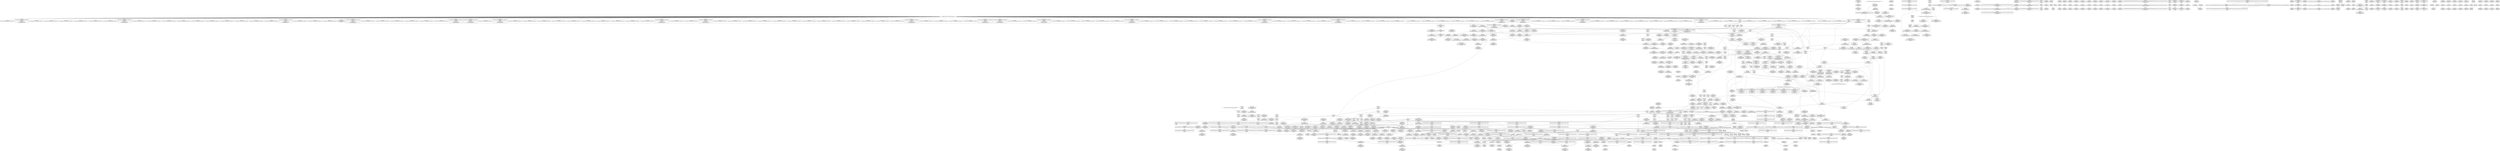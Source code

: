 digraph {
	CE0x41c22b0 [shape=record,shape=Mrecord,label="{CE0x41c22b0|GLOBAL:_inode_has_perm|*Constant*|*SummSink*}"]
	CE0x429ee90 [shape=record,shape=Mrecord,label="{CE0x429ee90|i64*_getelementptr_inbounds_(_5_x_i64_,_5_x_i64_*___llvm_gcov_ctr155,_i64_0,_i64_3)|*Constant*|*SummSource*}"]
	CE0x4267060 [shape=record,shape=Mrecord,label="{CE0x4267060|COLLAPSED:_GCMRE___llvm_gcov_ctr154_internal_global_8_x_i64_zeroinitializer:_elem_0:default:}"]
	CE0x41c5400 [shape=record,shape=Mrecord,label="{CE0x41c5400|superblock_has_perm:_call|security/selinux/hooks.c,1863|*SummSink*}"]
	CE0x426ca40 [shape=record,shape=Mrecord,label="{CE0x426ca40|__validate_creds:_lnot|include/linux/cred.h,173|*SummSource*}"]
	CE0x4191870 [shape=record,shape=Mrecord,label="{CE0x4191870|selinux_mount:_if.end|*SummSource*}"]
	CE0x42706c0 [shape=record,shape=Mrecord,label="{CE0x42706c0|cred_sid:_tmp3}"]
	CE0x41c3880 [shape=record,shape=Mrecord,label="{CE0x41c3880|i8*_getelementptr_inbounds_(_45_x_i8_,_45_x_i8_*_.str12,_i32_0,_i32_0)|*Constant*|*SummSink*}"]
	CE0x41fc850 [shape=record,shape=Mrecord,label="{CE0x41fc850|i32_2|*Constant*|*SummSource*}"]
	CE0x41c19d0 [shape=record,shape=Mrecord,label="{CE0x41c19d0|i8*_getelementptr_inbounds_(_25_x_i8_,_25_x_i8_*_.str3,_i32_0,_i32_0)|*Constant*|*SummSource*}"]
	CE0x419ef20 [shape=record,shape=Mrecord,label="{CE0x419ef20|selinux_mount:_land.lhs.true}"]
	CE0x42a8980 [shape=record,shape=Mrecord,label="{CE0x42a8980|inode_has_perm:_tobool2|security/selinux/hooks.c,1611}"]
	CE0x41fe120 [shape=record,shape=Mrecord,label="{CE0x41fe120|i32_2|*Constant*}"]
	CE0x4232fd0 [shape=record,shape=Mrecord,label="{CE0x4232fd0|inode_has_perm:_tmp17|security/selinux/hooks.c,1617|*SummSource*}"]
	CE0x41fd750 [shape=record,shape=Mrecord,label="{CE0x41fd750|selinux_mount:_tmp28|security/selinux/hooks.c,2645}"]
	CE0x426aa10 [shape=record,shape=Mrecord,label="{CE0x426aa10|_ret_void,_!dbg_!27722|include/linux/cred.h,175|*SummSink*}"]
	CE0x4265380 [shape=record,shape=Mrecord,label="{CE0x4265380|__validate_creds:_tmp|*SummSink*}"]
	CE0x41a5350 [shape=record,shape=Mrecord,label="{CE0x41a5350|0:_i8,_:_GCMR_selinux_mount.__warned_internal_global_i8_0,_section_.data.unlikely_,_align_1:_elem_0:default:}"]
	CE0x420b6a0 [shape=record,shape=Mrecord,label="{CE0x420b6a0|_ret_i32_%tmp6,_!dbg_!27716|security/selinux/hooks.c,197|*SummSource*}"]
	CE0x42a26f0 [shape=record,shape=Mrecord,label="{CE0x42a26f0|_call_void___invalid_creds(%struct.cred*_%cred,_i8*_%file,_i32_%line)_#10,_!dbg_!27721|include/linux/cred.h,174|*SummSink*}"]
	CE0x419c480 [shape=record,shape=Mrecord,label="{CE0x419c480|12:_i32,_56:_i8*,_:_CRE_56,64_|*MultipleSource*|security/selinux/hooks.c,1642|Function::inode_has_perm&Arg::inode::|security/selinux/hooks.c,1611}"]
	CE0x41fdc40 [shape=record,shape=Mrecord,label="{CE0x41fdc40|superblock_has_perm:_perms|Function::superblock_has_perm&Arg::perms::}"]
	CE0x420f340 [shape=record,shape=Mrecord,label="{CE0x420f340|i64_2|*Constant*}"]
	CE0x41b7640 [shape=record,shape=Mrecord,label="{CE0x41b7640|104:_%struct.inode*,_232:_%struct.super_block*,_:_CRE_217,218_}"]
	CE0x41faf10 [shape=record,shape=Mrecord,label="{CE0x41faf10|104:_%struct.inode*,_232:_%struct.super_block*,_:_CRE_310,311_}"]
	CE0x41c1250 [shape=record,shape=Mrecord,label="{CE0x41c1250|_ret_i32_%call,_!dbg_!27724|security/selinux/hooks.c,1647|*SummSource*}"]
	CE0x423c380 [shape=record,shape=Mrecord,label="{CE0x423c380|i64_16|*Constant*|*SummSource*}"]
	CE0x4261e60 [shape=record,shape=Mrecord,label="{CE0x4261e60|inode_has_perm:_tmp4|security/selinux/hooks.c,1609|*SummSink*}"]
	CE0x422b360 [shape=record,shape=Mrecord,label="{CE0x422b360|superblock_has_perm:_tmp3|*SummSource*}"]
	CE0x42411f0 [shape=record,shape=Mrecord,label="{CE0x42411f0|avc_has_perm:_tsid|Function::avc_has_perm&Arg::tsid::|*SummSource*}"]
	CE0x41a0da0 [shape=record,shape=Mrecord,label="{CE0x41a0da0|selinux_mount:_tmp3|*SummSink*}"]
	CE0x4251820 [shape=record,shape=Mrecord,label="{CE0x4251820|path_has_perm:_u|security/selinux/hooks.c,1646}"]
	CE0x4262630 [shape=record,shape=Mrecord,label="{CE0x4262630|inode_has_perm:_tmp2|*SummSink*}"]
	CE0x41a0160 [shape=record,shape=Mrecord,label="{CE0x41a0160|selinux_mount:_tobool1|security/selinux/hooks.c,2639|*SummSink*}"]
	CE0x41c2380 [shape=record,shape=Mrecord,label="{CE0x41c2380|inode_has_perm:_cred|Function::inode_has_perm&Arg::cred::}"]
	CE0x41b5890 [shape=record,shape=Mrecord,label="{CE0x41b5890|104:_%struct.inode*,_232:_%struct.super_block*,_:_CRE_198,199_}"]
	CE0x422ed10 [shape=record,shape=Mrecord,label="{CE0x422ed10|i64*_getelementptr_inbounds_(_2_x_i64_,_2_x_i64_*___llvm_gcov_ctr151,_i64_0,_i64_1)|*Constant*|*SummSource*}"]
	"CONST[source:1(input),value:2(dynamic)][purpose:{object}]"
	CE0x41dd580 [shape=record,shape=Mrecord,label="{CE0x41dd580|selinux_mount:_tmp26|*LoadInst*|security/selinux/hooks.c,2642|*SummSource*}"]
	CE0x419eb80 [shape=record,shape=Mrecord,label="{CE0x419eb80|selinux_mount:_tmp|*SummSink*}"]
	CE0x42694a0 [shape=record,shape=Mrecord,label="{CE0x42694a0|_call_void_mcount()_#3|*SummSink*}"]
	CE0x42a0130 [shape=record,shape=Mrecord,label="{CE0x42a0130|cred_sid:_bb}"]
	CE0x41fa3f0 [shape=record,shape=Mrecord,label="{CE0x41fa3f0|104:_%struct.inode*,_232:_%struct.super_block*,_:_CRE_296,304_|*MultipleSource*|*LoadInst*|security/selinux/hooks.c,2642|security/selinux/hooks.c,2642}"]
	CE0x4194a50 [shape=record,shape=Mrecord,label="{CE0x4194a50|i64_3|*Constant*}"]
	CE0x4200690 [shape=record,shape=Mrecord,label="{CE0x4200690|selinux_mount:_tmp28|security/selinux/hooks.c,2645|*SummSource*}"]
	CE0x41c37d0 [shape=record,shape=Mrecord,label="{CE0x41c37d0|i8*_getelementptr_inbounds_(_45_x_i8_,_45_x_i8_*_.str12,_i32_0,_i32_0)|*Constant*|*SummSource*}"]
	CE0x41a4820 [shape=record,shape=Mrecord,label="{CE0x41a4820|selinux_mount:_call3|security/selinux/hooks.c,2639|*SummSink*}"]
	CE0x41d95a0 [shape=record,shape=Mrecord,label="{CE0x41d95a0|selinux_mount:_tmp20|security/selinux/hooks.c,2641}"]
	CE0x41d5af0 [shape=record,shape=Mrecord,label="{CE0x41d5af0|get_current:_entry}"]
	CE0x41dc1b0 [shape=record,shape=Mrecord,label="{CE0x41dc1b0|i32_1|*Constant*|*SummSource*}"]
	CE0x41f5050 [shape=record,shape=Mrecord,label="{CE0x41f5050|get_current:_tmp3}"]
	CE0x42514e0 [shape=record,shape=Mrecord,label="{CE0x42514e0|path_has_perm:_u|security/selinux/hooks.c,1646|*SummSink*}"]
	CE0x42072f0 [shape=record,shape=Mrecord,label="{CE0x42072f0|inode_has_perm:_bb}"]
	CE0x422fcc0 [shape=record,shape=Mrecord,label="{CE0x422fcc0|COLLAPSED:_GCMRE___llvm_gcov_ctr151_internal_global_2_x_i64_zeroinitializer:_elem_0:default:}"]
	CE0x4265900 [shape=record,shape=Mrecord,label="{CE0x4265900|inode_has_perm:_tmp1}"]
	CE0x426cc70 [shape=record,shape=Mrecord,label="{CE0x426cc70|__validate_creds:_entry|*SummSink*}"]
	CE0x41b17c0 [shape=record,shape=Mrecord,label="{CE0x41b17c0|104:_%struct.inode*,_232:_%struct.super_block*,_:_CRE_157,158_}"]
	CE0x41b6ce0 [shape=record,shape=Mrecord,label="{CE0x41b6ce0|104:_%struct.inode*,_232:_%struct.super_block*,_:_CRE_211,212_}"]
	CE0x41fd3e0 [shape=record,shape=Mrecord,label="{CE0x41fd3e0|_ret_i32_%call2,_!dbg_!27722|security/selinux/hooks.c,1866}"]
	CE0x426c6b0 [shape=record,shape=Mrecord,label="{CE0x426c6b0|inode_has_perm:_do.end|*SummSource*}"]
	CE0x41b2440 [shape=record,shape=Mrecord,label="{CE0x41b2440|104:_%struct.inode*,_232:_%struct.super_block*,_:_CRE_165,166_}"]
	CE0x41ac4a0 [shape=record,shape=Mrecord,label="{CE0x41ac4a0|path_has_perm:_tmp2}"]
	CE0x420b310 [shape=record,shape=Mrecord,label="{CE0x420b310|cred_sid:_cred|Function::cred_sid&Arg::cred::|*SummSource*}"]
	CE0x4202c40 [shape=record,shape=Mrecord,label="{CE0x4202c40|superblock_has_perm:_entry|*SummSource*}"]
	CE0x42a9390 [shape=record,shape=Mrecord,label="{CE0x42a9390|inode_has_perm:_tmp7|security/selinux/hooks.c,1611|*SummSink*}"]
	CE0x4241a40 [shape=record,shape=Mrecord,label="{CE0x4241a40|avc_has_perm:_tclass|Function::avc_has_perm&Arg::tclass::|*SummSink*}"]
	CE0x41b6060 [shape=record,shape=Mrecord,label="{CE0x41b6060|104:_%struct.inode*,_232:_%struct.super_block*,_:_CRE_203,204_}"]
	CE0x4195ad0 [shape=record,shape=Mrecord,label="{CE0x4195ad0|superblock_has_perm:_tmp4|*LoadInst*|security/selinux/hooks.c,1865|*SummSink*}"]
	CE0x41b4440 [shape=record,shape=Mrecord,label="{CE0x41b4440|104:_%struct.inode*,_232:_%struct.super_block*,_:_CRE_185,186_}"]
	CE0x41a04e0 [shape=record,shape=Mrecord,label="{CE0x41a04e0|i64_2|*Constant*|*SummSink*}"]
	CE0x41f92a0 [shape=record,shape=Mrecord,label="{CE0x41f92a0|i64*_getelementptr_inbounds_(_2_x_i64_,_2_x_i64_*___llvm_gcov_ctr98,_i64_0,_i64_0)|*Constant*|*SummSink*}"]
	CE0x4241360 [shape=record,shape=Mrecord,label="{CE0x4241360|avc_has_perm:_tsid|Function::avc_has_perm&Arg::tsid::|*SummSink*}"]
	CE0x41a1e20 [shape=record,shape=Mrecord,label="{CE0x41a1e20|selinux_mount:_call|security/selinux/hooks.c,2639}"]
	CE0x422fc50 [shape=record,shape=Mrecord,label="{CE0x422fc50|superblock_has_perm:_tmp}"]
	CE0x4207280 [shape=record,shape=Mrecord,label="{CE0x4207280|inode_has_perm:_bb|*SummSink*}"]
	CE0x426cbc0 [shape=record,shape=Mrecord,label="{CE0x426cbc0|__validate_creds:_entry}"]
	CE0x41d96c0 [shape=record,shape=Mrecord,label="{CE0x41d96c0|selinux_mount:_tmp20|security/selinux/hooks.c,2641|*SummSource*}"]
	CE0x41bb770 [shape=record,shape=Mrecord,label="{CE0x41bb770|selinux_mount:_dentry|security/selinux/hooks.c,2642|*SummSource*}"]
	CE0x424c360 [shape=record,shape=Mrecord,label="{CE0x424c360|path_has_perm:_path1|security/selinux/hooks.c,1646}"]
	CE0x42a5190 [shape=record,shape=Mrecord,label="{CE0x42a5190|inode_has_perm:_and|security/selinux/hooks.c,1611|*SummSink*}"]
	CE0x429c4d0 [shape=record,shape=Mrecord,label="{CE0x429c4d0|inode_has_perm:_tmp18|security/selinux/hooks.c,1617|*SummSource*}"]
	CE0x42a1c30 [shape=record,shape=Mrecord,label="{CE0x42a1c30|__validate_creds:_tmp7|include/linux/cred.h,174}"]
	CE0x422acc0 [shape=record,shape=Mrecord,label="{CE0x422acc0|inode_has_perm:_tmp13|security/selinux/hooks.c,1614|*SummSource*}"]
	CE0x41b69c0 [shape=record,shape=Mrecord,label="{CE0x41b69c0|104:_%struct.inode*,_232:_%struct.super_block*,_:_CRE_209,210_}"]
	CE0x4210c80 [shape=record,shape=Mrecord,label="{CE0x4210c80|inode_has_perm:_lnot1|security/selinux/hooks.c,1611|*SummSource*}"]
	CE0x423bc20 [shape=record,shape=Mrecord,label="{CE0x423bc20|path_has_perm:_tmp7|security/selinux/hooks.c,1646|*SummSink*}"]
	CE0x41c7c70 [shape=record,shape=Mrecord,label="{CE0x41c7c70|superblock_has_perm:_tmp1}"]
	CE0x41b91a0 [shape=record,shape=Mrecord,label="{CE0x41b91a0|path_has_perm:_tmp}"]
	CE0x4205420 [shape=record,shape=Mrecord,label="{CE0x4205420|cred_sid:_tmp2|*SummSink*}"]
	CE0x41ae370 [shape=record,shape=Mrecord,label="{CE0x41ae370|selinux_mount:_if.then6|*SummSink*}"]
	CE0x41ddbf0 [shape=record,shape=Mrecord,label="{CE0x41ddbf0|i32_9|*Constant*|*SummSource*}"]
	CE0x41b7320 [shape=record,shape=Mrecord,label="{CE0x41b7320|104:_%struct.inode*,_232:_%struct.super_block*,_:_CRE_215,216_}"]
	CE0x4263340 [shape=record,shape=Mrecord,label="{CE0x4263340|inode_has_perm:_tmp1|*SummSink*}"]
	CE0x4220920 [shape=record,shape=Mrecord,label="{CE0x4220920|i64*_getelementptr_inbounds_(_2_x_i64_,_2_x_i64_*___llvm_gcov_ctr204,_i64_0,_i64_1)|*Constant*|*SummSink*}"]
	CE0x41c46e0 [shape=record,shape=Mrecord,label="{CE0x41c46e0|GLOBAL:_current_task|Global_var:current_task|*SummSink*}"]
	CE0x42a5100 [shape=record,shape=Mrecord,label="{CE0x42a5100|inode_has_perm:_and|security/selinux/hooks.c,1611|*SummSource*}"]
	CE0x429c2f0 [shape=record,shape=Mrecord,label="{CE0x429c2f0|inode_has_perm:_sclass|security/selinux/hooks.c,1617|*SummSource*}"]
	CE0x4235310 [shape=record,shape=Mrecord,label="{CE0x4235310|__validate_creds:_if.then|*SummSource*}"]
	CE0x41fb870 [shape=record,shape=Mrecord,label="{CE0x41fb870|104:_%struct.inode*,_232:_%struct.super_block*,_:_CRE_316,317_}"]
	CE0x41c8190 [shape=record,shape=Mrecord,label="{CE0x41c8190|selinux_mount:_return}"]
	CE0x423c820 [shape=record,shape=Mrecord,label="{CE0x423c820|path_has_perm:_call|security/selinux/hooks.c,1647|*SummSink*}"]
	CE0x41a0860 [shape=record,shape=Mrecord,label="{CE0x41a0860|COLLAPSED:_GCMRE___llvm_gcov_ctr203_internal_global_15_x_i64_zeroinitializer:_elem_0:default:}"]
	CE0x41a0400 [shape=record,shape=Mrecord,label="{CE0x41a0400|i64_2|*Constant*|*SummSource*}"]
	CE0x418f240 [shape=record,shape=Mrecord,label="{CE0x418f240|selinux_mount:_land.lhs.true2}"]
	CE0x4200b50 [shape=record,shape=Mrecord,label="{CE0x4200b50|selinux_mount:_tmp28|security/selinux/hooks.c,2645|*SummSink*}"]
	CE0x422b740 [shape=record,shape=Mrecord,label="{CE0x422b740|_call_void_mcount()_#3|*SummSource*}"]
	CE0x41c5250 [shape=record,shape=Mrecord,label="{CE0x41c5250|superblock_has_perm:_call|security/selinux/hooks.c,1863}"]
	CE0x418b8c0 [shape=record,shape=Mrecord,label="{CE0x418b8c0|selinux_mount:_tmp9|security/selinux/hooks.c,2639}"]
	CE0x426cce0 [shape=record,shape=Mrecord,label="{CE0x426cce0|__validate_creds:_cred|Function::__validate_creds&Arg::cred::|*SummSink*}"]
	CE0x4266a00 [shape=record,shape=Mrecord,label="{CE0x4266a00|inode_has_perm:_if.then}"]
	CE0x42a7fd0 [shape=record,shape=Mrecord,label="{CE0x42a7fd0|GLOBAL:_llvm.expect.i64|*Constant*|*SummSink*}"]
	CE0x4234050 [shape=record,shape=Mrecord,label="{CE0x4234050|i64*_getelementptr_inbounds_(_5_x_i64_,_5_x_i64_*___llvm_gcov_ctr155,_i64_0,_i64_3)|*Constant*}"]
	CE0x4229080 [shape=record,shape=Mrecord,label="{CE0x4229080|inode_has_perm:_i_security|security/selinux/hooks.c,1615|*SummSource*}"]
	CE0x41c0900 [shape=record,shape=Mrecord,label="{CE0x41c0900|_call_void_lockdep_rcu_suspicious(i8*_getelementptr_inbounds_(_25_x_i8_,_25_x_i8_*_.str3,_i32_0,_i32_0),_i32_2639,_i8*_getelementptr_inbounds_(_45_x_i8_,_45_x_i8_*_.str12,_i32_0,_i32_0))_#10,_!dbg_!27732|security/selinux/hooks.c,2639}"]
	CE0x41b7190 [shape=record,shape=Mrecord,label="{CE0x41b7190|104:_%struct.inode*,_232:_%struct.super_block*,_:_CRE_214,215_}"]
	CE0x4266ff0 [shape=record,shape=Mrecord,label="{CE0x4266ff0|inode_has_perm:_tmp}"]
	CE0x41fa660 [shape=record,shape=Mrecord,label="{CE0x41fa660|104:_%struct.inode*,_232:_%struct.super_block*,_:_CRE_305,306_}"]
	CE0x41de920 [shape=record,shape=Mrecord,label="{CE0x41de920|104:_%struct.inode*,_232:_%struct.super_block*,_:_CRE_24,40_|*MultipleSource*|*LoadInst*|security/selinux/hooks.c,2642|security/selinux/hooks.c,2642}"]
	CE0x423c240 [shape=record,shape=Mrecord,label="{CE0x423c240|i32_8|*Constant*|*SummSink*}"]
	CE0x4227bc0 [shape=record,shape=Mrecord,label="{CE0x4227bc0|inode_has_perm:_tmp14|security/selinux/hooks.c,1614|*SummSource*}"]
	CE0x42aaef0 [shape=record,shape=Mrecord,label="{CE0x42aaef0|inode_has_perm:_tmp10|security/selinux/hooks.c,1611|*SummSource*}"]
	CE0x4238820 [shape=record,shape=Mrecord,label="{CE0x4238820|i64*_getelementptr_inbounds_(_2_x_i64_,_2_x_i64_*___llvm_gcov_ctr204,_i64_0,_i64_1)|*Constant*}"]
	CE0x4206180 [shape=record,shape=Mrecord,label="{CE0x4206180|i32_22|*Constant*|*SummSource*}"]
	CE0x429d930 [shape=record,shape=Mrecord,label="{CE0x429d930|avc_has_perm:_requested|Function::avc_has_perm&Arg::requested::}"]
	CE0x41de3b0 [shape=record,shape=Mrecord,label="{CE0x41de3b0|104:_%struct.inode*,_232:_%struct.super_block*,_:_CRE_0,4_|*MultipleSource*|*LoadInst*|security/selinux/hooks.c,2642|security/selinux/hooks.c,2642}"]
	CE0x4241ed0 [shape=record,shape=Mrecord,label="{CE0x4241ed0|avc_has_perm:_requested|Function::avc_has_perm&Arg::requested::|*SummSource*}"]
	CE0x42a7930 [shape=record,shape=Mrecord,label="{CE0x42a7930|GLOBAL:_llvm.expect.i64|*Constant*}"]
	CE0x41d8d50 [shape=record,shape=Mrecord,label="{CE0x41d8d50|selinux_mount:_tobool5|security/selinux/hooks.c,2641|*SummSource*}"]
	CE0x4202170 [shape=record,shape=Mrecord,label="{CE0x4202170|GLOBAL:_path_has_perm|*Constant*|*SummSink*}"]
	CE0x42a96d0 [shape=record,shape=Mrecord,label="{CE0x42a96d0|GLOBAL:___llvm_gcov_ctr154|Global_var:__llvm_gcov_ctr154}"]
	CE0x41ad380 [shape=record,shape=Mrecord,label="{CE0x41ad380|selinux_mount:_tmp4|security/selinux/hooks.c,2639|*SummSource*}"]
	CE0x424c910 [shape=record,shape=Mrecord,label="{CE0x424c910|path_has_perm:_tmp6|security/selinux/hooks.c,1646|*SummSource*}"]
	CE0x41fcbe0 [shape=record,shape=Mrecord,label="{CE0x41fcbe0|superblock_has_perm:_ad|Function::superblock_has_perm&Arg::ad::|*SummSink*}"]
	CE0x4269300 [shape=record,shape=Mrecord,label="{CE0x4269300|_call_void_mcount()_#3}"]
	CE0x41b0e60 [shape=record,shape=Mrecord,label="{CE0x41b0e60|104:_%struct.inode*,_232:_%struct.super_block*,_:_CRE_151,152_}"]
	CE0x41b0ff0 [shape=record,shape=Mrecord,label="{CE0x41b0ff0|104:_%struct.inode*,_232:_%struct.super_block*,_:_CRE_152,153_}"]
	CE0x41b3c70 [shape=record,shape=Mrecord,label="{CE0x41b3c70|104:_%struct.inode*,_232:_%struct.super_block*,_:_CRE_180,181_}"]
	CE0x41b82c0 [shape=record,shape=Mrecord,label="{CE0x41b82c0|104:_%struct.inode*,_232:_%struct.super_block*,_:_CRE_224,232_|*MultipleSource*|*LoadInst*|security/selinux/hooks.c,2642|security/selinux/hooks.c,2642}"]
	CE0x4210df0 [shape=record,shape=Mrecord,label="{CE0x4210df0|inode_has_perm:_lnot1|security/selinux/hooks.c,1611|*SummSink*}"]
	CE0x41b0bd0 [shape=record,shape=Mrecord,label="{CE0x41b0bd0|104:_%struct.inode*,_232:_%struct.super_block*,_:_CRE_149,150_}"]
	CE0x41ff8e0 [shape=record,shape=Mrecord,label="{CE0x41ff8e0|i64*_getelementptr_inbounds_(_2_x_i64_,_2_x_i64_*___llvm_gcov_ctr98,_i64_0,_i64_0)|*Constant*|*SummSource*}"]
	CE0x423ee10 [shape=record,shape=Mrecord,label="{CE0x423ee10|path_has_perm:_tmp4|*LoadInst*|security/selinux/hooks.c,1642}"]
	CE0x4265410 [shape=record,shape=Mrecord,label="{CE0x4265410|GLOBAL:_creds_are_invalid|*Constant*}"]
	CE0x41db770 [shape=record,shape=Mrecord,label="{CE0x41db770|selinux_mount:_tmp25|security/selinux/hooks.c,2642}"]
	CE0x4220a00 [shape=record,shape=Mrecord,label="{CE0x4220a00|path_has_perm:_tmp1|*SummSource*}"]
	CE0x41d8a80 [shape=record,shape=Mrecord,label="{CE0x41d8a80|selinux_mount:_tobool5|security/selinux/hooks.c,2641|*SummSink*}"]
	CE0x41d5bf0 [shape=record,shape=Mrecord,label="{CE0x41d5bf0|get_current:_entry|*SummSource*}"]
	CE0x426c4c0 [shape=record,shape=Mrecord,label="{CE0x426c4c0|inode_has_perm:_if.end|*SummSink*}"]
	CE0x4194e10 [shape=record,shape=Mrecord,label="{CE0x4194e10|selinux_mount:_tmp6|security/selinux/hooks.c,2639|*SummSource*}"]
	CE0x4227fa0 [shape=record,shape=Mrecord,label="{CE0x4227fa0|inode_has_perm:_call|security/selinux/hooks.c,1614}"]
	CE0x42096e0 [shape=record,shape=Mrecord,label="{CE0x42096e0|inode_has_perm:_i_flags|security/selinux/hooks.c,1611|*SummSource*}"]
	CE0x4242fa0 [shape=record,shape=Mrecord,label="{CE0x4242fa0|path_has_perm:_tmp1|*SummSink*}"]
	CE0x4268840 [shape=record,shape=Mrecord,label="{CE0x4268840|i64*_getelementptr_inbounds_(_8_x_i64_,_8_x_i64_*___llvm_gcov_ctr154,_i64_0,_i64_0)|*Constant*|*SummSource*}"]
	CE0x42ab550 [shape=record,shape=Mrecord,label="{CE0x42ab550|i32_512|*Constant*|*SummSource*}"]
	CE0x429dfa0 [shape=record,shape=Mrecord,label="{CE0x429dfa0|i64*_getelementptr_inbounds_(_8_x_i64_,_8_x_i64_*___llvm_gcov_ctr154,_i64_0,_i64_7)|*Constant*|*SummSink*}"]
	CE0x41b9eb0 [shape=record,shape=Mrecord,label="{CE0x41b9eb0|104:_%struct.inode*,_232:_%struct.super_block*,_:_CRE_91,92_}"]
	CE0x4205c90 [shape=record,shape=Mrecord,label="{CE0x4205c90|_call_void_mcount()_#3}"]
	CE0x4240350 [shape=record,shape=Mrecord,label="{CE0x4240350|i32_(i32,_i32,_i16,_i32,_%struct.common_audit_data*)*_bitcast_(i32_(i32,_i32,_i16,_i32,_%struct.common_audit_data.495*)*_avc_has_perm_to_i32_(i32,_i32,_i16,_i32,_%struct.common_audit_data*)*)|*Constant*|*SummSource*}"]
	CE0x41aefd0 [shape=record,shape=Mrecord,label="{CE0x41aefd0|superblock_has_perm:_s_security|security/selinux/hooks.c,1865|*SummSink*}"]
	CE0x4207380 [shape=record,shape=Mrecord,label="{CE0x4207380|inode_has_perm:_bb|*SummSource*}"]
	CE0x41b4760 [shape=record,shape=Mrecord,label="{CE0x41b4760|104:_%struct.inode*,_232:_%struct.super_block*,_:_CRE_187,188_}"]
	CE0x4193180 [shape=record,shape=Mrecord,label="{CE0x4193180|i64*_getelementptr_inbounds_(_15_x_i64_,_15_x_i64_*___llvm_gcov_ctr203,_i64_0,_i64_6)|*Constant*|*SummSource*}"]
	CE0x42a7750 [shape=record,shape=Mrecord,label="{CE0x42a7750|inode_has_perm:_lnot.ext|security/selinux/hooks.c,1611|*SummSource*}"]
	CE0x41d8c70 [shape=record,shape=Mrecord,label="{CE0x41d8c70|selinux_mount:_tobool5|security/selinux/hooks.c,2641}"]
	CE0x41bfb80 [shape=record,shape=Mrecord,label="{CE0x41bfb80|path_has_perm:_cred|Function::path_has_perm&Arg::cred::|*SummSource*}"]
	CE0x41c1c00 [shape=record,shape=Mrecord,label="{CE0x41c1c00|get_current:_tmp1}"]
	"CONST[source:2(external),value:0(static)][purpose:{operation}]"
	CE0x41d8f90 [shape=record,shape=Mrecord,label="{CE0x41d8f90|i64_11|*Constant*|*SummSource*}"]
	CE0x42035d0 [shape=record,shape=Mrecord,label="{CE0x42035d0|i32_1|*Constant*}"]
	CE0x41958d0 [shape=record,shape=Mrecord,label="{CE0x41958d0|superblock_has_perm:_tmp4|*LoadInst*|security/selinux/hooks.c,1865|*SummSource*}"]
	CE0x41b1310 [shape=record,shape=Mrecord,label="{CE0x41b1310|104:_%struct.inode*,_232:_%struct.super_block*,_:_CRE_154,155_}"]
	CE0x41abbc0 [shape=record,shape=Mrecord,label="{CE0x41abbc0|selinux_mount:_tmp5|security/selinux/hooks.c,2639|*SummSource*}"]
	CE0x418b4a0 [shape=record,shape=Mrecord,label="{CE0x418b4a0|i64*_getelementptr_inbounds_(_15_x_i64_,_15_x_i64_*___llvm_gcov_ctr203,_i64_0,_i64_6)|*Constant*|*SummSink*}"]
	CE0x426dea0 [shape=record,shape=Mrecord,label="{CE0x426dea0|__validate_creds:_lnot|include/linux/cred.h,173|*SummSink*}"]
	CE0x4268380 [shape=record,shape=Mrecord,label="{CE0x4268380|__validate_creds:_lnot.ext|include/linux/cred.h,173|*SummSource*}"]
	CE0x429a360 [shape=record,shape=Mrecord,label="{CE0x429a360|__validate_creds:_tmp|*SummSource*}"]
	CE0x422c0a0 [shape=record,shape=Mrecord,label="{CE0x422c0a0|272:_i8*,_:_CRE_272,280_|*MultipleSource*|security/selinux/hooks.c,2642|Function::superblock_has_perm&Arg::sb::|security/selinux/hooks.c,1865}"]
	CE0x419efc0 [shape=record,shape=Mrecord,label="{CE0x419efc0|selinux_mount:_land.lhs.true|*SummSource*}"]
	CE0x41b4f30 [shape=record,shape=Mrecord,label="{CE0x41b4f30|104:_%struct.inode*,_232:_%struct.super_block*,_:_CRE_192,193_}"]
	CE0x429d380 [shape=record,shape=Mrecord,label="{CE0x429d380|inode_has_perm:_retval.0}"]
	CE0x41d8af0 [shape=record,shape=Mrecord,label="{CE0x41d8af0|i64_11|*Constant*}"]
	CE0x54a5930 [shape=record,shape=Mrecord,label="{CE0x54a5930|selinux_mount:_bb|*SummSink*}"]
	CE0x41fca30 [shape=record,shape=Mrecord,label="{CE0x41fca30|i32_2|*Constant*|*SummSink*}"]
	CE0x42b9de0 [shape=record,shape=Mrecord,label="{CE0x42b9de0|inode_has_perm:_tmp16|security/selinux/hooks.c,1615|*SummSource*}"]
	CE0x41ad8a0 [shape=record,shape=Mrecord,label="{CE0x41ad8a0|GLOBAL:___llvm_gcov_ctr203|Global_var:__llvm_gcov_ctr203|*SummSource*}"]
	CE0x4275120 [shape=record,shape=Mrecord,label="{CE0x4275120|__validate_creds:_call|include/linux/cred.h,173|*SummSource*}"]
	CE0x4263030 [shape=record,shape=Mrecord,label="{CE0x4263030|GLOBAL:___llvm_gcov_ctr155|Global_var:__llvm_gcov_ctr155}"]
	CE0x4269740 [shape=record,shape=Mrecord,label="{CE0x4269740|inode_has_perm:_do.end|*SummSink*}"]
	CE0x41dbc40 [shape=record,shape=Mrecord,label="{CE0x41dbc40|selinux_mount:_tmp25|security/selinux/hooks.c,2642|*SummSource*}"]
	CE0x41c26a0 [shape=record,shape=Mrecord,label="{CE0x41c26a0|inode_has_perm:_cred|Function::inode_has_perm&Arg::cred::|*SummSource*}"]
	CE0x429bae0 [shape=record,shape=Mrecord,label="{CE0x429bae0|__validate_creds:_tmp4|include/linux/cred.h,173|*SummSource*}"]
	CE0x4234d10 [shape=record,shape=Mrecord,label="{CE0x4234d10|inode_has_perm:_tmp20|security/selinux/hooks.c,1618}"]
	CE0x4228fe0 [shape=record,shape=Mrecord,label="{CE0x4228fe0|inode_has_perm:_i_security|security/selinux/hooks.c,1615}"]
	CE0x4202810 [shape=record,shape=Mrecord,label="{CE0x4202810|GLOBAL:_superblock_has_perm|*Constant*}"]
	CE0x4194260 [shape=record,shape=Mrecord,label="{CE0x4194260|selinux_mount:_tobool1|security/selinux/hooks.c,2639}"]
	CE0x41baf70 [shape=record,shape=Mrecord,label="{CE0x41baf70|selinux_mount:_tmp16|security/selinux/hooks.c,2639|*SummSource*}"]
	CE0x41c3b20 [shape=record,shape=Mrecord,label="{CE0x41c3b20|i64*_getelementptr_inbounds_(_15_x_i64_,_15_x_i64_*___llvm_gcov_ctr203,_i64_0,_i64_9)|*Constant*}"]
	CE0x41c0970 [shape=record,shape=Mrecord,label="{CE0x41c0970|_call_void_lockdep_rcu_suspicious(i8*_getelementptr_inbounds_(_25_x_i8_,_25_x_i8_*_.str3,_i32_0,_i32_0),_i32_2639,_i8*_getelementptr_inbounds_(_45_x_i8_,_45_x_i8_*_.str12,_i32_0,_i32_0))_#10,_!dbg_!27732|security/selinux/hooks.c,2639|*SummSource*}"]
	CE0x4238280 [shape=record,shape=Mrecord,label="{CE0x4238280|superblock_has_perm:_tmp6|security/selinux/hooks.c,1866|*SummSource*}"]
	CE0x423eda0 [shape=record,shape=Mrecord,label="{CE0x423eda0|path_has_perm:_d_inode|security/selinux/hooks.c,1642|*SummSink*}"]
	CE0x423c5f0 [shape=record,shape=Mrecord,label="{CE0x423c5f0|path_has_perm:_call|security/selinux/hooks.c,1647}"]
	CE0x421b140 [shape=record,shape=Mrecord,label="{CE0x421b140|i64*_getelementptr_inbounds_(_2_x_i64_,_2_x_i64_*___llvm_gcov_ctr131,_i64_0,_i64_0)|*Constant*}"]
	CE0x42384d0 [shape=record,shape=Mrecord,label="{CE0x42384d0|_call_void_mcount()_#3|*SummSink*}"]
	CE0x41a1d30 [shape=record,shape=Mrecord,label="{CE0x41a1d30|i64*_getelementptr_inbounds_(_15_x_i64_,_15_x_i64_*___llvm_gcov_ctr203,_i64_0,_i64_0)|*Constant*}"]
	CE0x4210500 [shape=record,shape=Mrecord,label="{CE0x4210500|inode_has_perm:_lnot|security/selinux/hooks.c,1611}"]
	CE0x426c800 [shape=record,shape=Mrecord,label="{CE0x426c800|GLOBAL:_creds_are_invalid|*Constant*|*SummSource*}"]
	CE0x420b8d0 [shape=record,shape=Mrecord,label="{CE0x420b8d0|i32_0|*Constant*}"]
	CE0x41b7e10 [shape=record,shape=Mrecord,label="{CE0x41b7e10|104:_%struct.inode*,_232:_%struct.super_block*,_:_CRE_222,223_}"]
	CE0x41c0040 [shape=record,shape=Mrecord,label="{CE0x41c0040|path_has_perm:_path|Function::path_has_perm&Arg::path::|*SummSource*}"]
	"CONST[source:0(mediator),value:2(dynamic)][purpose:{subject}]"
	CE0x41ddb60 [shape=record,shape=Mrecord,label="{CE0x41ddb60|i32_9|*Constant*}"]
	CE0x41c7480 [shape=record,shape=Mrecord,label="{CE0x41c7480|%struct.task_struct*_(%struct.task_struct**)*_asm_movq_%gs:$_1:P_,$0_,_r,im,_dirflag_,_fpsr_,_flags_}"]
	CE0x42417a0 [shape=record,shape=Mrecord,label="{CE0x42417a0|i16_5|*Constant*|*SummSink*}"]
	CE0x41a4e10 [shape=record,shape=Mrecord,label="{CE0x41a4e10|GLOBAL:_selinux_mount.__warned|Global_var:selinux_mount.__warned}"]
	CE0x41ac6e0 [shape=record,shape=Mrecord,label="{CE0x41ac6e0|selinux_mount:_if.then}"]
	CE0x41ff510 [shape=record,shape=Mrecord,label="{CE0x41ff510|selinux_mount:_tmp31|security/selinux/hooks.c,2646|*SummSource*}"]
	CE0x41aed90 [shape=record,shape=Mrecord,label="{CE0x41aed90|superblock_has_perm:_tmp5|security/selinux/hooks.c,1865|*SummSink*}"]
	CE0x423dd50 [shape=record,shape=Mrecord,label="{CE0x423dd50|cred_sid:_tmp}"]
	CE0x4270730 [shape=record,shape=Mrecord,label="{CE0x4270730|cred_sid:_tmp2}"]
	CE0x41b6b50 [shape=record,shape=Mrecord,label="{CE0x41b6b50|104:_%struct.inode*,_232:_%struct.super_block*,_:_CRE_210,211_}"]
	CE0x41fd4f0 [shape=record,shape=Mrecord,label="{CE0x41fd4f0|superblock_has_perm:_ad|Function::superblock_has_perm&Arg::ad::}"]
	CE0x41fc250 [shape=record,shape=Mrecord,label="{CE0x41fc250|selinux_mount:_tmp27|security/selinux/hooks.c,2642|*SummSink*}"]
	CE0x41a35d0 [shape=record,shape=Mrecord,label="{CE0x41a35d0|path_has_perm:_av|Function::path_has_perm&Arg::av::|*SummSink*}"]
	CE0x4223430 [shape=record,shape=Mrecord,label="{CE0x4223430|GLOBAL:_cred_sid|*Constant*|*SummSource*}"]
	CE0x4269870 [shape=record,shape=Mrecord,label="{CE0x4269870|inode_has_perm:_return}"]
	CE0x41c52f0 [shape=record,shape=Mrecord,label="{CE0x41c52f0|superblock_has_perm:_call|security/selinux/hooks.c,1863|*SummSource*}"]
	CE0x429f180 [shape=record,shape=Mrecord,label="{CE0x429f180|i64*_getelementptr_inbounds_(_5_x_i64_,_5_x_i64_*___llvm_gcov_ctr155,_i64_0,_i64_3)|*Constant*|*SummSink*}"]
	CE0x41dd160 [shape=record,shape=Mrecord,label="{CE0x41dd160|0:_i8,_16:_%struct.dentry*,_24:_%struct.selinux_audit_data*,_:_SCMRE_8,16_|*MultipleSource*|Function::selinux_mount&Arg::path::|security/selinux/hooks.c,2642}"]
	CE0x41deee0 [shape=record,shape=Mrecord,label="{CE0x41deee0|104:_%struct.inode*,_232:_%struct.super_block*,_:_CRE_56,64_|*MultipleSource*|*LoadInst*|security/selinux/hooks.c,2642|security/selinux/hooks.c,2642}"]
	CE0x420afc0 [shape=record,shape=Mrecord,label="{CE0x420afc0|get_current:_bb|*SummSource*}"]
	CE0x424eab0 [shape=record,shape=Mrecord,label="{CE0x424eab0|i64_1|*Constant*}"]
	CE0x41b7960 [shape=record,shape=Mrecord,label="{CE0x41b7960|104:_%struct.inode*,_232:_%struct.super_block*,_:_CRE_219,220_}"]
	CE0x429e370 [shape=record,shape=Mrecord,label="{CE0x429e370|i64*_getelementptr_inbounds_(_8_x_i64_,_8_x_i64_*___llvm_gcov_ctr154,_i64_0,_i64_7)|*Constant*}"]
	CE0x41fcdb0 [shape=record,shape=Mrecord,label="{CE0x41fcdb0|superblock_has_perm:_perms|Function::superblock_has_perm&Arg::perms::|*SummSink*}"]
	CE0x41fa8d0 [shape=record,shape=Mrecord,label="{CE0x41fa8d0|104:_%struct.inode*,_232:_%struct.super_block*,_:_CRE_306,307_}"]
	CE0x424c610 [shape=record,shape=Mrecord,label="{CE0x424c610|path_has_perm:_path1|security/selinux/hooks.c,1646|*SummSink*}"]
	CE0x41981f0 [shape=record,shape=Mrecord,label="{CE0x41981f0|i1_true|*Constant*}"]
	CE0x423aa30 [shape=record,shape=Mrecord,label="{CE0x423aa30|path_has_perm:_tmp4|*LoadInst*|security/selinux/hooks.c,1642|*SummSink*}"]
	CE0x42034a0 [shape=record,shape=Mrecord,label="{CE0x42034a0|cred_sid:_security|security/selinux/hooks.c,196}"]
	CE0x41bb600 [shape=record,shape=Mrecord,label="{CE0x41bb600|selinux_mount:_dentry|security/selinux/hooks.c,2642}"]
	CE0x41a3510 [shape=record,shape=Mrecord,label="{CE0x41a3510|path_has_perm:_av|Function::path_has_perm&Arg::av::|*SummSource*}"]
	CE0x422a090 [shape=record,shape=Mrecord,label="{CE0x422a090|inode_has_perm:_tmp12|security/selinux/hooks.c,1612}"]
	CE0x41b3310 [shape=record,shape=Mrecord,label="{CE0x41b3310|104:_%struct.inode*,_232:_%struct.super_block*,_:_CRE_174,175_}"]
	CE0x41ff950 [shape=record,shape=Mrecord,label="{CE0x41ff950|_ret_i32_%retval.0,_!dbg_!27754|security/selinux/hooks.c,2646}"]
	CE0x421b490 [shape=record,shape=Mrecord,label="{CE0x421b490|i64*_getelementptr_inbounds_(_2_x_i64_,_2_x_i64_*___llvm_gcov_ctr151,_i64_0,_i64_0)|*Constant*}"]
	CE0x41c4ce0 [shape=record,shape=Mrecord,label="{CE0x41c4ce0|__validate_creds:_line|Function::__validate_creds&Arg::line::|*SummSource*}"]
	CE0x423de30 [shape=record,shape=Mrecord,label="{CE0x423de30|cred_sid:_tmp|*SummSource*}"]
	CE0x4266870 [shape=record,shape=Mrecord,label="{CE0x4266870|inode_has_perm:_do.body}"]
	CE0x4208530 [shape=record,shape=Mrecord,label="{CE0x4208530|_call_void___validate_creds(%struct.cred*_%cred,_i8*_getelementptr_inbounds_(_25_x_i8_,_25_x_i8_*_.str3,_i32_0,_i32_0),_i32_1609)_#10,_!dbg_!27719|security/selinux/hooks.c,1609|*SummSource*}"]
	CE0x426f4b0 [shape=record,shape=Mrecord,label="{CE0x426f4b0|__validate_creds:_conv|include/linux/cred.h,173|*SummSource*}"]
	CE0x41c44d0 [shape=record,shape=Mrecord,label="{CE0x41c44d0|GLOBAL:_current_task|Global_var:current_task|*SummSource*}"]
	CE0x54a58c0 [shape=record,shape=Mrecord,label="{CE0x54a58c0|selinux_mount:_bb|*SummSource*}"]
	CE0x42a4d20 [shape=record,shape=Mrecord,label="{CE0x42a4d20|__validate_creds:_tmp8|include/linux/cred.h,175|*SummSink*}"]
	CE0x41c0540 [shape=record,shape=Mrecord,label="{CE0x41c0540|i8_1|*Constant*|*SummSink*}"]
	CE0x421b1e0 [shape=record,shape=Mrecord,label="{CE0x421b1e0|i64*_getelementptr_inbounds_(_2_x_i64_,_2_x_i64_*___llvm_gcov_ctr131,_i64_0,_i64_0)|*Constant*|*SummSource*}"]
	CE0x42389a0 [shape=record,shape=Mrecord,label="{CE0x42389a0|i64*_getelementptr_inbounds_(_2_x_i64_,_2_x_i64_*___llvm_gcov_ctr204,_i64_0,_i64_1)|*Constant*|*SummSource*}"]
	CE0x419fe30 [shape=record,shape=Mrecord,label="{CE0x419fe30|i32_0|*Constant*|*SummSource*}"]
	CE0x4209010 [shape=record,shape=Mrecord,label="{CE0x4209010|inode_has_perm:_i_flags|security/selinux/hooks.c,1611}"]
	CE0x41d6670 [shape=record,shape=Mrecord,label="{CE0x41d6670|selinux_mount:_and|security/selinux/hooks.c,2641|*SummSink*}"]
	CE0x424db00 [shape=record,shape=Mrecord,label="{CE0x424db00|cred_sid:_bb|*SummSource*}"]
	CE0x42068f0 [shape=record,shape=Mrecord,label="{CE0x42068f0|0:_i32,_4:_i32,_8:_i32,_12:_i32,_:_CMRE_20,24_|*MultipleSource*|security/selinux/hooks.c,196|security/selinux/hooks.c,197|*LoadInst*|security/selinux/hooks.c,196}"]
	CE0x4203b30 [shape=record,shape=Mrecord,label="{CE0x4203b30|cred_sid:_tmp4|*LoadInst*|security/selinux/hooks.c,196}"]
	CE0x41b66a0 [shape=record,shape=Mrecord,label="{CE0x41b66a0|104:_%struct.inode*,_232:_%struct.super_block*,_:_CRE_207,208_}"]
	CE0x42995e0 [shape=record,shape=Mrecord,label="{CE0x42995e0|__validate_creds:_tobool|include/linux/cred.h,173|*SummSource*}"]
	CE0x41fcce0 [shape=record,shape=Mrecord,label="{CE0x41fcce0|superblock_has_perm:_perms|Function::superblock_has_perm&Arg::perms::|*SummSource*}"]
	CE0x41a30c0 [shape=record,shape=Mrecord,label="{CE0x41a30c0|i32_65536|*Constant*}"]
	CE0x42ba2e0 [shape=record,shape=Mrecord,label="{CE0x42ba2e0|i32_3|*Constant*}"]
	CE0x41b2b80 [shape=record,shape=Mrecord,label="{CE0x41b2b80|104:_%struct.inode*,_232:_%struct.super_block*,_:_CRE_169,170_}"]
	CE0x41b4da0 [shape=record,shape=Mrecord,label="{CE0x41b4da0|104:_%struct.inode*,_232:_%struct.super_block*,_:_CRE_191,192_}"]
	CE0x41aed20 [shape=record,shape=Mrecord,label="{CE0x41aed20|i32_16|*Constant*|*SummSource*}"]
	CE0x42019b0 [shape=record,shape=Mrecord,label="{CE0x42019b0|selinux_mount:_call8|security/selinux/hooks.c,2645|*SummSource*}"]
	CE0x41fdcb0 [shape=record,shape=Mrecord,label="{CE0x41fdcb0|superblock_has_perm:_sb|Function::superblock_has_perm&Arg::sb::}"]
	CE0x41d9420 [shape=record,shape=Mrecord,label="{CE0x41d9420|i64_10|*Constant*|*SummSource*}"]
	CE0x420c3e0 [shape=record,shape=Mrecord,label="{CE0x420c3e0|get_current:_tmp2|*SummSource*}"]
	CE0x41fb230 [shape=record,shape=Mrecord,label="{CE0x41fb230|104:_%struct.inode*,_232:_%struct.super_block*,_:_CRE_312,313_}"]
	CE0x4268500 [shape=record,shape=Mrecord,label="{CE0x4268500|__validate_creds:_lnot.ext|include/linux/cred.h,173|*SummSink*}"]
	CE0x41fd7c0 [shape=record,shape=Mrecord,label="{CE0x41fd7c0|_ret_i32_%call2,_!dbg_!27722|security/selinux/hooks.c,1866|*SummSource*}"]
	CE0x41b8450 [shape=record,shape=Mrecord,label="{CE0x41b8450|104:_%struct.inode*,_232:_%struct.super_block*,_:_CRE_232,240_|*MultipleSource*|*LoadInst*|security/selinux/hooks.c,2642|security/selinux/hooks.c,2642}"]
	CE0x419d520 [shape=record,shape=Mrecord,label="{CE0x419d520|selinux_mount:_tmp2}"]
	CE0x41b9b20 [shape=record,shape=Mrecord,label="{CE0x41b9b20|i64*_getelementptr_inbounds_(_15_x_i64_,_15_x_i64_*___llvm_gcov_ctr203,_i64_0,_i64_8)|*Constant*}"]
	CE0x423c710 [shape=record,shape=Mrecord,label="{CE0x423c710|path_has_perm:_call|security/selinux/hooks.c,1647|*SummSource*}"]
	CE0x42a1ab0 [shape=record,shape=Mrecord,label="{CE0x42a1ab0|GLOBAL:___invalid_creds|*Constant*}"]
	CE0x42507e0 [shape=record,shape=Mrecord,label="{CE0x42507e0|inode_has_perm:_inode|Function::inode_has_perm&Arg::inode::|*SummSink*}"]
	CE0x42ba410 [shape=record,shape=Mrecord,label="{CE0x42ba410|i32_3|*Constant*|*SummSource*}"]
	CE0x42b3b10 [shape=record,shape=Mrecord,label="{CE0x42b3b10|inode_has_perm:_sid3|security/selinux/hooks.c,1617|*SummSource*}"]
	CE0x418b190 [shape=record,shape=Mrecord,label="{CE0x418b190|i64_4|*Constant*}"]
	CE0x41b8130 [shape=record,shape=Mrecord,label="{CE0x41b8130|104:_%struct.inode*,_232:_%struct.super_block*,_:_CRE_304,305_}"]
	CE0x42aaa10 [shape=record,shape=Mrecord,label="{CE0x42aaa10|inode_has_perm:_tmp9|security/selinux/hooks.c,1611|*SummSource*}"]
	CE0x418ac50 [shape=record,shape=Mrecord,label="{CE0x418ac50|selinux_mount:_tmp1|*SummSource*}"]
	CE0x41976c0 [shape=record,shape=Mrecord,label="{CE0x41976c0|selinux_mount:_tmp13|security/selinux/hooks.c,2639|*SummSource*}"]
	CE0x41d7430 [shape=record,shape=Mrecord,label="{CE0x41d7430|COLLAPSED:_GCMRE_current_task_external_global_%struct.task_struct*:_elem_0::|security/selinux/hooks.c,2639}"]
	CE0x4209da0 [shape=record,shape=Mrecord,label="{CE0x4209da0|inode_has_perm:_tmp3|*SummSink*}"]
	CE0x4265280 [shape=record,shape=Mrecord,label="{CE0x4265280|inode_has_perm:_tmp5|security/selinux/hooks.c,1609|*SummSource*}"]
	CE0x42331d0 [shape=record,shape=Mrecord,label="{CE0x42331d0|inode_has_perm:_tmp17|security/selinux/hooks.c,1617|*SummSink*}"]
	CE0x41c5a90 [shape=record,shape=Mrecord,label="{CE0x41c5a90|%struct.task_struct*_(%struct.task_struct**)*_asm_movq_%gs:$_1:P_,$0_,_r,im,_dirflag_,_fpsr_,_flags_|*SummSink*}"]
	CE0x41dacc0 [shape=record,shape=Mrecord,label="{CE0x41dacc0|selinux_mount:_tmp24|security/selinux/hooks.c,2642}"]
	CE0x429cb10 [shape=record,shape=Mrecord,label="{CE0x429cb10|inode_has_perm:_call4|security/selinux/hooks.c,1617|*SummSource*}"]
	CE0x426c430 [shape=record,shape=Mrecord,label="{CE0x426c430|inode_has_perm:_if.end|*SummSource*}"]
	CE0x426e990 [shape=record,shape=Mrecord,label="{CE0x426e990|__validate_creds:_file|Function::__validate_creds&Arg::file::}"]
	CE0x4263be0 [shape=record,shape=Mrecord,label="{CE0x4263be0|i32_4|*Constant*|*SummSink*}"]
	CE0x4263140 [shape=record,shape=Mrecord,label="{CE0x4263140|__validate_creds:_tmp2|include/linux/cred.h,173}"]
	CE0x41b74b0 [shape=record,shape=Mrecord,label="{CE0x41b74b0|104:_%struct.inode*,_232:_%struct.super_block*,_:_CRE_216,217_}"]
	CE0x41c7380 [shape=record,shape=Mrecord,label="{CE0x41c7380|GLOBAL:_current_task|Global_var:current_task}"]
	CE0x42aadc0 [shape=record,shape=Mrecord,label="{CE0x42aadc0|inode_has_perm:_tmp10|security/selinux/hooks.c,1611}"]
	CE0x4202ec0 [shape=record,shape=Mrecord,label="{CE0x4202ec0|i64*_getelementptr_inbounds_(_2_x_i64_,_2_x_i64_*___llvm_gcov_ctr131,_i64_0,_i64_1)|*Constant*|*SummSource*}"]
	CE0x41fd2a0 [shape=record,shape=Mrecord,label="{CE0x41fd2a0|%struct.common_audit_data*_null|*Constant*|*SummSink*}"]
	CE0x42110b0 [shape=record,shape=Mrecord,label="{CE0x42110b0|inode_has_perm:_conv|security/selinux/hooks.c,1611}"]
	CE0x4242820 [shape=record,shape=Mrecord,label="{CE0x4242820|_ret_i32_%retval.0,_!dbg_!27728|security/selinux/avc.c,775|*SummSink*}"]
	CE0x41d9e90 [shape=record,shape=Mrecord,label="{CE0x41d9e90|selinux_mount:_tmp21|security/selinux/hooks.c,2641|*SummSink*}"]
	CE0x4251550 [shape=record,shape=Mrecord,label="{CE0x4251550|i8_1|*Constant*}"]
	CE0x41bfc90 [shape=record,shape=Mrecord,label="{CE0x41bfc90|path_has_perm:_cred|Function::path_has_perm&Arg::cred::|*SummSink*}"]
	CE0x418bad0 [shape=record,shape=Mrecord,label="{CE0x418bad0|selinux_mount:_tmp9|security/selinux/hooks.c,2639|*SummSink*}"]
	CE0x41dd7d0 [shape=record,shape=Mrecord,label="{CE0x41dd7d0|selinux_mount:_tmp26|*LoadInst*|security/selinux/hooks.c,2642|*SummSink*}"]
	CE0x420c520 [shape=record,shape=Mrecord,label="{CE0x420c520|get_current:_tmp4|./arch/x86/include/asm/current.h,14}"]
	CE0x4241900 [shape=record,shape=Mrecord,label="{CE0x4241900|avc_has_perm:_tclass|Function::avc_has_perm&Arg::tclass::}"]
	CE0x42a9190 [shape=record,shape=Mrecord,label="{CE0x42a9190|i64*_getelementptr_inbounds_(_8_x_i64_,_8_x_i64_*___llvm_gcov_ctr154,_i64_0,_i64_5)|*Constant*|*SummSink*}"]
	CE0x41da920 [shape=record,shape=Mrecord,label="{CE0x41da920|selinux_mount:_tmp23|security/selinux/hooks.c,2641|*SummSink*}"]
	CE0x41c1b60 [shape=record,shape=Mrecord,label="{CE0x41c1b60|i8*_getelementptr_inbounds_(_25_x_i8_,_25_x_i8_*_.str3,_i32_0,_i32_0)|*Constant*|*SummSink*}"]
	CE0x429c210 [shape=record,shape=Mrecord,label="{CE0x429c210|inode_has_perm:_sclass|security/selinux/hooks.c,1617}"]
	CE0x41db370 [shape=record,shape=Mrecord,label="{CE0x41db370|i64*_getelementptr_inbounds_(_15_x_i64_,_15_x_i64_*___llvm_gcov_ctr203,_i64_0,_i64_12)|*Constant*|*SummSink*}"]
	CE0x41dca30 [shape=record,shape=Mrecord,label="{CE0x41dca30|superblock_has_perm:_tmp2}"]
	CE0x41b01e0 [shape=record,shape=Mrecord,label="{CE0x41b01e0|104:_%struct.inode*,_232:_%struct.super_block*,_:_CRE_112,144_|*MultipleSource*|*LoadInst*|security/selinux/hooks.c,2642|security/selinux/hooks.c,2642}"]
	CE0x423ef90 [shape=record,shape=Mrecord,label="{CE0x423ef90|path_has_perm:_tmp4|*LoadInst*|security/selinux/hooks.c,1642|*SummSource*}"]
	CE0x41b1950 [shape=record,shape=Mrecord,label="{CE0x41b1950|104:_%struct.inode*,_232:_%struct.super_block*,_:_CRE_158,159_}"]
	CE0x42ba580 [shape=record,shape=Mrecord,label="{CE0x42ba580|i32_3|*Constant*|*SummSink*}"]
	CE0x41d7e50 [shape=record,shape=Mrecord,label="{CE0x41d7e50|selinux_mount:_flags|Function::selinux_mount&Arg::flags::|*SummSink*}"]
	CE0x41c3760 [shape=record,shape=Mrecord,label="{CE0x41c3760|i8*_getelementptr_inbounds_(_45_x_i8_,_45_x_i8_*_.str12,_i32_0,_i32_0)|*Constant*}"]
	CE0x426bdd0 [shape=record,shape=Mrecord,label="{CE0x426bdd0|__validate_creds:_entry|*SummSource*}"]
	CE0x42b3a40 [shape=record,shape=Mrecord,label="{CE0x42b3a40|inode_has_perm:_sid3|security/selinux/hooks.c,1617}"]
	CE0x419d590 [shape=record,shape=Mrecord,label="{CE0x419d590|selinux_mount:_tmp2|*SummSource*}"]
	CE0x4267b30 [shape=record,shape=Mrecord,label="{CE0x4267b30|__validate_creds:_line|Function::__validate_creds&Arg::line::|*SummSink*}"]
	CE0x4269a70 [shape=record,shape=Mrecord,label="{CE0x4269a70|inode_has_perm:_return|*SummSink*}"]
	CE0x423be10 [shape=record,shape=Mrecord,label="{CE0x423be10|path_has_perm:_tmp7|security/selinux/hooks.c,1646}"]
	CE0x4266220 [shape=record,shape=Mrecord,label="{CE0x4266220|GLOBAL:___validate_creds|*Constant*}"]
	CE0x4197eb0 [shape=record,shape=Mrecord,label="{CE0x4197eb0|selinux_mount:_tmp14|security/selinux/hooks.c,2639|*SummSink*}"]
	CE0x41fe390 [shape=record,shape=Mrecord,label="{CE0x41fe390|selinux_mount:_retval.0|*SummSource*}"]
	CE0x4202e50 [shape=record,shape=Mrecord,label="{CE0x4202e50|i64*_getelementptr_inbounds_(_2_x_i64_,_2_x_i64_*___llvm_gcov_ctr131,_i64_0,_i64_1)|*Constant*}"]
	CE0x4202940 [shape=record,shape=Mrecord,label="{CE0x4202940|GLOBAL:_superblock_has_perm|*Constant*|*SummSource*}"]
	CE0x42242a0 [shape=record,shape=Mrecord,label="{CE0x42242a0|_call_void_mcount()_#3|*SummSink*}"]
	CE0x42a11d0 [shape=record,shape=Mrecord,label="{CE0x42a11d0|cred_sid:_tmp1}"]
	CE0x423af00 [shape=record,shape=Mrecord,label="{CE0x423af00|i32_5|*Constant*|*SummSource*}"]
	CE0x4198320 [shape=record,shape=Mrecord,label="{CE0x4198320|i1_true|*Constant*|*SummSource*}"]
	CE0x41ba820 [shape=record,shape=Mrecord,label="{CE0x41ba820|selinux_mount:_tmp15|security/selinux/hooks.c,2639|*SummSource*}"]
	CE0x424dc80 [shape=record,shape=Mrecord,label="{CE0x424dc80|cred_sid:_bb|*SummSink*}"]
	CE0x41df0f0 [shape=record,shape=Mrecord,label="{CE0x41df0f0|104:_%struct.inode*,_232:_%struct.super_block*,_:_CRE_64,72_|*MultipleSource*|*LoadInst*|security/selinux/hooks.c,2642|security/selinux/hooks.c,2642}"]
	CE0x41ffa80 [shape=record,shape=Mrecord,label="{CE0x41ffa80|_ret_i32_%retval.0,_!dbg_!27754|security/selinux/hooks.c,2646|*SummSource*}"]
	CE0x4191920 [shape=record,shape=Mrecord,label="{CE0x4191920|selinux_mount:_if.end|*SummSink*}"]
	CE0x42340c0 [shape=record,shape=Mrecord,label="{CE0x42340c0|GLOBAL:___llvm_gcov_ctr155|Global_var:__llvm_gcov_ctr155|*SummSource*}"]
	CE0x41d60e0 [shape=record,shape=Mrecord,label="{CE0x41d60e0|_ret_%struct.task_struct*_%tmp4,_!dbg_!27714|./arch/x86/include/asm/current.h,14|*SummSink*}"]
	CE0x419f240 [shape=record,shape=Mrecord,label="{CE0x419f240|i64*_getelementptr_inbounds_(_15_x_i64_,_15_x_i64_*___llvm_gcov_ctr203,_i64_0,_i64_1)|*Constant*|*SummSource*}"]
	CE0x41ab9f0 [shape=record,shape=Mrecord,label="{CE0x41ab9f0|i64_0|*Constant*|*SummSink*}"]
	CE0x41ac7b0 [shape=record,shape=Mrecord,label="{CE0x41ac7b0|selinux_mount:_if.then|*SummSource*}"]
	CE0x41d5f30 [shape=record,shape=Mrecord,label="{CE0x41d5f30|_ret_%struct.task_struct*_%tmp4,_!dbg_!27714|./arch/x86/include/asm/current.h,14|*SummSource*}"]
	CE0x41ab880 [shape=record,shape=Mrecord,label="{CE0x41ab880|i64_0|*Constant*|*SummSource*}"]
	CE0x41daf60 [shape=record,shape=Mrecord,label="{CE0x41daf60|i64*_getelementptr_inbounds_(_15_x_i64_,_15_x_i64_*___llvm_gcov_ctr203,_i64_0,_i64_12)|*Constant*}"]
	CE0x41a31a0 [shape=record,shape=Mrecord,label="{CE0x41a31a0|i32_65536|*Constant*|*SummSource*}"]
	CE0x4204550 [shape=record,shape=Mrecord,label="{CE0x4204550|cred_sid:_tmp5|security/selinux/hooks.c,196|*SummSink*}"]
	CE0x42a8b00 [shape=record,shape=Mrecord,label="{CE0x42a8b00|inode_has_perm:_tobool2|security/selinux/hooks.c,1611|*SummSource*}"]
	CE0x42289d0 [shape=record,shape=Mrecord,label="{CE0x42289d0|_ret_i32_%tmp6,_!dbg_!27716|security/selinux/hooks.c,197}"]
	CE0x42b5670 [shape=record,shape=Mrecord,label="{CE0x42b5670|28:_i32,_32:_i16,_:_CRE_32,34_|*MultipleSource*|*LoadInst*|security/selinux/hooks.c,1615|security/selinux/hooks.c,1615|security/selinux/hooks.c,1617}"]
	CE0x41a00f0 [shape=record,shape=Mrecord,label="{CE0x41a00f0|selinux_mount:_tobool|security/selinux/hooks.c,2639}"]
	CE0x41d8120 [shape=record,shape=Mrecord,label="{CE0x41d8120|i64_32|*Constant*}"]
	CE0x41fa860 [shape=record,shape=Mrecord,label="{CE0x41fa860|superblock_has_perm:_cred|Function::superblock_has_perm&Arg::cred::|*SummSink*}"]
	CE0x41b2cd0 [shape=record,shape=Mrecord,label="{CE0x41b2cd0|104:_%struct.inode*,_232:_%struct.super_block*,_:_CRE_170,171_}"]
	CE0x4223ce0 [shape=record,shape=Mrecord,label="{CE0x4223ce0|get_current:_tmp4|./arch/x86/include/asm/current.h,14|*SummSource*}"]
	CE0x424cc70 [shape=record,shape=Mrecord,label="{CE0x424cc70|path_has_perm:_tmp7|security/selinux/hooks.c,1646}"]
	CE0x41d94d0 [shape=record,shape=Mrecord,label="{CE0x41d94d0|i64_10|*Constant*|*SummSink*}"]
	CE0x4265820 [shape=record,shape=Mrecord,label="{CE0x4265820|i64*_getelementptr_inbounds_(_8_x_i64_,_8_x_i64_*___llvm_gcov_ctr154,_i64_0,_i64_1)|*Constant*|*SummSink*}"]
	CE0x42421b0 [shape=record,shape=Mrecord,label="{CE0x42421b0|avc_has_perm:_auditdata|Function::avc_has_perm&Arg::auditdata::}"]
	CE0x4240e00 [shape=record,shape=Mrecord,label="{CE0x4240e00|avc_has_perm:_ssid|Function::avc_has_perm&Arg::ssid::|*SummSource*}"]
	CE0x4220400 [shape=record,shape=Mrecord,label="{CE0x4220400|superblock_has_perm:_bb|*SummSource*}"]
	CE0x426e850 [shape=record,shape=Mrecord,label="{CE0x426e850|i32_1609|*Constant*}"]
	CE0x42aa0d0 [shape=record,shape=Mrecord,label="{CE0x42aa0d0|inode_has_perm:_tmp9|security/selinux/hooks.c,1611}"]
	CE0x5c67a70 [shape=record,shape=Mrecord,label="{CE0x5c67a70|selinux_mount:_if.then6|*SummSource*}"]
	CE0x419ebf0 [shape=record,shape=Mrecord,label="{CE0x419ebf0|i64*_getelementptr_inbounds_(_15_x_i64_,_15_x_i64_*___llvm_gcov_ctr203,_i64_0,_i64_1)|*Constant*|*SummSink*}"]
	CE0x41aef00 [shape=record,shape=Mrecord,label="{CE0x41aef00|superblock_has_perm:_s_security|security/selinux/hooks.c,1865|*SummSource*}"]
	CE0x4200bc0 [shape=record,shape=Mrecord,label="{CE0x4200bc0|selinux_mount:_tmp29|security/selinux/hooks.c,2645|*SummSink*}"]
	CE0x42625c0 [shape=record,shape=Mrecord,label="{CE0x42625c0|inode_has_perm:_tmp2|*SummSource*}"]
	CE0x429d7b0 [shape=record,shape=Mrecord,label="{CE0x429d7b0|_ret_i32_%retval.0,_!dbg_!27728|security/selinux/avc.c,775}"]
	CE0x41b77d0 [shape=record,shape=Mrecord,label="{CE0x41b77d0|104:_%struct.inode*,_232:_%struct.super_block*,_:_CRE_218,219_}"]
	CE0x429b120 [shape=record,shape=Mrecord,label="{CE0x429b120|GLOBAL:___llvm_gcov_ctr155|Global_var:__llvm_gcov_ctr155|*SummSink*}"]
	CE0x42022d0 [shape=record,shape=Mrecord,label="{CE0x42022d0|selinux_mount:_call7|security/selinux/hooks.c,2642}"]
	CE0x423b840 [shape=record,shape=Mrecord,label="{CE0x423b840|path_has_perm:_tmp5|security/selinux/hooks.c,1642|*SummSink*}"]
	CE0x4202580 [shape=record,shape=Mrecord,label="{CE0x4202580|selinux_mount:_call7|security/selinux/hooks.c,2642|*SummSink*}"]
	CE0x4206d40 [shape=record,shape=Mrecord,label="{CE0x4206d40|cred_sid:_tmp6|security/selinux/hooks.c,197|*SummSource*}"]
	CE0x4202d50 [shape=record,shape=Mrecord,label="{CE0x4202d50|superblock_has_perm:_entry|*SummSink*}"]
	CE0x41b5570 [shape=record,shape=Mrecord,label="{CE0x41b5570|104:_%struct.inode*,_232:_%struct.super_block*,_:_CRE_196,197_}"]
	CE0x4266560 [shape=record,shape=Mrecord,label="{CE0x4266560|__validate_creds:_lnot1|include/linux/cred.h,173|*SummSource*}"]
	CE0x4206220 [shape=record,shape=Mrecord,label="{CE0x4206220|i32_22|*Constant*|*SummSink*}"]
	CE0x41b06d0 [shape=record,shape=Mrecord,label="{CE0x41b06d0|104:_%struct.inode*,_232:_%struct.super_block*,_:_CRE_146,147_}"]
	CE0x41d8770 [shape=record,shape=Mrecord,label="{CE0x41d8770|selinux_mount:_and|security/selinux/hooks.c,2641|*SummSource*}"]
	CE0x41b6e70 [shape=record,shape=Mrecord,label="{CE0x41b6e70|104:_%struct.inode*,_232:_%struct.super_block*,_:_CRE_212,213_}"]
	CE0x4197730 [shape=record,shape=Mrecord,label="{CE0x4197730|selinux_mount:_tmp13|security/selinux/hooks.c,2639|*SummSink*}"]
	CE0x4232dd0 [shape=record,shape=Mrecord,label="{CE0x4232dd0|inode_has_perm:_tmp17|security/selinux/hooks.c,1617}"]
	CE0x41d7b50 [shape=record,shape=Mrecord,label="{CE0x41d7b50|selinux_mount:_flags|Function::selinux_mount&Arg::flags::}"]
	CE0x419d2b0 [shape=record,shape=Mrecord,label="{CE0x419d2b0|i32_2639|*Constant*|*SummSink*}"]
	CE0x41fbf30 [shape=record,shape=Mrecord,label="{CE0x41fbf30|selinux_mount:_tmp27|security/selinux/hooks.c,2642}"]
	CE0x429b9b0 [shape=record,shape=Mrecord,label="{CE0x429b9b0|__validate_creds:_tmp4|include/linux/cred.h,173}"]
	CE0x41d6430 [shape=record,shape=Mrecord,label="{CE0x41d6430|i32_78|*Constant*|*SummSink*}"]
	CE0x41fd9a0 [shape=record,shape=Mrecord,label="{CE0x41fd9a0|_ret_i32_%call2,_!dbg_!27722|security/selinux/hooks.c,1866|*SummSink*}"]
	CE0x4263530 [shape=record,shape=Mrecord,label="{CE0x4263530|i64*_getelementptr_inbounds_(_8_x_i64_,_8_x_i64_*___llvm_gcov_ctr154,_i64_0,_i64_1)|*Constant*|*SummSource*}"]
	CE0x4242b60 [shape=record,shape=Mrecord,label="{CE0x4242b60|path_has_perm:_bb}"]
	CE0x42a8910 [shape=record,shape=Mrecord,label="{CE0x42a8910|inode_has_perm:_tmp7|security/selinux/hooks.c,1611|*SummSource*}"]
	CE0x41afb50 [shape=record,shape=Mrecord,label="{CE0x41afb50|104:_%struct.inode*,_232:_%struct.super_block*,_:_CRE_95,96_}"]
	CE0x423e8a0 [shape=record,shape=Mrecord,label="{CE0x423e8a0|path_has_perm:_dentry|security/selinux/hooks.c,1642|*SummSource*}"]
	CE0x4206a60 [shape=record,shape=Mrecord,label="{CE0x4206a60|cred_sid:_tmp6|security/selinux/hooks.c,197}"]
	CE0x4193050 [shape=record,shape=Mrecord,label="{CE0x4193050|i64*_getelementptr_inbounds_(_15_x_i64_,_15_x_i64_*___llvm_gcov_ctr203,_i64_0,_i64_6)|*Constant*}"]
	CE0x41dde70 [shape=record,shape=Mrecord,label="{CE0x41dde70|selinux_mount:_d_sb|security/selinux/hooks.c,2642}"]
	CE0x424d4d0 [shape=record,shape=Mrecord,label="{CE0x424d4d0|_ret_i32_%retval.0,_!dbg_!27739|security/selinux/hooks.c,1618}"]
	CE0x41ddfb0 [shape=record,shape=Mrecord,label="{CE0x41ddfb0|selinux_mount:_d_sb|security/selinux/hooks.c,2642|*SummSink*}"]
	CE0x41dc5f0 [shape=record,shape=Mrecord,label="{CE0x41dc5f0|selinux_mount:_path|Function::selinux_mount&Arg::path::}"]
	CE0x42a8680 [shape=record,shape=Mrecord,label="{CE0x42a8680|inode_has_perm:_expval|security/selinux/hooks.c,1611|*SummSource*}"]
	CE0x423b9b0 [shape=record,shape=Mrecord,label="{CE0x423b9b0|path_has_perm:_type|security/selinux/hooks.c,1645|*SummSink*}"]
	CE0x41d8550 [shape=record,shape=Mrecord,label="{CE0x41d8550|i64_32|*Constant*|*SummSink*}"]
	CE0x419fc40 [shape=record,shape=Mrecord,label="{CE0x419fc40|selinux_mount:_entry}"]
	CE0x41ac580 [shape=record,shape=Mrecord,label="{CE0x41ac580|path_has_perm:_tmp2|*SummSink*}"]
	CE0x423c310 [shape=record,shape=Mrecord,label="{CE0x423c310|i64_16|*Constant*}"]
	CE0x41c3e80 [shape=record,shape=Mrecord,label="{CE0x41c3e80|selinux_mount:_tmp17|security/selinux/hooks.c,2639}"]
	CE0x41bb9a0 [shape=record,shape=Mrecord,label="{CE0x41bb9a0|selinux_mount:_dentry|security/selinux/hooks.c,2642|*SummSink*}"]
	CE0x4203400 [shape=record,shape=Mrecord,label="{CE0x4203400|i32_0|*Constant*}"]
	CE0x4233270 [shape=record,shape=Mrecord,label="{CE0x4233270|inode_has_perm:_tmp19|security/selinux/hooks.c,1618|*SummSource*}"]
	CE0x4235480 [shape=record,shape=Mrecord,label="{CE0x4235480|__validate_creds:_if.then|*SummSink*}"]
	CE0x423b300 [shape=record,shape=Mrecord,label="{CE0x423b300|path_has_perm:_tmp5|security/selinux/hooks.c,1642}"]
	CE0x423c0e0 [shape=record,shape=Mrecord,label="{CE0x423c0e0|i32_8|*Constant*|*SummSource*}"]
	CE0x424c7e0 [shape=record,shape=Mrecord,label="{CE0x424c7e0|path_has_perm:_tmp6|security/selinux/hooks.c,1646}"]
	CE0x41d8f20 [shape=record,shape=Mrecord,label="{CE0x41d8f20|i64_10|*Constant*}"]
	CE0x424d5b0 [shape=record,shape=Mrecord,label="{CE0x424d5b0|_ret_i32_%retval.0,_!dbg_!27739|security/selinux/hooks.c,1618|*SummSource*}"]
	CE0x4209c90 [shape=record,shape=Mrecord,label="{CE0x4209c90|inode_has_perm:_tmp3|*SummSource*}"]
	CE0x41d9280 [shape=record,shape=Mrecord,label="{CE0x41d9280|selinux_mount:_tmp24|security/selinux/hooks.c,2642|*SummSource*}"]
	CE0x42b9c60 [shape=record,shape=Mrecord,label="{CE0x42b9c60|inode_has_perm:_tmp16|security/selinux/hooks.c,1615}"]
	CE0x41fa180 [shape=record,shape=Mrecord,label="{CE0x41fa180|104:_%struct.inode*,_232:_%struct.super_block*,_:_CRE_288,296_|*MultipleSource*|*LoadInst*|security/selinux/hooks.c,2642|security/selinux/hooks.c,2642}"]
	CE0x41c8320 [shape=record,shape=Mrecord,label="{CE0x41c8320|selinux_mount:_return|*SummSink*}"]
	CE0x426fb20 [shape=record,shape=Mrecord,label="{CE0x426fb20|i32_1609|*Constant*|*SummSource*}"]
	CE0x429cee0 [shape=record,shape=Mrecord,label="{CE0x429cee0|i32_(i32,_i32,_i16,_i32,_%struct.common_audit_data*)*_bitcast_(i32_(i32,_i32,_i16,_i32,_%struct.common_audit_data.495*)*_avc_has_perm_to_i32_(i32,_i32,_i16,_i32,_%struct.common_audit_data*)*)|*Constant*}"]
	CE0x42404c0 [shape=record,shape=Mrecord,label="{CE0x42404c0|i32_(i32,_i32,_i16,_i32,_%struct.common_audit_data*)*_bitcast_(i32_(i32,_i32,_i16,_i32,_%struct.common_audit_data.495*)*_avc_has_perm_to_i32_(i32,_i32,_i16,_i32,_%struct.common_audit_data*)*)|*Constant*|*SummSink*}"]
	CE0x41d57e0 [shape=record,shape=Mrecord,label="{CE0x41d57e0|GLOBAL:_get_current|*Constant*|*SummSource*}"]
	CE0x4194ce0 [shape=record,shape=Mrecord,label="{CE0x4194ce0|selinux_mount:_tmp6|security/selinux/hooks.c,2639}"]
	CE0x42ab640 [shape=record,shape=Mrecord,label="{CE0x42ab640|i32_512|*Constant*|*SummSink*}"]
	CE0x42a9020 [shape=record,shape=Mrecord,label="{CE0x42a9020|inode_has_perm:_tmp7|security/selinux/hooks.c,1611}"]
	CE0x42a9b40 [shape=record,shape=Mrecord,label="{CE0x42a9b40|inode_has_perm:_tmp8|security/selinux/hooks.c,1611}"]
	CE0x41b37c0 [shape=record,shape=Mrecord,label="{CE0x41b37c0|104:_%struct.inode*,_232:_%struct.super_block*,_:_CRE_177,178_}"]
	CE0x42a1a40 [shape=record,shape=Mrecord,label="{CE0x42a1a40|__validate_creds:_tmp7|include/linux/cred.h,174|*SummSink*}"]
	CE0x4228db0 [shape=record,shape=Mrecord,label="{CE0x4228db0|i32_10|*Constant*|*SummSink*}"]
	CE0x4298080 [shape=record,shape=Mrecord,label="{CE0x4298080|inode_has_perm:_tmp6|*LoadInst*|security/selinux/hooks.c,1611|*SummSink*}"]
	CE0x41fb0a0 [shape=record,shape=Mrecord,label="{CE0x41fb0a0|104:_%struct.inode*,_232:_%struct.super_block*,_:_CRE_311,312_}"]
	CE0x420ae80 [shape=record,shape=Mrecord,label="{CE0x420ae80|COLLAPSED:_GCMRE___llvm_gcov_ctr98_internal_global_2_x_i64_zeroinitializer:_elem_0:default:}"]
	CE0x4238380 [shape=record,shape=Mrecord,label="{CE0x4238380|_call_void_mcount()_#3}"]
	CE0x418b9c0 [shape=record,shape=Mrecord,label="{CE0x418b9c0|selinux_mount:_tmp9|security/selinux/hooks.c,2639|*SummSource*}"]
	CE0x4266b20 [shape=record,shape=Mrecord,label="{CE0x4266b20|inode_has_perm:_if.then|*SummSink*}"]
	CE0x419d450 [shape=record,shape=Mrecord,label="{CE0x419d450|selinux_mount:_if.end}"]
	CE0x41d64a0 [shape=record,shape=Mrecord,label="{CE0x41d64a0|i32_78|*Constant*|*SummSource*}"]
	CE0x422b290 [shape=record,shape=Mrecord,label="{CE0x422b290|superblock_has_perm:_tmp3}"]
	CE0x41c17b0 [shape=record,shape=Mrecord,label="{CE0x41c17b0|GLOBAL:_lockdep_rcu_suspicious|*Constant*|*SummSink*}"]
	CE0x4270650 [shape=record,shape=Mrecord,label="{CE0x4270650|i64*_getelementptr_inbounds_(_2_x_i64_,_2_x_i64_*___llvm_gcov_ctr131,_i64_0,_i64_1)|*Constant*}"]
	CE0x41c2130 [shape=record,shape=Mrecord,label="{CE0x41c2130|GLOBAL:_inode_has_perm|*Constant*|*SummSource*}"]
	CE0x4200a30 [shape=record,shape=Mrecord,label="{CE0x4200a30|i64*_getelementptr_inbounds_(_15_x_i64_,_15_x_i64_*___llvm_gcov_ctr203,_i64_0,_i64_13)|*Constant*|*SummSource*}"]
	CE0x41b48f0 [shape=record,shape=Mrecord,label="{CE0x41b48f0|104:_%struct.inode*,_232:_%struct.super_block*,_:_CRE_188,189_}"]
	CE0x4202000 [shape=record,shape=Mrecord,label="{CE0x4202000|GLOBAL:_path_has_perm|*Constant*|*SummSource*}"]
	CE0x41bb420 [shape=record,shape=Mrecord,label="{CE0x41bb420|selinux_mount:_path|Function::selinux_mount&Arg::path::|*SummSink*}"]
	CE0x42ab3c0 [shape=record,shape=Mrecord,label="{CE0x42ab3c0|i32_512|*Constant*}"]
	CE0x4261ef0 [shape=record,shape=Mrecord,label="{CE0x4261ef0|__validate_creds:_conv|include/linux/cred.h,173|*SummSink*}"]
	CE0x4201880 [shape=record,shape=Mrecord,label="{CE0x4201880|selinux_mount:_call8|security/selinux/hooks.c,2645}"]
	CE0x41ba3a0 [shape=record,shape=Mrecord,label="{CE0x41ba3a0|i64*_getelementptr_inbounds_(_15_x_i64_,_15_x_i64_*___llvm_gcov_ctr203,_i64_0,_i64_8)|*Constant*|*SummSource*}"]
	CE0x424b3c0 [shape=record,shape=Mrecord,label="{CE0x424b3c0|superblock_has_perm:_tmp5|security/selinux/hooks.c,1865|*SummSource*}"]
	CE0x41c01b0 [shape=record,shape=Mrecord,label="{CE0x41c01b0|path_has_perm:_path|Function::path_has_perm&Arg::path::|*SummSink*}"]
	CE0x422f6d0 [shape=record,shape=Mrecord,label="{CE0x422f6d0|GLOBAL:_cred_sid|*Constant*}"]
	CE0x41fead0 [shape=record,shape=Mrecord,label="{CE0x41fead0|i64*_getelementptr_inbounds_(_15_x_i64_,_15_x_i64_*___llvm_gcov_ctr203,_i64_0,_i64_14)|*Constant*|*SummSource*}"]
	CE0x41c4fc0 [shape=record,shape=Mrecord,label="{CE0x41c4fc0|_call_void_mcount()_#3|*SummSink*}"]
	CE0x4238ea0 [shape=record,shape=Mrecord,label="{CE0x4238ea0|__validate_creds:_tmp2|include/linux/cred.h,173|*SummSource*}"]
	CE0x4240090 [shape=record,shape=Mrecord,label="{CE0x4240090|avc_has_perm:_entry}"]
	CE0x424cfd0 [shape=record,shape=Mrecord,label="{CE0x424cfd0|inode_has_perm:_adp|Function::inode_has_perm&Arg::adp::}"]
	CE0x41ba330 [shape=record,shape=Mrecord,label="{CE0x41ba330|104:_%struct.inode*,_232:_%struct.super_block*,_:_CRE_94,95_}"]
	CE0x41b9e40 [shape=record,shape=Mrecord,label="{CE0x41b9e40|104:_%struct.inode*,_232:_%struct.super_block*,_:_CRE_92,93_}"]
	CE0x418be70 [shape=record,shape=Mrecord,label="{CE0x418be70|selinux_mount:_tmp10|security/selinux/hooks.c,2639}"]
	CE0x388efd0 [shape=record,shape=Mrecord,label="{CE0x388efd0|selinux_mount:_if.else|*SummSource*}"]
	CE0x418efc0 [shape=record,shape=Mrecord,label="{CE0x418efc0|selinux_mount:_do.body}"]
	CE0x4192a10 [shape=record,shape=Mrecord,label="{CE0x4192a10|selinux_mount:_tmp12|security/selinux/hooks.c,2639}"]
	CE0x41b6510 [shape=record,shape=Mrecord,label="{CE0x41b6510|104:_%struct.inode*,_232:_%struct.super_block*,_:_CRE_206,207_}"]
	CE0x42285f0 [shape=record,shape=Mrecord,label="{CE0x42285f0|GLOBAL:_cred_sid|*Constant*}"]
	CE0x422ac50 [shape=record,shape=Mrecord,label="{CE0x422ac50|inode_has_perm:_tmp13|security/selinux/hooks.c,1614}"]
	CE0x429d010 [shape=record,shape=Mrecord,label="{CE0x429d010|avc_has_perm:_entry}"]
	CE0x41da680 [shape=record,shape=Mrecord,label="{CE0x41da680|selinux_mount:_tmp23|security/selinux/hooks.c,2641}"]
	CE0x42a9800 [shape=record,shape=Mrecord,label="{CE0x42a9800|GLOBAL:___llvm_gcov_ctr154|Global_var:__llvm_gcov_ctr154|*SummSource*}"]
	CE0x41b5d40 [shape=record,shape=Mrecord,label="{CE0x41b5d40|104:_%struct.inode*,_232:_%struct.super_block*,_:_CRE_201,202_}"]
	CE0x41979c0 [shape=record,shape=Mrecord,label="{CE0x41979c0|i64*_getelementptr_inbounds_(_15_x_i64_,_15_x_i64_*___llvm_gcov_ctr203,_i64_0,_i64_8)|*Constant*|*SummSink*}"]
	CE0x41b7af0 [shape=record,shape=Mrecord,label="{CE0x41b7af0|104:_%struct.inode*,_232:_%struct.super_block*,_:_CRE_220,221_}"]
	CE0x423f130 [shape=record,shape=Mrecord,label="{CE0x423f130|i64*_getelementptr_inbounds_(_2_x_i64_,_2_x_i64_*___llvm_gcov_ctr131,_i64_0,_i64_1)|*Constant*|*SummSink*}"]
	CE0x4209b50 [shape=record,shape=Mrecord,label="{CE0x4209b50|COLLAPSED:_GCMRE___llvm_gcov_ctr155_internal_global_5_x_i64_zeroinitializer:_elem_0:default:}"]
	CE0x42a83b0 [shape=record,shape=Mrecord,label="{CE0x42a83b0|inode_has_perm:_expval|security/selinux/hooks.c,1611}"]
	CE0x41abb50 [shape=record,shape=Mrecord,label="{CE0x41abb50|selinux_mount:_tmp5|security/selinux/hooks.c,2639}"]
	CE0x42a0420 [shape=record,shape=Mrecord,label="{CE0x42a0420|__validate_creds:_tmp9|include/linux/cred.h,175|*SummSource*}"]
	CE0x42058e0 [shape=record,shape=Mrecord,label="{CE0x42058e0|cred_sid:_tmp3|*SummSource*}"]
	CE0x41a36f0 [shape=record,shape=Mrecord,label="{CE0x41a36f0|i64*_getelementptr_inbounds_(_15_x_i64_,_15_x_i64_*___llvm_gcov_ctr203,_i64_0,_i64_9)|*Constant*|*SummSink*}"]
	CE0x426dd00 [shape=record,shape=Mrecord,label="{CE0x426dd00|__validate_creds:_lnot|include/linux/cred.h,173}"]
	CE0x5c679a0 [shape=record,shape=Mrecord,label="{CE0x5c679a0|i64*_getelementptr_inbounds_(_15_x_i64_,_15_x_i64_*___llvm_gcov_ctr203,_i64_0,_i64_0)|*Constant*|*SummSink*}"]
	CE0x429b4c0 [shape=record,shape=Mrecord,label="{CE0x429b4c0|__validate_creds:_tmp3|include/linux/cred.h,173}"]
	CE0x423fe00 [shape=record,shape=Mrecord,label="{CE0x423fe00|i32_(i32,_i32,_i16,_i32,_%struct.common_audit_data*)*_bitcast_(i32_(i32,_i32,_i16,_i32,_%struct.common_audit_data.495*)*_avc_has_perm_to_i32_(i32,_i32,_i16,_i32,_%struct.common_audit_data*)*)|*Constant*}"]
	CE0x41b5700 [shape=record,shape=Mrecord,label="{CE0x41b5700|104:_%struct.inode*,_232:_%struct.super_block*,_:_CRE_197,198_}"]
	CE0x424eca0 [shape=record,shape=Mrecord,label="{CE0x424eca0|cred_sid:_tmp1|*SummSource*}"]
	CE0x426e600 [shape=record,shape=Mrecord,label="{CE0x426e600|cred_sid:_security|security/selinux/hooks.c,196}"]
	CE0x41b5bb0 [shape=record,shape=Mrecord,label="{CE0x41b5bb0|104:_%struct.inode*,_232:_%struct.super_block*,_:_CRE_200,201_}"]
	CE0x429f760 [shape=record,shape=Mrecord,label="{CE0x429f760|i64*_getelementptr_inbounds_(_5_x_i64_,_5_x_i64_*___llvm_gcov_ctr155,_i64_0,_i64_4)|*Constant*}"]
	CE0x423a150 [shape=record,shape=Mrecord,label="{CE0x423a150|_call_void_mcount()_#3|*SummSink*}"]
	CE0x420b3e0 [shape=record,shape=Mrecord,label="{CE0x420b3e0|cred_sid:_cred|Function::cred_sid&Arg::cred::|*SummSink*}"]
	CE0x426d470 [shape=record,shape=Mrecord,label="{CE0x426d470|__validate_creds:_cred|Function::__validate_creds&Arg::cred::}"]
	CE0x41de520 [shape=record,shape=Mrecord,label="{CE0x41de520|104:_%struct.inode*,_232:_%struct.super_block*,_:_CRE_8,12_|*MultipleSource*|*LoadInst*|security/selinux/hooks.c,2642|security/selinux/hooks.c,2642}"]
	CE0x42280d0 [shape=record,shape=Mrecord,label="{CE0x42280d0|inode_has_perm:_call|security/selinux/hooks.c,1614|*SummSource*}"]
	CE0x41a54d0 [shape=record,shape=Mrecord,label="{CE0x41a54d0|selinux_mount:_tmp8|security/selinux/hooks.c,2639|*SummSource*}"]
	CE0x4207170 [shape=record,shape=Mrecord,label="{CE0x4207170|cred_sid:_tmp6|security/selinux/hooks.c,197|*SummSink*}"]
	CE0x42621e0 [shape=record,shape=Mrecord,label="{CE0x42621e0|__validate_creds:_conv|include/linux/cred.h,173}"]
	CE0x41c80a0 [shape=record,shape=Mrecord,label="{CE0x41c80a0|selinux_mount:_do.end|*SummSink*}"]
	CE0x4242640 [shape=record,shape=Mrecord,label="{CE0x4242640|_ret_i32_%retval.0,_!dbg_!27728|security/selinux/avc.c,775|*SummSource*}"]
	CE0x41b4120 [shape=record,shape=Mrecord,label="{CE0x41b4120|104:_%struct.inode*,_232:_%struct.super_block*,_:_CRE_183,184_}"]
	CE0x424b5b0 [shape=record,shape=Mrecord,label="{CE0x424b5b0|i32_1|*Constant*}"]
	CE0x422b670 [shape=record,shape=Mrecord,label="{CE0x422b670|_call_void_mcount()_#3}"]
	CE0x422f3c0 [shape=record,shape=Mrecord,label="{CE0x422f3c0|superblock_has_perm:_tmp2|*SummSink*}"]
	CE0x419d3b0 [shape=record,shape=Mrecord,label="{CE0x419d3b0|selinux_mount:_land.lhs.true|*SummSink*}"]
	CE0x41ab200 [shape=record,shape=Mrecord,label="{CE0x41ab200|get_current:_tmp2}"]
	CE0x429c770 [shape=record,shape=Mrecord,label="{CE0x429c770|avc_has_perm:_tsid|Function::avc_has_perm&Arg::tsid::}"]
	CE0x41927d0 [shape=record,shape=Mrecord,label="{CE0x41927d0|selinux_mount:_tmp11|security/selinux/hooks.c,2639|*SummSink*}"]
	CE0x41d9110 [shape=record,shape=Mrecord,label="{CE0x41d9110|i64_11|*Constant*|*SummSink*}"]
	CE0x4242480 [shape=record,shape=Mrecord,label="{CE0x4242480|avc_has_perm:_auditdata|Function::avc_has_perm&Arg::auditdata::|*SummSink*}"]
	CE0x4197c10 [shape=record,shape=Mrecord,label="{CE0x4197c10|selinux_mount:_tmp14|security/selinux/hooks.c,2639}"]
	CE0x42008c0 [shape=record,shape=Mrecord,label="{CE0x42008c0|i64*_getelementptr_inbounds_(_15_x_i64_,_15_x_i64_*___llvm_gcov_ctr203,_i64_0,_i64_13)|*Constant*}"]
	CE0x4205340 [shape=record,shape=Mrecord,label="{CE0x4205340|cred_sid:_tmp2}"]
	CE0x41dc080 [shape=record,shape=Mrecord,label="{CE0x41dc080|i32_1|*Constant*}"]
	CE0x426b500 [shape=record,shape=Mrecord,label="{CE0x426b500|inode_has_perm:_tobool|security/selinux/hooks.c,1611|*SummSink*}"]
	CE0x4234a80 [shape=record,shape=Mrecord,label="{CE0x4234a80|__validate_creds:_if.end|*SummSink*}"]
	CE0x419cf80 [shape=record,shape=Mrecord,label="{CE0x419cf80|i32_2639|*Constant*}"]
	CE0x422a200 [shape=record,shape=Mrecord,label="{CE0x422a200|inode_has_perm:_tmp12|security/selinux/hooks.c,1612|*SummSource*}"]
	CE0x41bfb10 [shape=record,shape=Mrecord,label="{CE0x41bfb10|path_has_perm:_cred|Function::path_has_perm&Arg::cred::}"]
	CE0x42a7c50 [shape=record,shape=Mrecord,label="{CE0x42a7c50|i64_3|*Constant*}"]
	CE0x42046d0 [shape=record,shape=Mrecord,label="{CE0x42046d0|cred_sid:_sid|security/selinux/hooks.c,197}"]
	CE0x41ae410 [shape=record,shape=Mrecord,label="{CE0x41ae410|selinux_mount:_do.end}"]
	CE0x42a82e0 [shape=record,shape=Mrecord,label="{CE0x42a82e0|i64_0|*Constant*}"]
	CE0x419b920 [shape=record,shape=Mrecord,label="{CE0x419b920|12:_i32,_56:_i8*,_:_CRE_12,16_|*MultipleSource*|security/selinux/hooks.c,1642|Function::inode_has_perm&Arg::inode::|security/selinux/hooks.c,1611}"]
	CE0x423e080 [shape=record,shape=Mrecord,label="{CE0x423e080|path_has_perm:_ad|security/selinux/hooks.c, 1643|*SummSource*}"]
	CE0x4227f30 [shape=record,shape=Mrecord,label="{CE0x4227f30|inode_has_perm:_i_security|security/selinux/hooks.c,1615|*SummSink*}"]
	CE0x42674a0 [shape=record,shape=Mrecord,label="{CE0x42674a0|__validate_creds:_tmp1|*SummSource*}"]
	CE0x41a46b0 [shape=record,shape=Mrecord,label="{CE0x41a46b0|selinux_mount:_call3|security/selinux/hooks.c,2639|*SummSource*}"]
	CE0x418b680 [shape=record,shape=Mrecord,label="{CE0x418b680|i64_4|*Constant*|*SummSource*}"]
	CE0x41b7fa0 [shape=record,shape=Mrecord,label="{CE0x41b7fa0|104:_%struct.inode*,_232:_%struct.super_block*,_:_CRE_223,224_}"]
	CE0x418abe0 [shape=record,shape=Mrecord,label="{CE0x418abe0|selinux_mount:_tmp1}"]
	CE0x418db80 [shape=record,shape=Mrecord,label="{CE0x418db80|selinux_mount:_tobool|security/selinux/hooks.c,2639|*SummSink*}"]
	CE0x42238e0 [shape=record,shape=Mrecord,label="{CE0x42238e0|cred_sid:_entry|*SummSink*}"]
	CE0x41b08d0 [shape=record,shape=Mrecord,label="{CE0x41b08d0|104:_%struct.inode*,_232:_%struct.super_block*,_:_CRE_148,149_}"]
	CE0x4200ae0 [shape=record,shape=Mrecord,label="{CE0x4200ae0|i64*_getelementptr_inbounds_(_15_x_i64_,_15_x_i64_*___llvm_gcov_ctr203,_i64_0,_i64_13)|*Constant*|*SummSink*}"]
	CE0x422b420 [shape=record,shape=Mrecord,label="{CE0x422b420|superblock_has_perm:_tmp3|*SummSink*}"]
	CE0x4297e80 [shape=record,shape=Mrecord,label="{CE0x4297e80|inode_has_perm:_tmp6|*LoadInst*|security/selinux/hooks.c,1611|*SummSource*}"]
	CE0x41b0000 [shape=record,shape=Mrecord,label="{CE0x41b0000|104:_%struct.inode*,_232:_%struct.super_block*,_:_CRE_104,112_|*MultipleSource*|*LoadInst*|security/selinux/hooks.c,2642|security/selinux/hooks.c,2642}"]
	CE0x429eb80 [shape=record,shape=Mrecord,label="{CE0x429eb80|__validate_creds:_tmp5|include/linux/cred.h,173|*SummSink*}"]
	CE0x41ab510 [shape=record,shape=Mrecord,label="{CE0x41ab510|i64*_getelementptr_inbounds_(_2_x_i64_,_2_x_i64_*___llvm_gcov_ctr98,_i64_0,_i64_0)|*Constant*}"]
	CE0x41f9360 [shape=record,shape=Mrecord,label="{CE0x41f9360|104:_%struct.inode*,_232:_%struct.super_block*,_:_CRE_240,248_|*MultipleSource*|*LoadInst*|security/selinux/hooks.c,2642|security/selinux/hooks.c,2642}"]
	CE0x4228c40 [shape=record,shape=Mrecord,label="{CE0x4228c40|i32_10|*Constant*|*SummSource*}"]
	CE0x4243230 [shape=record,shape=Mrecord,label="{CE0x4243230|path_has_perm:_ad|security/selinux/hooks.c, 1643}"]
	CE0x42b5540 [shape=record,shape=Mrecord,label="{CE0x42b5540|28:_i32,_32:_i16,_:_CRE_28,32_|*MultipleSource*|*LoadInst*|security/selinux/hooks.c,1615|security/selinux/hooks.c,1615|security/selinux/hooks.c,1617}"]
	CE0x4235170 [shape=record,shape=Mrecord,label="{CE0x4235170|__validate_creds:_if.end}"]
	CE0x419f950 [shape=record,shape=Mrecord,label="{CE0x419f950|i64*_getelementptr_inbounds_(_2_x_i64_,_2_x_i64_*___llvm_gcov_ctr98,_i64_0,_i64_1)|*Constant*}"]
	CE0x4234e80 [shape=record,shape=Mrecord,label="{CE0x4234e80|inode_has_perm:_tmp20|security/selinux/hooks.c,1618|*SummSource*}"]
	CE0x42a5540 [shape=record,shape=Mrecord,label="{CE0x42a5540|inode_has_perm:_tobool|security/selinux/hooks.c,1611}"]
	CE0x419f5f0 [shape=record,shape=Mrecord,label="{CE0x419f5f0|selinux_mount:_entry|*SummSink*}"]
	CE0x420c5d0 [shape=record,shape=Mrecord,label="{CE0x420c5d0|get_current:_tmp}"]
	CE0x41c3cf0 [shape=record,shape=Mrecord,label="{CE0x41c3cf0|i64*_getelementptr_inbounds_(_15_x_i64_,_15_x_i64_*___llvm_gcov_ctr203,_i64_0,_i64_9)|*Constant*|*SummSource*}"]
	CE0x42654f0 [shape=record,shape=Mrecord,label="{CE0x42654f0|__validate_creds:_tmp1}"]
	CE0x41fecb0 [shape=record,shape=Mrecord,label="{CE0x41fecb0|selinux_mount:_tmp31|security/selinux/hooks.c,2646|*SummSink*}"]
	CE0x42a1da0 [shape=record,shape=Mrecord,label="{CE0x42a1da0|__validate_creds:_tmp7|include/linux/cred.h,174|*SummSource*}"]
	CE0x41fb550 [shape=record,shape=Mrecord,label="{CE0x41fb550|104:_%struct.inode*,_232:_%struct.super_block*,_:_CRE_314,315_}"]
	CE0x42233c0 [shape=record,shape=Mrecord,label="{CE0x42233c0|cred_sid:_entry}"]
	CE0x4192580 [shape=record,shape=Mrecord,label="{CE0x4192580|selinux_mount:_tmp11|security/selinux/hooks.c,2639}"]
	CE0x429db80 [shape=record,shape=Mrecord,label="{CE0x429db80|avc_has_perm:_auditdata|Function::avc_has_perm&Arg::auditdata::}"]
	CE0x41ae960 [shape=record,shape=Mrecord,label="{CE0x41ae960|104:_%struct.inode*,_232:_%struct.super_block*,_:_CRE_89,90_}"]
	CE0x41c4750 [shape=record,shape=Mrecord,label="{CE0x41c4750|superblock_has_perm:_bb|*SummSink*}"]
	CE0x429cc80 [shape=record,shape=Mrecord,label="{CE0x429cc80|inode_has_perm:_call4|security/selinux/hooks.c,1617|*SummSink*}"]
	CE0x41b1c70 [shape=record,shape=Mrecord,label="{CE0x41b1c70|104:_%struct.inode*,_232:_%struct.super_block*,_:_CRE_160,161_}"]
	CE0x424ebe0 [shape=record,shape=Mrecord,label="{CE0x424ebe0|cred_sid:_tmp1}"]
	CE0x4299480 [shape=record,shape=Mrecord,label="{CE0x4299480|__validate_creds:_tobool|include/linux/cred.h,173}"]
	CE0x426a4b0 [shape=record,shape=Mrecord,label="{CE0x426a4b0|__validate_creds:_lnot.ext|include/linux/cred.h,173}"]
	CE0x42086a0 [shape=record,shape=Mrecord,label="{CE0x42086a0|_call_void___validate_creds(%struct.cred*_%cred,_i8*_getelementptr_inbounds_(_25_x_i8_,_25_x_i8_*_.str3,_i32_0,_i32_0),_i32_1609)_#10,_!dbg_!27719|security/selinux/hooks.c,1609|*SummSink*}"]
	CE0x424d290 [shape=record,shape=Mrecord,label="{CE0x424d290|inode_has_perm:_adp|Function::inode_has_perm&Arg::adp::|*SummSink*}"]
	CE0x419eeb0 [shape=record,shape=Mrecord,label="{CE0x419eeb0|selinux_mount:_if.then|*SummSink*}"]
	CE0x4233c80 [shape=record,shape=Mrecord,label="{CE0x4233c80|__validate_creds:_tmp2|include/linux/cred.h,173|*SummSink*}"]
	CE0x41abd70 [shape=record,shape=Mrecord,label="{CE0x41abd70|selinux_mount:_tmp7|security/selinux/hooks.c,2639|*SummSource*}"]
	CE0x419cc90 [shape=record,shape=Mrecord,label="{CE0x419cc90|GLOBAL:_lockdep_rcu_suspicious|*Constant*}"]
	CE0x4240ec0 [shape=record,shape=Mrecord,label="{CE0x4240ec0|avc_has_perm:_ssid|Function::avc_has_perm&Arg::ssid::|*SummSink*}"]
	CE0x41b53e0 [shape=record,shape=Mrecord,label="{CE0x41b53e0|104:_%struct.inode*,_232:_%struct.super_block*,_:_CRE_195,196_}"]
	CE0x419ff40 [shape=record,shape=Mrecord,label="{CE0x419ff40|i32_0|*Constant*|*SummSink*}"]
	CE0x4209220 [shape=record,shape=Mrecord,label="{CE0x4209220|i32_0|*Constant*}"]
	CE0x41fdee0 [shape=record,shape=Mrecord,label="{CE0x41fdee0|superblock_has_perm:_sb|Function::superblock_has_perm&Arg::sb::|*SummSink*}"]
	CE0x41b22b0 [shape=record,shape=Mrecord,label="{CE0x41b22b0|104:_%struct.inode*,_232:_%struct.super_block*,_:_CRE_164,165_}"]
	CE0x4250670 [shape=record,shape=Mrecord,label="{CE0x4250670|inode_has_perm:_inode|Function::inode_has_perm&Arg::inode::|*SummSource*}"]
	CE0x424d910 [shape=record,shape=Mrecord,label="{CE0x424d910|cred_sid:_bb}"]
	CE0x41a4f40 [shape=record,shape=Mrecord,label="{CE0x41a4f40|GLOBAL:_selinux_mount.__warned|Global_var:selinux_mount.__warned|*SummSource*}"]
	CE0x41b3180 [shape=record,shape=Mrecord,label="{CE0x41b3180|104:_%struct.inode*,_232:_%struct.super_block*,_:_CRE_173,174_}"]
	CE0x388f070 [shape=record,shape=Mrecord,label="{CE0x388f070|selinux_mount:_if.else|*SummSink*}"]
	CE0x41da1a0 [shape=record,shape=Mrecord,label="{CE0x41da1a0|selinux_mount:_tmp22|security/selinux/hooks.c,2641}"]
	CE0x4197650 [shape=record,shape=Mrecord,label="{CE0x4197650|selinux_mount:_tmp13|security/selinux/hooks.c,2639}"]
	CE0x4228890 [shape=record,shape=Mrecord,label="{CE0x4228890|cred_sid:_cred|Function::cred_sid&Arg::cred::}"]
	CE0x41a1ad0 [shape=record,shape=Mrecord,label="{CE0x41a1ad0|selinux_mount:_land.lhs.true2|*SummSource*}"]
	CE0x4194790 [shape=record,shape=Mrecord,label="{CE0x4194790|selinux_mount:_tmp5|security/selinux/hooks.c,2639|*SummSink*}"]
	CE0x418ede0 [shape=record,shape=Mrecord,label="{CE0x418ede0|selinux_mount:_bb}"]
	CE0x41f9a70 [shape=record,shape=Mrecord,label="{CE0x41f9a70|104:_%struct.inode*,_232:_%struct.super_block*,_:_CRE_264,272_|*MultipleSource*|*LoadInst*|security/selinux/hooks.c,2642|security/selinux/hooks.c,2642}"]
	CE0x4205d00 [shape=record,shape=Mrecord,label="{CE0x4205d00|_call_void_mcount()_#3|*SummSource*}"]
	CE0x419f0c0 [shape=record,shape=Mrecord,label="{CE0x419f0c0|get_current:_tmp1|*SummSink*}"]
	"CONST[source:0(mediator),value:0(static)][purpose:{operation}]"
	CE0x419f660 [shape=record,shape=Mrecord,label="{CE0x419f660|selinux_mount:_if.then6}"]
	CE0x41d67f0 [shape=record,shape=Mrecord,label="{CE0x41d67f0|selinux_mount:_cred4|security/selinux/hooks.c,2639|*SummSource*}"]
	CE0x41a0ca0 [shape=record,shape=Mrecord,label="{CE0x41a0ca0|selinux_mount:_tmp3|*SummSource*}"]
	CE0x423fe70 [shape=record,shape=Mrecord,label="{CE0x423fe70|superblock_has_perm:_call2|security/selinux/hooks.c,1866|*SummSource*}"]
	CE0x41da2d0 [shape=record,shape=Mrecord,label="{CE0x41da2d0|selinux_mount:_tmp22|security/selinux/hooks.c,2641|*SummSource*}"]
	CE0x423f0c0 [shape=record,shape=Mrecord,label="{CE0x423f0c0|cred_sid:_tmp|*SummSink*}"]
	CE0x4264950 [shape=record,shape=Mrecord,label="{CE0x4264950|inode_has_perm:_tmp1|*SummSource*}"]
	CE0x41afe70 [shape=record,shape=Mrecord,label="{CE0x41afe70|104:_%struct.inode*,_232:_%struct.super_block*,_:_CRE_96,104_|*MultipleSource*|*LoadInst*|security/selinux/hooks.c,2642|security/selinux/hooks.c,2642}"]
	CE0x419c9b0 [shape=record,shape=Mrecord,label="{CE0x419c9b0|path_has_perm:_entry|*SummSink*}"]
	CE0x41c0a20 [shape=record,shape=Mrecord,label="{CE0x41c0a20|_call_void_lockdep_rcu_suspicious(i8*_getelementptr_inbounds_(_25_x_i8_,_25_x_i8_*_.str3,_i32_0,_i32_0),_i32_2639,_i8*_getelementptr_inbounds_(_45_x_i8_,_45_x_i8_*_.str12,_i32_0,_i32_0))_#10,_!dbg_!27732|security/selinux/hooks.c,2639|*SummSink*}"]
	CE0x41b3950 [shape=record,shape=Mrecord,label="{CE0x41b3950|104:_%struct.inode*,_232:_%struct.super_block*,_:_CRE_178,179_}"]
	CE0x41c7ce0 [shape=record,shape=Mrecord,label="{CE0x41c7ce0|superblock_has_perm:_tmp1|*SummSource*}"]
	CE0x41d5fd0 [shape=record,shape=Mrecord,label="{CE0x41d5fd0|_ret_%struct.task_struct*_%tmp4,_!dbg_!27714|./arch/x86/include/asm/current.h,14}"]
	CE0x418b790 [shape=record,shape=Mrecord,label="{CE0x418b790|i64_4|*Constant*|*SummSink*}"]
	CE0x41c13c0 [shape=record,shape=Mrecord,label="{CE0x41c13c0|_ret_i32_%call,_!dbg_!27724|security/selinux/hooks.c,1647|*SummSink*}"]
	CE0x419e890 [shape=record,shape=Mrecord,label="{CE0x419e890|get_current:_tmp|*SummSink*}"]
	CE0x42429d0 [shape=record,shape=Mrecord,label="{CE0x42429d0|path_has_perm:_bb|*SummSink*}"]
	CE0x4206530 [shape=record,shape=Mrecord,label="{CE0x4206530|0:_i32,_4:_i32,_8:_i32,_12:_i32,_:_CMRE_12,16_|*MultipleSource*|security/selinux/hooks.c,196|security/selinux/hooks.c,197|*LoadInst*|security/selinux/hooks.c,196}"]
	CE0x4229d40 [shape=record,shape=Mrecord,label="{CE0x4229d40|inode_has_perm:_tmp12|security/selinux/hooks.c,1612|*SummSink*}"]
	CE0x423ce20 [shape=record,shape=Mrecord,label="{CE0x423ce20|path_has_perm:_dentry|security/selinux/hooks.c,1642}"]
	CE0x423ddc0 [shape=record,shape=Mrecord,label="{CE0x423ddc0|COLLAPSED:_GCMRE___llvm_gcov_ctr131_internal_global_2_x_i64_zeroinitializer:_elem_0:default:}"]
	CE0x4297c50 [shape=record,shape=Mrecord,label="{CE0x4297c50|inode_has_perm:_tmp6|*LoadInst*|security/selinux/hooks.c,1611}"]
	CE0x41f9800 [shape=record,shape=Mrecord,label="{CE0x41f9800|104:_%struct.inode*,_232:_%struct.super_block*,_:_CRE_256,264_|*MultipleSource*|*LoadInst*|security/selinux/hooks.c,2642|security/selinux/hooks.c,2642}"]
	CE0x41a07f0 [shape=record,shape=Mrecord,label="{CE0x41a07f0|selinux_mount:_tmp}"]
	CE0x41a0c00 [shape=record,shape=Mrecord,label="{CE0x41a0c00|i64_1|*Constant*|*SummSink*}"]
	CE0x423c4f0 [shape=record,shape=Mrecord,label="{CE0x423c4f0|i64_16|*Constant*|*SummSink*}"]
	CE0x422a710 [shape=record,shape=Mrecord,label="{CE0x422a710|i64*_getelementptr_inbounds_(_8_x_i64_,_8_x_i64_*___llvm_gcov_ctr154,_i64_0,_i64_6)|*Constant*|*SummSource*}"]
	CE0x423f4b0 [shape=record,shape=Mrecord,label="{CE0x423f4b0|path_has_perm:_tmp|*SummSource*}"]
	CE0x423b0e0 [shape=record,shape=Mrecord,label="{CE0x423b0e0|i32_5|*Constant*|*SummSink*}"]
	CE0x41b14a0 [shape=record,shape=Mrecord,label="{CE0x41b14a0|104:_%struct.inode*,_232:_%struct.super_block*,_:_CRE_155,156_}"]
	CE0x429bc50 [shape=record,shape=Mrecord,label="{CE0x429bc50|__validate_creds:_tmp4|include/linux/cred.h,173|*SummSink*}"]
	CE0x426ae40 [shape=record,shape=Mrecord,label="{CE0x426ae40|i32_1|*Constant*}"]
	CE0x4209670 [shape=record,shape=Mrecord,label="{CE0x4209670|inode_has_perm:_i_flags|security/selinux/hooks.c,1611|*SummSink*}"]
	CE0x422a570 [shape=record,shape=Mrecord,label="{CE0x422a570|i64*_getelementptr_inbounds_(_8_x_i64_,_8_x_i64_*___llvm_gcov_ctr154,_i64_0,_i64_6)|*Constant*|*SummSink*}"]
	CE0x41c18a0 [shape=record,shape=Mrecord,label="{CE0x41c18a0|i8*_getelementptr_inbounds_(_25_x_i8_,_25_x_i8_*_.str3,_i32_0,_i32_0)|*Constant*}"]
	CE0x41c7290 [shape=record,shape=Mrecord,label="{CE0x41c7290|get_current:_tmp4|./arch/x86/include/asm/current.h,14|*SummSink*}"]
	CE0x41fb3c0 [shape=record,shape=Mrecord,label="{CE0x41fb3c0|104:_%struct.inode*,_232:_%struct.super_block*,_:_CRE_313,314_}"]
	CE0x41badf0 [shape=record,shape=Mrecord,label="{CE0x41badf0|selinux_mount:_tmp16|security/selinux/hooks.c,2639}"]
	CE0x42299d0 [shape=record,shape=Mrecord,label="{CE0x42299d0|inode_has_perm:_tmp11|security/selinux/hooks.c,1612}"]
	CE0x429ddf0 [shape=record,shape=Mrecord,label="{CE0x429ddf0|inode_has_perm:_retval.0|*SummSource*}"]
	CE0x4299e30 [shape=record,shape=Mrecord,label="{CE0x4299e30|i64*_getelementptr_inbounds_(_5_x_i64_,_5_x_i64_*___llvm_gcov_ctr155,_i64_0,_i64_0)|*Constant*}"]
	CE0x4241970 [shape=record,shape=Mrecord,label="{CE0x4241970|avc_has_perm:_tclass|Function::avc_has_perm&Arg::tclass::|*SummSource*}"]
	CE0x429b290 [shape=record,shape=Mrecord,label="{CE0x429b290|__validate_creds:_tmp3|include/linux/cred.h,173|*SummSink*}"]
	CE0x423b440 [shape=record,shape=Mrecord,label="{CE0x423b440|path_has_perm:_d_inode|security/selinux/hooks.c,1642|*SummSource*}"]
	CE0x42048c0 [shape=record,shape=Mrecord,label="{CE0x42048c0|cred_sid:_sid|security/selinux/hooks.c,197|*SummSink*}"]
	CE0x42336f0 [shape=record,shape=Mrecord,label="{CE0x42336f0|inode_has_perm:_tmp19|security/selinux/hooks.c,1618}"]
	CE0x42a8c70 [shape=record,shape=Mrecord,label="{CE0x42a8c70|inode_has_perm:_tobool2|security/selinux/hooks.c,1611|*SummSink*}"]
	CE0x41c7850 [shape=record,shape=Mrecord,label="{CE0x41c7850|path_has_perm:_tmp3}"]
	CE0x4269de0 [shape=record,shape=Mrecord,label="{CE0x4269de0|cred_sid:_tmp6|security/selinux/hooks.c,197}"]
	CE0x42a79a0 [shape=record,shape=Mrecord,label="{CE0x42a79a0|inode_has_perm:_conv|security/selinux/hooks.c,1611|*SummSource*}"]
	CE0x424ba30 [shape=record,shape=Mrecord,label="{CE0x424ba30|superblock_has_perm:_sid1|security/selinux/hooks.c,1866|*SummSource*}"]
	CE0x4194f80 [shape=record,shape=Mrecord,label="{CE0x4194f80|selinux_mount:_tmp6|security/selinux/hooks.c,2639|*SummSink*}"]
	CE0x419ec60 [shape=record,shape=Mrecord,label="{CE0x419ec60|i64_1|*Constant*}"]
	CE0x4201810 [shape=record,shape=Mrecord,label="{CE0x4201810|selinux_mount:_tmp30|security/selinux/hooks.c,2646|*SummSource*}"]
	CE0x429dd80 [shape=record,shape=Mrecord,label="{CE0x429dd80|inode_has_perm:_retval.0|*SummSink*}"]
	CE0x4227510 [shape=record,shape=Mrecord,label="{CE0x4227510|i64*_getelementptr_inbounds_(_8_x_i64_,_8_x_i64_*___llvm_gcov_ctr154,_i64_0,_i64_5)|*Constant*|*SummSource*}"]
	CE0x41b9ce0 [shape=record,shape=Mrecord,label="{CE0x41b9ce0|104:_%struct.inode*,_232:_%struct.super_block*,_:_CRE_90,91_}"]
	CE0x41ad770 [shape=record,shape=Mrecord,label="{CE0x41ad770|GLOBAL:___llvm_gcov_ctr203|Global_var:__llvm_gcov_ctr203}"]
	CE0x41c2550 [shape=record,shape=Mrecord,label="{CE0x41c2550|i64*_getelementptr_inbounds_(_2_x_i64_,_2_x_i64_*___llvm_gcov_ctr131,_i64_0,_i64_0)|*Constant*|*SummSink*}"]
	CE0x41f5180 [shape=record,shape=Mrecord,label="{CE0x41f5180|get_current:_tmp3|*SummSink*}"]
	CE0x41fba00 [shape=record,shape=Mrecord,label="{CE0x41fba00|104:_%struct.inode*,_232:_%struct.super_block*,_:_CRE_317,318_}"]
	CE0x4224200 [shape=record,shape=Mrecord,label="{CE0x4224200|_call_void_mcount()_#3|*SummSource*}"]
	CE0x41a08d0 [shape=record,shape=Mrecord,label="{CE0x41a08d0|selinux_mount:_tmp|*SummSource*}"]
	CE0x41d6900 [shape=record,shape=Mrecord,label="{CE0x41d6900|path_has_perm:_tmp3|*SummSource*}"]
	CE0x4228720 [shape=record,shape=Mrecord,label="{CE0x4228720|cred_sid:_entry}"]
	CE0x41b3ae0 [shape=record,shape=Mrecord,label="{CE0x41b3ae0|104:_%struct.inode*,_232:_%struct.super_block*,_:_CRE_179,180_}"]
	CE0x420c450 [shape=record,shape=Mrecord,label="{CE0x420c450|get_current:_tmp2|*SummSink*}"]
	CE0x41b9210 [shape=record,shape=Mrecord,label="{CE0x41b9210|COLLAPSED:_GCMRE___llvm_gcov_ctr204_internal_global_2_x_i64_zeroinitializer:_elem_0:default:}"]
	CE0x41a1f80 [shape=record,shape=Mrecord,label="{CE0x41a1f80|selinux_mount:_tmp3}"]
	CE0x4267980 [shape=record,shape=Mrecord,label="{CE0x4267980|i32_1609|*Constant*|*SummSink*}"]
	CE0x41b61f0 [shape=record,shape=Mrecord,label="{CE0x41b61f0|104:_%struct.inode*,_232:_%struct.super_block*,_:_CRE_204,205_}"]
	CE0x423b370 [shape=record,shape=Mrecord,label="{CE0x423b370|path_has_perm:_d_inode|security/selinux/hooks.c,1642}"]
	CE0x4269960 [shape=record,shape=Mrecord,label="{CE0x4269960|inode_has_perm:_return|*SummSource*}"]
	CE0x4240600 [shape=record,shape=Mrecord,label="{CE0x4240600|avc_has_perm:_entry|*SummSource*}"]
	CE0x4229740 [shape=record,shape=Mrecord,label="{CE0x4229740|inode_has_perm:_tmp15|*LoadInst*|security/selinux/hooks.c,1615|*SummSink*}"]
	CE0x4250500 [shape=record,shape=Mrecord,label="{CE0x4250500|inode_has_perm:_inode|Function::inode_has_perm&Arg::inode::}"]
	CE0x4233470 [shape=record,shape=Mrecord,label="{CE0x4233470|inode_has_perm:_tmp20|security/selinux/hooks.c,1618|*SummSink*}"]
	CE0x41fe4c0 [shape=record,shape=Mrecord,label="{CE0x41fe4c0|selinux_mount:_retval.0|*SummSink*}"]
	CE0x41b4c10 [shape=record,shape=Mrecord,label="{CE0x41b4c10|104:_%struct.inode*,_232:_%struct.super_block*,_:_CRE_190,191_}"]
	CE0x426e7e0 [shape=record,shape=Mrecord,label="{CE0x426e7e0|__validate_creds:_file|Function::__validate_creds&Arg::file::|*SummSource*}"]
	CE0x42a9dc0 [shape=record,shape=Mrecord,label="{CE0x42a9dc0|inode_has_perm:_tmp8|security/selinux/hooks.c,1611|*SummSink*}"]
	CE0x4193f30 [shape=record,shape=Mrecord,label="{CE0x4193f30|selinux_mount:_tmp8|security/selinux/hooks.c,2639|*SummSink*}"]
	CE0x41aeb40 [shape=record,shape=Mrecord,label="{CE0x41aeb40|i32_16|*Constant*}"]
	CE0x424b890 [shape=record,shape=Mrecord,label="{CE0x424b890|superblock_has_perm:_sid1|security/selinux/hooks.c,1866}"]
	CE0x4262550 [shape=record,shape=Mrecord,label="{CE0x4262550|inode_has_perm:_tmp2}"]
	CE0x41b2e60 [shape=record,shape=Mrecord,label="{CE0x41b2e60|104:_%struct.inode*,_232:_%struct.super_block*,_:_CRE_171,172_}"]
	CE0x42626a0 [shape=record,shape=Mrecord,label="{CE0x42626a0|i64*_getelementptr_inbounds_(_8_x_i64_,_8_x_i64_*___llvm_gcov_ctr154,_i64_0,_i64_2)|*Constant*}"]
	CE0x41ddee0 [shape=record,shape=Mrecord,label="{CE0x41ddee0|selinux_mount:_d_sb|security/selinux/hooks.c,2642|*SummSource*}"]
	CE0x4240d60 [shape=record,shape=Mrecord,label="{CE0x4240d60|avc_has_perm:_ssid|Function::avc_has_perm&Arg::ssid::}"]
	CE0x41a0ff0 [shape=record,shape=Mrecord,label="{CE0x41a0ff0|_call_void_mcount()_#3|*SummSource*}"]
	CE0x41ba890 [shape=record,shape=Mrecord,label="{CE0x41ba890|selinux_mount:_tmp15|security/selinux/hooks.c,2639|*SummSink*}"]
	CE0x41b25d0 [shape=record,shape=Mrecord,label="{CE0x41b25d0|104:_%struct.inode*,_232:_%struct.super_block*,_:_CRE_166,167_}"]
	CE0x41da7b0 [shape=record,shape=Mrecord,label="{CE0x41da7b0|selinux_mount:_tmp23|security/selinux/hooks.c,2641|*SummSource*}"]
	CE0x420aef0 [shape=record,shape=Mrecord,label="{CE0x420aef0|get_current:_tmp|*SummSource*}"]
	CE0x423d8f0 [shape=record,shape=Mrecord,label="{CE0x423d8f0|path_has_perm:_tmp|*SummSink*}"]
	CE0x41b1630 [shape=record,shape=Mrecord,label="{CE0x41b1630|104:_%struct.inode*,_232:_%struct.super_block*,_:_CRE_156,157_}"]
	CE0x41de780 [shape=record,shape=Mrecord,label="{CE0x41de780|104:_%struct.inode*,_232:_%struct.super_block*,_:_CRE_16,24_|*MultipleSource*|*LoadInst*|security/selinux/hooks.c,2642|security/selinux/hooks.c,2642}"]
	CE0x41d6380 [shape=record,shape=Mrecord,label="{CE0x41d6380|i32_78|*Constant*}"]
	CE0x4238ba0 [shape=record,shape=Mrecord,label="{CE0x4238ba0|__validate_creds:_expval|include/linux/cred.h,173|*SummSource*}"]
	CE0x42a2210 [shape=record,shape=Mrecord,label="{CE0x42a2210|_call_void___invalid_creds(%struct.cred*_%cred,_i8*_%file,_i32_%line)_#10,_!dbg_!27721|include/linux/cred.h,174}"]
	CE0x422ea10 [shape=record,shape=Mrecord,label="{CE0x422ea10|superblock_has_perm:_tmp1|*SummSink*}"]
	CE0x4207d10 [shape=record,shape=Mrecord,label="{CE0x4207d10|i64*_getelementptr_inbounds_(_8_x_i64_,_8_x_i64_*___llvm_gcov_ctr154,_i64_0,_i64_2)|*Constant*|*SummSource*}"]
	CE0x4191990 [shape=record,shape=Mrecord,label="{CE0x4191990|selinux_mount:_if.else}"]
	CE0x41abf20 [shape=record,shape=Mrecord,label="{CE0x41abf20|selinux_mount:_tmp7|security/selinux/hooks.c,2639|*SummSink*}"]
	CE0x420f4b0 [shape=record,shape=Mrecord,label="{CE0x420f4b0|__validate_creds:_expval|include/linux/cred.h,173|*SummSink*}"]
	CE0x42a53c0 [shape=record,shape=Mrecord,label="{CE0x42a53c0|i1_true|*Constant*}"]
	CE0x41bb0e0 [shape=record,shape=Mrecord,label="{CE0x41bb0e0|selinux_mount:_tmp16|security/selinux/hooks.c,2639|*SummSink*}"]
	CE0x4203640 [shape=record,shape=Mrecord,label="{CE0x4203640|cred_sid:_security|security/selinux/hooks.c,196|*SummSink*}"]
	CE0x4209ae0 [shape=record,shape=Mrecord,label="{CE0x4209ae0|__validate_creds:_tmp}"]
	CE0x426e590 [shape=record,shape=Mrecord,label="{CE0x426e590|_call_void_mcount()_#3}"]
	CE0x41db450 [shape=record,shape=Mrecord,label="{CE0x41db450|selinux_mount:_tmp25|security/selinux/hooks.c,2642|*SummSink*}"]
	CE0x429ea10 [shape=record,shape=Mrecord,label="{CE0x429ea10|__validate_creds:_tmp5|include/linux/cred.h,173|*SummSource*}"]
	CE0x418d9b0 [shape=record,shape=Mrecord,label="{CE0x418d9b0|selinux_mount:_call|security/selinux/hooks.c,2639|*SummSource*}"]
	CE0x41d97d0 [shape=record,shape=Mrecord,label="{CE0x41d97d0|selinux_mount:_tmp20|security/selinux/hooks.c,2641|*SummSink*}"]
	CE0x426ab20 [shape=record,shape=Mrecord,label="{CE0x426ab20|cred_sid:_tmp5|security/selinux/hooks.c,196}"]
	CE0x4265790 [shape=record,shape=Mrecord,label="{CE0x4265790|inode_has_perm:_tmp|*SummSink*}"]
	CE0x4200ee0 [shape=record,shape=Mrecord,label="{CE0x4200ee0|selinux_mount:_tmp29|security/selinux/hooks.c,2645}"]
	CE0x429e470 [shape=record,shape=Mrecord,label="{CE0x429e470|i64*_getelementptr_inbounds_(_8_x_i64_,_8_x_i64_*___llvm_gcov_ctr154,_i64_0,_i64_7)|*Constant*|*SummSource*}"]
	CE0x41b7000 [shape=record,shape=Mrecord,label="{CE0x41b7000|104:_%struct.inode*,_232:_%struct.super_block*,_:_CRE_213,214_}"]
	CE0x42237d0 [shape=record,shape=Mrecord,label="{CE0x42237d0|cred_sid:_entry|*SummSource*}"]
	CE0x41d59b0 [shape=record,shape=Mrecord,label="{CE0x41d59b0|GLOBAL:_get_current|*Constant*|*SummSink*}"]
	CE0x419d120 [shape=record,shape=Mrecord,label="{CE0x419d120|i32_2639|*Constant*|*SummSource*}"]
	CE0x42a7ae0 [shape=record,shape=Mrecord,label="{CE0x42a7ae0|inode_has_perm:_conv|security/selinux/hooks.c,1611|*SummSink*}"]
	CE0x422a5e0 [shape=record,shape=Mrecord,label="{CE0x422a5e0|i64*_getelementptr_inbounds_(_8_x_i64_,_8_x_i64_*___llvm_gcov_ctr154,_i64_0,_i64_6)|*Constant*}"]
	CE0x41b1e00 [shape=record,shape=Mrecord,label="{CE0x41b1e00|104:_%struct.inode*,_232:_%struct.super_block*,_:_CRE_161,162_}"]
	CE0x4198490 [shape=record,shape=Mrecord,label="{CE0x4198490|i1_true|*Constant*|*SummSink*}"]
	CE0x41ab770 [shape=record,shape=Mrecord,label="{CE0x41ab770|i64_0|*Constant*}"]
	CE0x4209c20 [shape=record,shape=Mrecord,label="{CE0x4209c20|inode_has_perm:_tmp3}"]
	CE0x41ae5d0 [shape=record,shape=Mrecord,label="{CE0x41ae5d0|104:_%struct.inode*,_232:_%struct.super_block*,_:_CRE_72,80_|*MultipleSource*|*LoadInst*|security/selinux/hooks.c,2642|security/selinux/hooks.c,2642}"]
	CE0x42039b0 [shape=record,shape=Mrecord,label="{CE0x42039b0|COLLAPSED:_CMRE:_elem_0::|security/selinux/hooks.c,196}"]
	CE0x41b7c80 [shape=record,shape=Mrecord,label="{CE0x41b7c80|104:_%struct.inode*,_232:_%struct.super_block*,_:_CRE_221,222_}"]
	CE0x41fe780 [shape=record,shape=Mrecord,label="{CE0x41fe780|selinux_mount:_tmp30|security/selinux/hooks.c,2646}"]
	CE0x4241630 [shape=record,shape=Mrecord,label="{CE0x4241630|i16_5|*Constant*|*SummSource*}"]
	CE0x41a40d0 [shape=record,shape=Mrecord,label="{CE0x41a40d0|selinux_mount:_tmp18|security/selinux/hooks.c,2639|*SummSource*}"]
	CE0x41c4f10 [shape=record,shape=Mrecord,label="{CE0x41c4f10|i32_4|*Constant*|*SummSource*}"]
	CE0x419ecd0 [shape=record,shape=Mrecord,label="{CE0x419ecd0|i64_1|*Constant*|*SummSource*}"]
	CE0x41c2050 [shape=record,shape=Mrecord,label="{CE0x41c2050|inode_has_perm:_entry}"]
	CE0x4241d60 [shape=record,shape=Mrecord,label="{CE0x4241d60|avc_has_perm:_requested|Function::avc_has_perm&Arg::requested::}"]
	CE0x42666d0 [shape=record,shape=Mrecord,label="{CE0x42666d0|__validate_creds:_lnot1|include/linux/cred.h,173|*SummSink*}"]
	CE0x423d590 [shape=record,shape=Mrecord,label="{CE0x423d590|i64*_getelementptr_inbounds_(_2_x_i64_,_2_x_i64_*___llvm_gcov_ctr204,_i64_0,_i64_0)|*Constant*}"]
	CE0x41956d0 [shape=record,shape=Mrecord,label="{CE0x41956d0|superblock_has_perm:_tmp4|*LoadInst*|security/selinux/hooks.c,1865}"]
	CE0x41b3630 [shape=record,shape=Mrecord,label="{CE0x41b3630|104:_%struct.inode*,_232:_%struct.super_block*,_:_CRE_176,177_}"]
	CE0x41b0cd0 [shape=record,shape=Mrecord,label="{CE0x41b0cd0|104:_%struct.inode*,_232:_%struct.super_block*,_:_CRE_150,151_}"]
	CE0x42b9ff0 [shape=record,shape=Mrecord,label="{CE0x42b9ff0|inode_has_perm:_tmp16|security/selinux/hooks.c,1615|*SummSink*}"]
	CE0x426a710 [shape=record,shape=Mrecord,label="{CE0x426a710|_ret_void,_!dbg_!27722|include/linux/cred.h,175}"]
	CE0x42676e0 [shape=record,shape=Mrecord,label="{CE0x42676e0|__validate_creds:_tmp1|*SummSink*}"]
	CE0x4197d40 [shape=record,shape=Mrecord,label="{CE0x4197d40|selinux_mount:_tmp14|security/selinux/hooks.c,2639|*SummSource*}"]
	CE0x42a4b30 [shape=record,shape=Mrecord,label="{CE0x42a4b30|__validate_creds:_tmp8|include/linux/cred.h,175|*SummSource*}"]
	CE0x4241c80 [shape=record,shape=Mrecord,label="{CE0x4241c80|_ret_i32_%retval.0,_!dbg_!27728|security/selinux/avc.c,775}"]
	CE0x42b3e60 [shape=record,shape=Mrecord,label="{CE0x42b3e60|inode_has_perm:_sclass|security/selinux/hooks.c,1617|*SummSink*}"]
	CE0x42a9c50 [shape=record,shape=Mrecord,label="{CE0x42a9c50|inode_has_perm:_tmp8|security/selinux/hooks.c,1611|*SummSource*}"]
	CE0x4261d80 [shape=record,shape=Mrecord,label="{CE0x4261d80|inode_has_perm:_tmp4|security/selinux/hooks.c,1609}"]
	CE0x429d180 [shape=record,shape=Mrecord,label="{CE0x429d180|avc_has_perm:_ssid|Function::avc_has_perm&Arg::ssid::}"]
	CE0x419f1d0 [shape=record,shape=Mrecord,label="{CE0x419f1d0|i64*_getelementptr_inbounds_(_15_x_i64_,_15_x_i64_*___llvm_gcov_ctr203,_i64_0,_i64_1)|*Constant*}"]
	CE0x41b8f00 [shape=record,shape=Mrecord,label="{CE0x41b8f00|i64*_getelementptr_inbounds_(_2_x_i64_,_2_x_i64_*___llvm_gcov_ctr204,_i64_0,_i64_0)|*Constant*|*SummSource*}"]
	CE0x41b2ff0 [shape=record,shape=Mrecord,label="{CE0x41b2ff0|104:_%struct.inode*,_232:_%struct.super_block*,_:_CRE_172,173_}"]
	CE0x42273e0 [shape=record,shape=Mrecord,label="{CE0x42273e0|i64*_getelementptr_inbounds_(_8_x_i64_,_8_x_i64_*___llvm_gcov_ctr154,_i64_0,_i64_5)|*Constant*}"]
	CE0x42107a0 [shape=record,shape=Mrecord,label="{CE0x42107a0|inode_has_perm:_lnot.ext|security/selinux/hooks.c,1611|*SummSink*}"]
	CE0x42a5090 [shape=record,shape=Mrecord,label="{CE0x42a5090|inode_has_perm:_and|security/selinux/hooks.c,1611}"]
	CE0x41941d0 [shape=record,shape=Mrecord,label="{CE0x41941d0|i64_5|*Constant*}"]
	CE0x41da440 [shape=record,shape=Mrecord,label="{CE0x41da440|selinux_mount:_tmp22|security/selinux/hooks.c,2641|*SummSink*}"]
	CE0x41b4a80 [shape=record,shape=Mrecord,label="{CE0x41b4a80|104:_%struct.inode*,_232:_%struct.super_block*,_:_CRE_189,190_}"]
	CE0x41c2810 [shape=record,shape=Mrecord,label="{CE0x41c2810|GLOBAL:_lockdep_rcu_suspicious|*Constant*|*SummSource*}"]
	CE0x420ff20 [shape=record,shape=Mrecord,label="{CE0x420ff20|superblock_has_perm:_bb}"]
	CE0x423b710 [shape=record,shape=Mrecord,label="{CE0x423b710|path_has_perm:_tmp5|security/selinux/hooks.c,1642|*SummSource*}"]
	CE0x421b560 [shape=record,shape=Mrecord,label="{CE0x421b560|i64*_getelementptr_inbounds_(_2_x_i64_,_2_x_i64_*___llvm_gcov_ctr151,_i64_0,_i64_0)|*Constant*|*SummSource*}"]
	CE0x4228240 [shape=record,shape=Mrecord,label="{CE0x4228240|inode_has_perm:_call|security/selinux/hooks.c,1614|*SummSink*}"]
	CE0x41b6380 [shape=record,shape=Mrecord,label="{CE0x41b6380|104:_%struct.inode*,_232:_%struct.super_block*,_:_CRE_205,206_}"]
	CE0x42059f0 [shape=record,shape=Mrecord,label="{CE0x42059f0|cred_sid:_tmp3|*SummSink*}"]
	CE0x41c02a0 [shape=record,shape=Mrecord,label="{CE0x41c02a0|i8_1|*Constant*}"]
	CE0x426f7c0 [shape=record,shape=Mrecord,label="{CE0x426f7c0|__validate_creds:_file|Function::__validate_creds&Arg::file::|*SummSink*}"]
	CE0x4251190 [shape=record,shape=Mrecord,label="{CE0x4251190|path_has_perm:_type|security/selinux/hooks.c,1645|*SummSource*}"]
	CE0x41dc320 [shape=record,shape=Mrecord,label="{CE0x41dc320|i32_1|*Constant*|*SummSink*}"]
	CE0x41fbd20 [shape=record,shape=Mrecord,label="{CE0x41fbd20|104:_%struct.inode*,_232:_%struct.super_block*,_:_CRE_319,320_}"]
	CE0x41a4580 [shape=record,shape=Mrecord,label="{CE0x41a4580|selinux_mount:_call3|security/selinux/hooks.c,2639}"]
	CE0x41fc440 [shape=record,shape=Mrecord,label="{CE0x41fc440|superblock_has_perm:_cred|Function::superblock_has_perm&Arg::cred::|*SummSource*}"]
	CE0x422fd30 [shape=record,shape=Mrecord,label="{CE0x422fd30|superblock_has_perm:_tmp|*SummSource*}"]
	CE0x42634c0 [shape=record,shape=Mrecord,label="{CE0x42634c0|i64*_getelementptr_inbounds_(_8_x_i64_,_8_x_i64_*___llvm_gcov_ctr154,_i64_0,_i64_1)|*Constant*}"]
	CE0x41fae10 [shape=record,shape=Mrecord,label="{CE0x41fae10|104:_%struct.inode*,_232:_%struct.super_block*,_:_CRE_309,310_}"]
	CE0x41c1120 [shape=record,shape=Mrecord,label="{CE0x41c1120|_ret_i32_%call,_!dbg_!27724|security/selinux/hooks.c,1647}"]
	CE0x4238060 [shape=record,shape=Mrecord,label="{CE0x4238060|superblock_has_perm:_call2|security/selinux/hooks.c,1866}"]
	CE0x420f210 [shape=record,shape=Mrecord,label="{CE0x420f210|i64_0|*Constant*}"]
	CE0x4207f00 [shape=record,shape=Mrecord,label="{CE0x4207f00|i64*_getelementptr_inbounds_(_8_x_i64_,_8_x_i64_*___llvm_gcov_ctr154,_i64_0,_i64_2)|*Constant*|*SummSink*}"]
	CE0x419f4e0 [shape=record,shape=Mrecord,label="{CE0x419f4e0|i64*_getelementptr_inbounds_(_2_x_i64_,_2_x_i64_*___llvm_gcov_ctr98,_i64_0,_i64_1)|*Constant*|*SummSink*}"]
	CE0x4192270 [shape=record,shape=Mrecord,label="{CE0x4192270|selinux_mount:_tmp10|security/selinux/hooks.c,2639|*SummSink*}"]
	CE0x41b45d0 [shape=record,shape=Mrecord,label="{CE0x41b45d0|104:_%struct.inode*,_232:_%struct.super_block*,_:_CRE_186,187_}"]
	CE0x42031d0 [shape=record,shape=Mrecord,label="{CE0x42031d0|cred_sid:_security|security/selinux/hooks.c,196|*SummSource*}"]
	CE0x4250260 [shape=record,shape=Mrecord,label="{CE0x4250260|inode_has_perm:_cred|Function::inode_has_perm&Arg::cred::|*SummSink*}"]
	CE0x41b5a20 [shape=record,shape=Mrecord,label="{CE0x41b5a20|104:_%struct.inode*,_232:_%struct.super_block*,_:_CRE_199,200_}"]
	CE0x41b5ed0 [shape=record,shape=Mrecord,label="{CE0x41b5ed0|104:_%struct.inode*,_232:_%struct.super_block*,_:_CRE_202,203_}"]
	CE0x4192660 [shape=record,shape=Mrecord,label="{CE0x4192660|selinux_mount:_tmp11|security/selinux/hooks.c,2639|*SummSource*}"]
	CE0x4210490 [shape=record,shape=Mrecord,label="{CE0x4210490|inode_has_perm:_lnot|security/selinux/hooks.c,1611|*SummSink*}"]
	CE0x41a0f50 [shape=record,shape=Mrecord,label="{CE0x41a0f50|_call_void_mcount()_#3}"]
	CE0x41fec40 [shape=record,shape=Mrecord,label="{CE0x41fec40|selinux_mount:_tmp30|security/selinux/hooks.c,2646|*SummSink*}"]
	CE0x41d78a0 [shape=record,shape=Mrecord,label="{CE0x41d78a0|selinux_mount:_tmp19|security/selinux/hooks.c,2639|*SummSink*}"]
	CE0x42053b0 [shape=record,shape=Mrecord,label="{CE0x42053b0|cred_sid:_tmp2|*SummSource*}"]
	CE0x420b180 [shape=record,shape=Mrecord,label="{CE0x420b180|get_current:_bb|*SummSink*}"]
	CE0x41c58a0 [shape=record,shape=Mrecord,label="{CE0x41c58a0|%struct.task_struct*_(%struct.task_struct**)*_asm_movq_%gs:$_1:P_,$0_,_r,im,_dirflag_,_fpsr_,_flags_|*SummSource*}"]
	CE0x4229ab0 [shape=record,shape=Mrecord,label="{CE0x4229ab0|inode_has_perm:_tmp11|security/selinux/hooks.c,1612|*SummSink*}"]
	CE0x41aee00 [shape=record,shape=Mrecord,label="{CE0x41aee00|superblock_has_perm:_s_security|security/selinux/hooks.c,1865}"]
	CE0x4299ea0 [shape=record,shape=Mrecord,label="{CE0x4299ea0|i64*_getelementptr_inbounds_(_5_x_i64_,_5_x_i64_*___llvm_gcov_ctr155,_i64_0,_i64_0)|*Constant*|*SummSource*}"]
	CE0x4265480 [shape=record,shape=Mrecord,label="{CE0x4265480|i64_1|*Constant*}"]
	CE0x41ba1a0 [shape=record,shape=Mrecord,label="{CE0x41ba1a0|104:_%struct.inode*,_232:_%struct.super_block*,_:_CRE_93,94_}"]
	CE0x422ec40 [shape=record,shape=Mrecord,label="{CE0x422ec40|i64*_getelementptr_inbounds_(_2_x_i64_,_2_x_i64_*___llvm_gcov_ctr151,_i64_0,_i64_1)|*Constant*}"]
	CE0x41b1ae0 [shape=record,shape=Mrecord,label="{CE0x41b1ae0|104:_%struct.inode*,_232:_%struct.super_block*,_:_CRE_159,160_}"]
	CE0x42a8140 [shape=record,shape=Mrecord,label="{CE0x42a8140|GLOBAL:_llvm.expect.i64|*Constant*|*SummSource*}"]
	CE0x423e9d0 [shape=record,shape=Mrecord,label="{CE0x423e9d0|path_has_perm:_dentry|security/selinux/hooks.c,1642|*SummSink*}"]
	CE0x41a3f50 [shape=record,shape=Mrecord,label="{CE0x41a3f50|selinux_mount:_tmp18|security/selinux/hooks.c,2639}"]
	CE0x41ad490 [shape=record,shape=Mrecord,label="{CE0x41ad490|selinux_mount:_tmp4|security/selinux/hooks.c,2639|*SummSink*}"]
	CE0x4269ba0 [shape=record,shape=Mrecord,label="{CE0x4269ba0|cred_sid:_sid|security/selinux/hooks.c,197}"]
	CE0x418da50 [shape=record,shape=Mrecord,label="{CE0x418da50|selinux_mount:_call|security/selinux/hooks.c,2639|*SummSink*}"]
	CE0x41c7c00 [shape=record,shape=Mrecord,label="{CE0x41c7c00|i64*_getelementptr_inbounds_(_2_x_i64_,_2_x_i64_*___llvm_gcov_ctr151,_i64_0,_i64_1)|*Constant*|*SummSink*}"]
	CE0x4266290 [shape=record,shape=Mrecord,label="{CE0x4266290|_call_void___validate_creds(%struct.cred*_%cred,_i8*_getelementptr_inbounds_(_25_x_i8_,_25_x_i8_*_.str3,_i32_0,_i32_0),_i32_1609)_#10,_!dbg_!27719|security/selinux/hooks.c,1609}"]
	CE0x4275050 [shape=record,shape=Mrecord,label="{CE0x4275050|__validate_creds:_call|include/linux/cred.h,173}"]
	CE0x41d5d50 [shape=record,shape=Mrecord,label="{CE0x41d5d50|get_current:_entry|*SummSink*}"]
	CE0x41a0390 [shape=record,shape=Mrecord,label="{CE0x41a0390|i64_2|*Constant*}"]
	CE0x41d7720 [shape=record,shape=Mrecord,label="{CE0x41d7720|selinux_mount:_tmp19|security/selinux/hooks.c,2639|*SummSource*}"]
	CE0x41fefd0 [shape=record,shape=Mrecord,label="{CE0x41fefd0|selinux_mount:_tmp31|security/selinux/hooks.c,2646}"]
	CE0x4299ca0 [shape=record,shape=Mrecord,label="{CE0x4299ca0|__validate_creds:_bb|*SummSink*}"]
	CE0x42a8ef0 [shape=record,shape=Mrecord,label="{CE0x42a8ef0|i64_4|*Constant*}"]
	CE0x4206780 [shape=record,shape=Mrecord,label="{CE0x4206780|0:_i32,_4:_i32,_8:_i32,_12:_i32,_:_CMRE_16,20_|*MultipleSource*|security/selinux/hooks.c,196|security/selinux/hooks.c,197|*LoadInst*|security/selinux/hooks.c,196}"]
	CE0x424c2f0 [shape=record,shape=Mrecord,label="{CE0x424c2f0|inode_has_perm:_entry|*SummSource*}"]
	CE0x426bc00 [shape=record,shape=Mrecord,label="{CE0x426bc00|GLOBAL:___validate_creds|*Constant*|*SummSource*}"]
	CE0x41dd240 [shape=record,shape=Mrecord,label="{CE0x41dd240|selinux_mount:_tmp26|*LoadInst*|security/selinux/hooks.c,2642}"]
	CE0x41d7070 [shape=record,shape=Mrecord,label="{CE0x41d7070|selinux_mount:_cred4|security/selinux/hooks.c,2639|*SummSink*}"]
	CE0x41decd0 [shape=record,shape=Mrecord,label="{CE0x41decd0|104:_%struct.inode*,_232:_%struct.super_block*,_:_CRE_48,52_|*MultipleSource*|*LoadInst*|security/selinux/hooks.c,2642|security/selinux/hooks.c,2642}"]
	CE0x41c1530 [shape=record,shape=Mrecord,label="{CE0x41c1530|selinux_mount:_retval.0}"]
	CE0x4204760 [shape=record,shape=Mrecord,label="{CE0x4204760|cred_sid:_sid|security/selinux/hooks.c,197|*SummSource*}"]
	CE0x42111e0 [shape=record,shape=Mrecord,label="{CE0x42111e0|inode_has_perm:_lnot.ext|security/selinux/hooks.c,1611}"]
	CE0x42a17f0 [shape=record,shape=Mrecord,label="{CE0x42a17f0|__validate_creds:_tmp6|include/linux/cred.h,174|*SummSink*}"]
	CE0x41a1bc0 [shape=record,shape=Mrecord,label="{CE0x41a1bc0|selinux_mount:_land.lhs.true2|*SummSink*}"]
	CE0x41a3b20 [shape=record,shape=Mrecord,label="{CE0x41a3b20|selinux_mount:_tmp17|security/selinux/hooks.c,2639|*SummSink*}"]
	CE0x41b0380 [shape=record,shape=Mrecord,label="{CE0x41b0380|104:_%struct.inode*,_232:_%struct.super_block*,_:_CRE_145,146_}"]
	CE0x4265890 [shape=record,shape=Mrecord,label="{CE0x4265890|i64_1|*Constant*}"]
	CE0x4205e10 [shape=record,shape=Mrecord,label="{CE0x4205e10|_call_void_mcount()_#3|*SummSink*}"]
	CE0x4203d10 [shape=record,shape=Mrecord,label="{CE0x4203d10|cred_sid:_tmp4|*LoadInst*|security/selinux/hooks.c,196|*SummSink*}"]
	CE0x41fab40 [shape=record,shape=Mrecord,label="{CE0x41fab40|104:_%struct.inode*,_232:_%struct.super_block*,_:_CRE_307,308_}"]
	CE0x41c03d0 [shape=record,shape=Mrecord,label="{CE0x41c03d0|i8_1|*Constant*|*SummSource*}"]
	CE0x41afce0 [shape=record,shape=Mrecord,label="{CE0x41afce0|104:_%struct.inode*,_232:_%struct.super_block*,_:_CRE_144,145_}"]
	CE0x41a0680 [shape=record,shape=Mrecord,label="{CE0x41a0680|i64*_getelementptr_inbounds_(_15_x_i64_,_15_x_i64_*___llvm_gcov_ctr203,_i64_0,_i64_0)|*Constant*|*SummSource*}"]
	CE0x41db2c0 [shape=record,shape=Mrecord,label="{CE0x41db2c0|i64*_getelementptr_inbounds_(_15_x_i64_,_15_x_i64_*___llvm_gcov_ctr203,_i64_0,_i64_12)|*Constant*|*SummSource*}"]
	CE0x423bab0 [shape=record,shape=Mrecord,label="{CE0x423bab0|path_has_perm:_tmp7|security/selinux/hooks.c,1646|*SummSource*}"]
	CE0x41fbb90 [shape=record,shape=Mrecord,label="{CE0x41fbb90|104:_%struct.inode*,_232:_%struct.super_block*,_:_CRE_318,319_}"]
	CE0x4266990 [shape=record,shape=Mrecord,label="{CE0x4266990|inode_has_perm:_do.body|*SummSink*}"]
	CE0x42a2380 [shape=record,shape=Mrecord,label="{CE0x42a2380|GLOBAL:___invalid_creds|*Constant*|*SummSink*}"]
	CE0x42102b0 [shape=record,shape=Mrecord,label="{CE0x42102b0|inode_has_perm:_tobool|security/selinux/hooks.c,1611|*SummSource*}"]
	CE0x4210b50 [shape=record,shape=Mrecord,label="{CE0x4210b50|inode_has_perm:_lnot1|security/selinux/hooks.c,1611}"]
	CE0x4234ba0 [shape=record,shape=Mrecord,label="{CE0x4234ba0|__validate_creds:_bb|*SummSource*}"]
	CE0x41d7c80 [shape=record,shape=Mrecord,label="{CE0x41d7c80|selinux_mount:_flags|Function::selinux_mount&Arg::flags::|*SummSource*}"]
	CE0x4250a50 [shape=record,shape=Mrecord,label="{CE0x4250a50|inode_has_perm:_perms|Function::inode_has_perm&Arg::perms::}"]
	CE0x419d600 [shape=record,shape=Mrecord,label="{CE0x419d600|selinux_mount:_tmp2|*SummSink*}"]
	CE0x41f9ce0 [shape=record,shape=Mrecord,label="{CE0x41f9ce0|104:_%struct.inode*,_232:_%struct.super_block*,_:_CRE_272,280_|*MultipleSource*|*LoadInst*|security/selinux/hooks.c,2642|security/selinux/hooks.c,2642}"]
	CE0x419fcb0 [shape=record,shape=Mrecord,label="{CE0x419fcb0|selinux_mount:_entry|*SummSource*}"]
	CE0x41d9ba0 [shape=record,shape=Mrecord,label="{CE0x41d9ba0|selinux_mount:_tmp21|security/selinux/hooks.c,2641}"]
	CE0x419f550 [shape=record,shape=Mrecord,label="{CE0x419f550|i64_1|*Constant*}"]
	CE0x41f9f10 [shape=record,shape=Mrecord,label="{CE0x41f9f10|104:_%struct.inode*,_232:_%struct.super_block*,_:_CRE_280,288_|*MultipleSource*|*LoadInst*|security/selinux/hooks.c,2642|security/selinux/hooks.c,2642}"]
	CE0x41b34a0 [shape=record,shape=Mrecord,label="{CE0x41b34a0|104:_%struct.inode*,_232:_%struct.super_block*,_:_CRE_175,176_}"]
	CE0x424d750 [shape=record,shape=Mrecord,label="{CE0x424d750|_ret_i32_%retval.0,_!dbg_!27739|security/selinux/hooks.c,1618|*SummSink*}"]
	CE0x41b6830 [shape=record,shape=Mrecord,label="{CE0x41b6830|104:_%struct.inode*,_232:_%struct.super_block*,_:_CRE_208,209_}"]
	CE0x426d580 [shape=record,shape=Mrecord,label="{CE0x426d580|__validate_creds:_cred|Function::__validate_creds&Arg::cred::|*SummSource*}"]
	CE0x41ae790 [shape=record,shape=Mrecord,label="{CE0x41ae790|104:_%struct.inode*,_232:_%struct.super_block*,_:_CRE_80,88_|*MultipleSource*|*LoadInst*|security/selinux/hooks.c,2642|security/selinux/hooks.c,2642}"]
	CE0x4229450 [shape=record,shape=Mrecord,label="{CE0x4229450|inode_has_perm:_sid3|security/selinux/hooks.c,1617|*SummSink*}"]
	CE0x424eee0 [shape=record,shape=Mrecord,label="{CE0x424eee0|cred_sid:_tmp1|*SummSink*}"]
	CE0x422b040 [shape=record,shape=Mrecord,label="{CE0x422b040|inode_has_perm:_tmp14|security/selinux/hooks.c,1614|*SummSink*}"]
	CE0x41bfed0 [shape=record,shape=Mrecord,label="{CE0x41bfed0|path_has_perm:_path|Function::path_has_perm&Arg::path::}"]
	CE0x4205870 [shape=record,shape=Mrecord,label="{CE0x4205870|cred_sid:_tmp3}"]
	CE0x42a02b0 [shape=record,shape=Mrecord,label="{CE0x42a02b0|__validate_creds:_tmp9|include/linux/cred.h,175}"]
	CE0x4204c10 [shape=record,shape=Mrecord,label="{CE0x4204c10|0:_i32,_4:_i32,_8:_i32,_12:_i32,_:_CMRE_0,4_|*MultipleSource*|security/selinux/hooks.c,196|security/selinux/hooks.c,197|*LoadInst*|security/selinux/hooks.c,196}"]
	CE0x4201b20 [shape=record,shape=Mrecord,label="{CE0x4201b20|selinux_mount:_call8|security/selinux/hooks.c,2645|*SummSink*}"]
	CE0x41ae4e0 [shape=record,shape=Mrecord,label="{CE0x41ae4e0|selinux_mount:_do.end|*SummSource*}"]
	CE0x4238170 [shape=record,shape=Mrecord,label="{CE0x4238170|superblock_has_perm:_tmp6|security/selinux/hooks.c,1866}"]
	CE0x4250ba0 [shape=record,shape=Mrecord,label="{CE0x4250ba0|inode_has_perm:_perms|Function::inode_has_perm&Arg::perms::|*SummSource*}"]
	CE0x41ddcb0 [shape=record,shape=Mrecord,label="{CE0x41ddcb0|i32_9|*Constant*|*SummSink*}"]
	CE0x42a00c0 [shape=record,shape=Mrecord,label="{CE0x42a00c0|__validate_creds:_tmp9|include/linux/cred.h,175|*SummSink*}"]
	CE0x41943d0 [shape=record,shape=Mrecord,label="{CE0x41943d0|selinux_mount:_tobool1|security/selinux/hooks.c,2639|*SummSource*}"]
	CE0x42a06d0 [shape=record,shape=Mrecord,label="{CE0x42a06d0|i64*_getelementptr_inbounds_(_2_x_i64_,_2_x_i64_*___llvm_gcov_ctr131,_i64_0,_i64_0)|*Constant*}"]
	CE0x41b3e00 [shape=record,shape=Mrecord,label="{CE0x41b3e00|104:_%struct.inode*,_232:_%struct.super_block*,_:_CRE_181,182_}"]
	CE0x424b290 [shape=record,shape=Mrecord,label="{CE0x424b290|superblock_has_perm:_tmp5|security/selinux/hooks.c,1865}"]
	CE0x41ac510 [shape=record,shape=Mrecord,label="{CE0x41ac510|path_has_perm:_tmp2|*SummSource*}"]
	CE0x4239f80 [shape=record,shape=Mrecord,label="{CE0x4239f80|_call_void_mcount()_#3}"]
	CE0x418bfa0 [shape=record,shape=Mrecord,label="{CE0x418bfa0|selinux_mount:_tmp10|security/selinux/hooks.c,2639|*SummSource*}"]
	CE0x4201ed0 [shape=record,shape=Mrecord,label="{CE0x4201ed0|GLOBAL:_path_has_perm|*Constant*}"]
	CE0x42056b0 [shape=record,shape=Mrecord,label="{CE0x42056b0|i32_22|*Constant*}"]
	CE0x422f1c0 [shape=record,shape=Mrecord,label="{CE0x422f1c0|i64*_getelementptr_inbounds_(_8_x_i64_,_8_x_i64_*___llvm_gcov_ctr154,_i64_0,_i64_0)|*Constant*|*SummSink*}"]
	CE0x429c460 [shape=record,shape=Mrecord,label="{CE0x429c460|inode_has_perm:_call4|security/selinux/hooks.c,1617}"]
	CE0x5374880 [shape=record,shape=Mrecord,label="{CE0x5374880|i64_3|*Constant*|*SummSource*}"]
	CE0x423e190 [shape=record,shape=Mrecord,label="{CE0x423e190|path_has_perm:_ad|security/selinux/hooks.c, 1643|*SummSink*}"]
	CE0x41de2d0 [shape=record,shape=Mrecord,label="{CE0x41de2d0|104:_%struct.inode*,_232:_%struct.super_block*,_:_CRE_88,89_}"]
	CE0x41d8700 [shape=record,shape=Mrecord,label="{CE0x41d8700|selinux_mount:_and|security/selinux/hooks.c,2641}"]
	CE0x41c1f20 [shape=record,shape=Mrecord,label="{CE0x41c1f20|GLOBAL:_inode_has_perm|*Constant*}"]
	CE0x42a2680 [shape=record,shape=Mrecord,label="{CE0x42a2680|GLOBAL:___invalid_creds|*Constant*|*SummSource*}"]
	CE0x41febd0 [shape=record,shape=Mrecord,label="{CE0x41febd0|i64*_getelementptr_inbounds_(_15_x_i64_,_15_x_i64_*___llvm_gcov_ctr203,_i64_0,_i64_14)|*Constant*|*SummSink*}"]
	CE0x42663c0 [shape=record,shape=Mrecord,label="{CE0x42663c0|GLOBAL:_llvm.expect.i64|*Constant*}"]
	CE0x4262d10 [shape=record,shape=Mrecord,label="{CE0x4262d10|inode_has_perm:_tmp5|security/selinux/hooks.c,1609|*SummSink*}"]
	CE0x4228b30 [shape=record,shape=Mrecord,label="{CE0x4228b30|i32_10|*Constant*}"]
	CE0x429e890 [shape=record,shape=Mrecord,label="{CE0x429e890|__validate_creds:_tmp5|include/linux/cred.h,173}"]
	CE0x42a9970 [shape=record,shape=Mrecord,label="{CE0x42a9970|GLOBAL:___llvm_gcov_ctr154|Global_var:__llvm_gcov_ctr154|*SummSink*}"]
	CE0x4250d40 [shape=record,shape=Mrecord,label="{CE0x4250d40|inode_has_perm:_perms|Function::inode_has_perm&Arg::perms::|*SummSink*}"]
	CE0x41ad280 [shape=record,shape=Mrecord,label="{CE0x41ad280|selinux_mount:_tmp4|security/selinux/hooks.c,2639}"]
	CE0x4203ee0 [shape=record,shape=Mrecord,label="{CE0x4203ee0|cred_sid:_tmp5|security/selinux/hooks.c,196}"]
	CE0x423ffb0 [shape=record,shape=Mrecord,label="{CE0x423ffb0|superblock_has_perm:_call2|security/selinux/hooks.c,1866|*SummSink*}"]
	CE0x429c0e0 [shape=record,shape=Mrecord,label="{CE0x429c0e0|inode_has_perm:_tmp18|security/selinux/hooks.c,1617}"]
	CE0x4204dd0 [shape=record,shape=Mrecord,label="{CE0x4204dd0|0:_i32,_4:_i32,_8:_i32,_12:_i32,_:_CMRE_4,8_|*MultipleSource*|security/selinux/hooks.c,196|security/selinux/hooks.c,197|*LoadInst*|security/selinux/hooks.c,196}"]
	CE0x420b2a0 [shape=record,shape=Mrecord,label="{CE0x420b2a0|cred_sid:_cred|Function::cred_sid&Arg::cred::}"]
	CE0x4268ef0 [shape=record,shape=Mrecord,label="{CE0x4268ef0|GLOBAL:___validate_creds|*Constant*|*SummSink*}"]
	CE0x42670d0 [shape=record,shape=Mrecord,label="{CE0x42670d0|inode_has_perm:_tmp|*SummSource*}"]
	CE0x4229a40 [shape=record,shape=Mrecord,label="{CE0x4229a40|inode_has_perm:_tmp11|security/selinux/hooks.c,1612|*SummSource*}"]
	CE0x42294c0 [shape=record,shape=Mrecord,label="{CE0x42294c0|inode_has_perm:_tmp15|*LoadInst*|security/selinux/hooks.c,1615}"]
	CE0x4268750 [shape=record,shape=Mrecord,label="{CE0x4268750|i64*_getelementptr_inbounds_(_8_x_i64_,_8_x_i64_*___llvm_gcov_ctr154,_i64_0,_i64_0)|*Constant*}"]
	CE0x41adac0 [shape=record,shape=Mrecord,label="{CE0x41adac0|selinux_mount:_tmp1|*SummSink*}"]
	CE0x420b7d0 [shape=record,shape=Mrecord,label="{CE0x420b7d0|_ret_i32_%tmp6,_!dbg_!27716|security/selinux/hooks.c,197|*SummSink*}"]
	CE0x41b50c0 [shape=record,shape=Mrecord,label="{CE0x41b50c0|104:_%struct.inode*,_232:_%struct.super_block*,_:_CRE_193,194_}"]
	CE0x41b2760 [shape=record,shape=Mrecord,label="{CE0x41b2760|104:_%struct.inode*,_232:_%struct.super_block*,_:_CRE_167,168_}"]
	CE0x4227a50 [shape=record,shape=Mrecord,label="{CE0x4227a50|inode_has_perm:_tmp14|security/selinux/hooks.c,1614}"]
	CE0x42408f0 [shape=record,shape=Mrecord,label="{CE0x42408f0|avc_has_perm:_entry|*SummSink*}"]
	CE0x41d6f00 [shape=record,shape=Mrecord,label="{CE0x41d6f00|superblock_has_perm:_tmp|*SummSink*}"]
	CE0x418b200 [shape=record,shape=Mrecord,label="{CE0x418b200|i64_5|*Constant*|*SummSource*}"]
	CE0x41a01f0 [shape=record,shape=Mrecord,label="{CE0x41a01f0|i64_3|*Constant*|*SummSink*}"]
	CE0x41b5250 [shape=record,shape=Mrecord,label="{CE0x41b5250|104:_%struct.inode*,_232:_%struct.super_block*,_:_CRE_194,195_}"]
	CE0x41d75b0 [shape=record,shape=Mrecord,label="{CE0x41d75b0|selinux_mount:_tmp19|security/selinux/hooks.c,2639}"]
	CE0x4192cb0 [shape=record,shape=Mrecord,label="{CE0x4192cb0|selinux_mount:_tmp12|security/selinux/hooks.c,2639|*SummSink*}"]
	CE0x426c790 [shape=record,shape=Mrecord,label="{CE0x426c790|i1_true|*Constant*}"]
	CE0x42ab060 [shape=record,shape=Mrecord,label="{CE0x42ab060|inode_has_perm:_tmp10|security/selinux/hooks.c,1611|*SummSink*}"]
	CE0x42a1060 [shape=record,shape=Mrecord,label="{CE0x42a1060|cred_sid:_tmp}"]
	CE0x426c5c0 [shape=record,shape=Mrecord,label="{CE0x426c5c0|inode_has_perm:_do.end}"]
	CE0x41a3340 [shape=record,shape=Mrecord,label="{CE0x41a3340|i32_65536|*Constant*|*SummSink*}"]
	CE0x423ad80 [shape=record,shape=Mrecord,label="{CE0x423ad80|i32_5|*Constant*}"]
	CE0x4261df0 [shape=record,shape=Mrecord,label="{CE0x4261df0|inode_has_perm:_tmp4|security/selinux/hooks.c,1609|*SummSource*}"]
	CE0x4251a60 [shape=record,shape=Mrecord,label="{CE0x4251a60|path_has_perm:_u|security/selinux/hooks.c,1646|*SummSource*}"]
	CE0x426f6d0 [shape=record,shape=Mrecord,label="{CE0x426f6d0|__validate_creds:_expval|include/linux/cred.h,173}"]
	CE0x418f060 [shape=record,shape=Mrecord,label="{CE0x418f060|selinux_mount:_do.body|*SummSource*}"]
	CE0x4241500 [shape=record,shape=Mrecord,label="{CE0x4241500|i16_5|*Constant*}"]
	CE0x41f94b0 [shape=record,shape=Mrecord,label="{CE0x41f94b0|104:_%struct.inode*,_232:_%struct.super_block*,_:_CRE_248,256_|*MultipleSource*|*LoadInst*|security/selinux/hooks.c,2642|security/selinux/hooks.c,2642}"]
	CE0x4269390 [shape=record,shape=Mrecord,label="{CE0x4269390|_call_void_mcount()_#3|*SummSource*}"]
	CE0x41b1f90 [shape=record,shape=Mrecord,label="{CE0x41b1f90|104:_%struct.inode*,_232:_%struct.super_block*,_:_CRE_162,163_}"]
	CE0x419c850 [shape=record,shape=Mrecord,label="{CE0x419c850|path_has_perm:_entry|*SummSource*}"]
	CE0x4240a80 [shape=record,shape=Mrecord,label="{CE0x4240a80|avc_has_perm:_requested|Function::avc_has_perm&Arg::requested::|*SummSink*}"]
	CE0x41b0940 [shape=record,shape=Mrecord,label="{CE0x41b0940|104:_%struct.inode*,_232:_%struct.super_block*,_:_CRE_147,148_}"]
	CE0x41a3ab0 [shape=record,shape=Mrecord,label="{CE0x41a3ab0|selinux_mount:_tmp17|security/selinux/hooks.c,2639|*SummSource*}"]
	CE0x41a11e0 [shape=record,shape=Mrecord,label="{CE0x41a11e0|_call_void_mcount()_#3|*SummSink*}"]
	CE0x41a4240 [shape=record,shape=Mrecord,label="{CE0x41a4240|selinux_mount:_tmp18|security/selinux/hooks.c,2639|*SummSink*}"]
	CE0x41d6600 [shape=record,shape=Mrecord,label="{CE0x41d6600|selinux_mount:_cred4|security/selinux/hooks.c,2639}"]
	CE0x429f500 [shape=record,shape=Mrecord,label="{CE0x429f500|i64*_getelementptr_inbounds_(_5_x_i64_,_5_x_i64_*___llvm_gcov_ctr155,_i64_0,_i64_4)|*Constant*|*SummSource*}"]
	CE0x41a34a0 [shape=record,shape=Mrecord,label="{CE0x41a34a0|path_has_perm:_av|Function::path_has_perm&Arg::av::}"]
	CE0x41faad0 [shape=record,shape=Mrecord,label="{CE0x41faad0|104:_%struct.inode*,_232:_%struct.super_block*,_:_CRE_308,309_}"]
	CE0x422ad30 [shape=record,shape=Mrecord,label="{CE0x422ad30|inode_has_perm:_tmp13|security/selinux/hooks.c,1614|*SummSink*}"]
	CE0x4204210 [shape=record,shape=Mrecord,label="{CE0x4204210|cred_sid:_tmp5|security/selinux/hooks.c,196|*SummSource*}"]
	CE0x429d680 [shape=record,shape=Mrecord,label="{CE0x429d680|avc_has_perm:_tclass|Function::avc_has_perm&Arg::tclass::}"]
	CE0x4202bd0 [shape=record,shape=Mrecord,label="{CE0x4202bd0|superblock_has_perm:_entry}"]
	CE0x42a4ac0 [shape=record,shape=Mrecord,label="{CE0x42a4ac0|__validate_creds:_tmp8|include/linux/cred.h,175}"]
	CE0x4223620 [shape=record,shape=Mrecord,label="{CE0x4223620|i32_16|*Constant*|*SummSink*}"]
	CE0x41fcf30 [shape=record,shape=Mrecord,label="{CE0x41fcf30|%struct.common_audit_data*_null|*Constant*}"]
	CE0x42a1570 [shape=record,shape=Mrecord,label="{CE0x42a1570|__validate_creds:_tmp6|include/linux/cred.h,174}"]
	CE0x4210630 [shape=record,shape=Mrecord,label="{CE0x4210630|inode_has_perm:_lnot|security/selinux/hooks.c,1611|*SummSource*}"]
	CE0x429b630 [shape=record,shape=Mrecord,label="{CE0x429b630|__validate_creds:_tmp3|include/linux/cred.h,173|*SummSource*}"]
	CE0x420ae10 [shape=record,shape=Mrecord,label="{CE0x420ae10|get_current:_bb}"]
	CE0x424b540 [shape=record,shape=Mrecord,label="{CE0x424b540|superblock_has_perm:_sid1|security/selinux/hooks.c,1866|*SummSink*}"]
	CE0x4266920 [shape=record,shape=Mrecord,label="{CE0x4266920|inode_has_perm:_do.body|*SummSource*}"]
	CE0x41d69c0 [shape=record,shape=Mrecord,label="{CE0x41d69c0|path_has_perm:_tmp3|*SummSink*}"]
	CE0x42a2020 [shape=record,shape=Mrecord,label="{CE0x42a2020|_call_void___invalid_creds(%struct.cred*_%cred,_i8*_%file,_i32_%line)_#10,_!dbg_!27721|include/linux/cred.h,174|*SummSource*}"]
	CE0x42295d0 [shape=record,shape=Mrecord,label="{CE0x42295d0|inode_has_perm:_tmp15|*LoadInst*|security/selinux/hooks.c,1615|*SummSource*}"]
	CE0x41d56b0 [shape=record,shape=Mrecord,label="{CE0x41d56b0|GLOBAL:_get_current|*Constant*}"]
	CE0x419c780 [shape=record,shape=Mrecord,label="{CE0x419c780|path_has_perm:_entry}"]
	CE0x4192b40 [shape=record,shape=Mrecord,label="{CE0x4192b40|selinux_mount:_tmp12|security/selinux/hooks.c,2639|*SummSource*}"]
	CE0x423d520 [shape=record,shape=Mrecord,label="{CE0x423d520|i64*_getelementptr_inbounds_(_2_x_i64_,_2_x_i64_*___llvm_gcov_ctr204,_i64_0,_i64_0)|*Constant*|*SummSink*}"]
	CE0x424c4e0 [shape=record,shape=Mrecord,label="{CE0x424c4e0|path_has_perm:_path1|security/selinux/hooks.c,1646|*SummSource*}"]
	CE0x4234b30 [shape=record,shape=Mrecord,label="{CE0x4234b30|__validate_creds:_bb}"]
	CE0x41b28f0 [shape=record,shape=Mrecord,label="{CE0x41b28f0|104:_%struct.inode*,_232:_%struct.super_block*,_:_CRE_168,169_}"]
	CE0x4202ab0 [shape=record,shape=Mrecord,label="{CE0x4202ab0|GLOBAL:_superblock_has_perm|*Constant*|*SummSink*}"]
	CE0x41fd580 [shape=record,shape=Mrecord,label="{CE0x41fd580|superblock_has_perm:_ad|Function::superblock_has_perm&Arg::ad::|*SummSource*}"]
	CE0x41a50b0 [shape=record,shape=Mrecord,label="{CE0x41a50b0|GLOBAL:_selinux_mount.__warned|Global_var:selinux_mount.__warned|*SummSink*}"]
	CE0x41f47c0 [shape=record,shape=Mrecord,label="{CE0x41f47c0|i64*_getelementptr_inbounds_(_2_x_i64_,_2_x_i64_*___llvm_gcov_ctr98,_i64_0,_i64_1)|*Constant*|*SummSource*}"]
	CE0x42332e0 [shape=record,shape=Mrecord,label="{CE0x42332e0|inode_has_perm:_tmp19|security/selinux/hooks.c,1618|*SummSink*}"]
	CE0x423a020 [shape=record,shape=Mrecord,label="{CE0x423a020|_call_void_mcount()_#3|*SummSource*}"]
	CE0x41ada10 [shape=record,shape=Mrecord,label="{CE0x41ada10|GLOBAL:___llvm_gcov_ctr203|Global_var:__llvm_gcov_ctr203|*SummSink*}"]
	CE0x418f150 [shape=record,shape=Mrecord,label="{CE0x418f150|selinux_mount:_do.body|*SummSink*}"]
	CE0x42a8420 [shape=record,shape=Mrecord,label="{CE0x42a8420|inode_has_perm:_expval|security/selinux/hooks.c,1611|*SummSink*}"]
	CE0x429fa60 [shape=record,shape=Mrecord,label="{CE0x429fa60|i64*_getelementptr_inbounds_(_5_x_i64_,_5_x_i64_*___llvm_gcov_ctr155,_i64_0,_i64_4)|*Constant*|*SummSink*}"]
	CE0x426c960 [shape=record,shape=Mrecord,label="{CE0x426c960|GLOBAL:_creds_are_invalid|*Constant*|*SummSink*}"]
	CE0x41dc660 [shape=record,shape=Mrecord,label="{CE0x41dc660|selinux_mount:_path|Function::selinux_mount&Arg::path::|*SummSource*}"]
	CE0x4220990 [shape=record,shape=Mrecord,label="{CE0x4220990|path_has_perm:_tmp1}"]
	CE0x41c23f0 [shape=record,shape=Mrecord,label="{CE0x41c23f0|inode_has_perm:_entry|*SummSink*}"]
	CE0x4250f60 [shape=record,shape=Mrecord,label="{CE0x4250f60|path_has_perm:_type|security/selinux/hooks.c,1645}"]
	CE0x41c4c40 [shape=record,shape=Mrecord,label="{CE0x41c4c40|__validate_creds:_line|Function::__validate_creds&Arg::line::}"]
	CE0x426d2c0 [shape=record,shape=Mrecord,label="{CE0x426d2c0|i32_0|*Constant*}"]
	CE0x41ba7b0 [shape=record,shape=Mrecord,label="{CE0x41ba7b0|selinux_mount:_tmp15|security/selinux/hooks.c,2639}"]
	CE0x41fb6e0 [shape=record,shape=Mrecord,label="{CE0x41fb6e0|104:_%struct.inode*,_232:_%struct.super_block*,_:_CRE_315,316_}"]
	"CONST[source:2(external),value:2(dynamic)][purpose:{subject}]"
	CE0x41d8290 [shape=record,shape=Mrecord,label="{CE0x41d8290|i64_32|*Constant*|*SummSource*}"]
	CE0x4223540 [shape=record,shape=Mrecord,label="{CE0x4223540|GLOBAL:_cred_sid|*Constant*|*SummSink*}"]
	CE0x41db3e0 [shape=record,shape=Mrecord,label="{CE0x41db3e0|selinux_mount:_tmp24|security/selinux/hooks.c,2642|*SummSink*}"]
	CE0x426d3e0 [shape=record,shape=Mrecord,label="{CE0x426d3e0|i8*_getelementptr_inbounds_(_25_x_i8_,_25_x_i8_*_.str3,_i32_0,_i32_0)|*Constant*}"]
	CE0x424ca80 [shape=record,shape=Mrecord,label="{CE0x424ca80|path_has_perm:_tmp6|security/selinux/hooks.c,1646|*SummSink*}"]
	CE0x41b3f90 [shape=record,shape=Mrecord,label="{CE0x41b3f90|104:_%struct.inode*,_232:_%struct.super_block*,_:_CRE_182,183_}"]
	CE0x4266430 [shape=record,shape=Mrecord,label="{CE0x4266430|__validate_creds:_lnot1|include/linux/cred.h,173}"]
	CE0x41c8230 [shape=record,shape=Mrecord,label="{CE0x41c8230|selinux_mount:_return|*SummSource*}"]
	CE0x41c4100 [shape=record,shape=Mrecord,label="{CE0x41c4100|selinux_mount:_tmp8|security/selinux/hooks.c,2639}"]
	CE0x4211250 [shape=record,shape=Mrecord,label="{CE0x4211250|get_current:_tmp1|*SummSource*}"]
	CE0x423bf40 [shape=record,shape=Mrecord,label="{CE0x423bf40|i32_8|*Constant*}"]
	CE0x418dda0 [shape=record,shape=Mrecord,label="{CE0x418dda0|i32_0|*Constant*}"]
	CE0x4299750 [shape=record,shape=Mrecord,label="{CE0x4299750|__validate_creds:_tobool|include/linux/cred.h,173|*SummSink*}"]
	CE0x422f350 [shape=record,shape=Mrecord,label="{CE0x422f350|superblock_has_perm:_tmp2|*SummSource*}"]
	CE0x42aab80 [shape=record,shape=Mrecord,label="{CE0x42aab80|inode_has_perm:_tmp9|security/selinux/hooks.c,1611|*SummSink*}"]
	CE0x4242300 [shape=record,shape=Mrecord,label="{CE0x4242300|avc_has_perm:_auditdata|Function::avc_has_perm&Arg::auditdata::|*SummSource*}"]
	CE0x42383f0 [shape=record,shape=Mrecord,label="{CE0x42383f0|_call_void_mcount()_#3|*SummSource*}"]
	CE0x41a4c30 [shape=record,shape=Mrecord,label="{CE0x41a4c30|selinux_mount:_tobool|security/selinux/hooks.c,2639|*SummSource*}"]
	CE0x426e670 [shape=record,shape=Mrecord,label="{CE0x426e670|i32_22|*Constant*}"]
	CE0x4203c10 [shape=record,shape=Mrecord,label="{CE0x4203c10|cred_sid:_tmp4|*LoadInst*|security/selinux/hooks.c,196|*SummSource*}"]
	CE0x426a890 [shape=record,shape=Mrecord,label="{CE0x426a890|_ret_void,_!dbg_!27722|include/linux/cred.h,175|*SummSource*}"]
	CE0x424bd90 [shape=record,shape=Mrecord,label="{CE0x424bd90|8:_i32,_:_CRE_8,12_|*MultipleSource*|*LoadInst*|security/selinux/hooks.c,1865|security/selinux/hooks.c,1865|security/selinux/hooks.c,1866}"]
	CE0x41abc90 [shape=record,shape=Mrecord,label="{CE0x41abc90|selinux_mount:_tmp7|security/selinux/hooks.c,2639}"]
	CE0x424c010 [shape=record,shape=Mrecord,label="{CE0x424c010|superblock_has_perm:_tmp6|security/selinux/hooks.c,1866|*SummSink*}"]
	CE0x420b540 [shape=record,shape=Mrecord,label="{CE0x420b540|_ret_i32_%tmp6,_!dbg_!27716|security/selinux/hooks.c,197}"]
	CE0x424d120 [shape=record,shape=Mrecord,label="{CE0x424d120|inode_has_perm:_adp|Function::inode_has_perm&Arg::adp::|*SummSource*}"]
	CE0x41b42b0 [shape=record,shape=Mrecord,label="{CE0x41b42b0|104:_%struct.inode*,_232:_%struct.super_block*,_:_CRE_184,185_}"]
	CE0x41fc350 [shape=record,shape=Mrecord,label="{CE0x41fc350|superblock_has_perm:_cred|Function::superblock_has_perm&Arg::cred::}"]
	"CONST[source:0(mediator),value:2(dynamic)][purpose:{object}]"
	CE0x41b1180 [shape=record,shape=Mrecord,label="{CE0x41b1180|104:_%struct.inode*,_232:_%struct.super_block*,_:_CRE_153,154_}"]
	CE0x42410c0 [shape=record,shape=Mrecord,label="{CE0x42410c0|avc_has_perm:_tsid|Function::avc_has_perm&Arg::tsid::}"]
	CE0x41fde70 [shape=record,shape=Mrecord,label="{CE0x41fde70|superblock_has_perm:_sb|Function::superblock_has_perm&Arg::sb::|*SummSource*}"]
	CE0x41fc0c0 [shape=record,shape=Mrecord,label="{CE0x41fc0c0|selinux_mount:_tmp27|security/selinux/hooks.c,2642|*SummSource*}"]
	CE0x4275210 [shape=record,shape=Mrecord,label="{CE0x4275210|__validate_creds:_call|include/linux/cred.h,173|*SummSink*}"]
	CE0x4204e60 [shape=record,shape=Mrecord,label="{CE0x4204e60|0:_i32,_4:_i32,_8:_i32,_12:_i32,_:_CMRE_8,12_|*MultipleSource*|security/selinux/hooks.c,196|security/selinux/hooks.c,197|*LoadInst*|security/selinux/hooks.c,196}"]
	CE0x41fe940 [shape=record,shape=Mrecord,label="{CE0x41fe940|i64*_getelementptr_inbounds_(_15_x_i64_,_15_x_i64_*___llvm_gcov_ctr203,_i64_0,_i64_14)|*Constant*}"]
	CE0x4234a10 [shape=record,shape=Mrecord,label="{CE0x4234a10|__validate_creds:_if.end|*SummSource*}"]
	CE0x42a15e0 [shape=record,shape=Mrecord,label="{CE0x42a15e0|__validate_creds:_tmp6|include/linux/cred.h,174|*SummSource*}"]
	CE0x426c260 [shape=record,shape=Mrecord,label="{CE0x426c260|cred_sid:_tmp4|*LoadInst*|security/selinux/hooks.c,196}"]
	CE0x426c3a0 [shape=record,shape=Mrecord,label="{CE0x426c3a0|inode_has_perm:_if.end}"]
	CE0x41deb20 [shape=record,shape=Mrecord,label="{CE0x41deb20|104:_%struct.inode*,_232:_%struct.super_block*,_:_CRE_40,48_|*MultipleSource*|*LoadInst*|security/selinux/hooks.c,2642|security/selinux/hooks.c,2642}"]
	CE0x4220f70 [shape=record,shape=Mrecord,label="{CE0x4220f70|i64*_getelementptr_inbounds_(_2_x_i64_,_2_x_i64_*___llvm_gcov_ctr151,_i64_0,_i64_0)|*Constant*|*SummSink*}"]
	CE0x426fab0 [shape=record,shape=Mrecord,label="{CE0x426fab0|i32_4|*Constant*}"]
	CE0x41d9d20 [shape=record,shape=Mrecord,label="{CE0x41d9d20|selinux_mount:_tmp21|security/selinux/hooks.c,2641|*SummSource*}"]
	CE0x42351e0 [shape=record,shape=Mrecord,label="{CE0x42351e0|__validate_creds:_if.then}"]
	CE0x41f50c0 [shape=record,shape=Mrecord,label="{CE0x41f50c0|get_current:_tmp3|*SummSource*}"]
	CE0x4242d00 [shape=record,shape=Mrecord,label="{CE0x4242d00|path_has_perm:_bb|*SummSource*}"]
	CE0x418b330 [shape=record,shape=Mrecord,label="{CE0x418b330|i64_5|*Constant*|*SummSink*}"]
	CE0x41b2120 [shape=record,shape=Mrecord,label="{CE0x41b2120|104:_%struct.inode*,_232:_%struct.super_block*,_:_CRE_163,164_}"]
	CE0x41dd030 [shape=record,shape=Mrecord,label="{CE0x41dd030|0:_i8,_16:_%struct.dentry*,_24:_%struct.selinux_audit_data*,_:_SCMRE_0,8_|*MultipleSource*|Function::selinux_mount&Arg::path::|security/selinux/hooks.c,2642}"]
	CE0x420abc0 [shape=record,shape=Mrecord,label="{CE0x420abc0|i64*_getelementptr_inbounds_(_5_x_i64_,_5_x_i64_*___llvm_gcov_ctr155,_i64_0,_i64_0)|*Constant*|*SummSink*}"]
	CE0x41ffbf0 [shape=record,shape=Mrecord,label="{CE0x41ffbf0|_ret_i32_%retval.0,_!dbg_!27754|security/selinux/hooks.c,2646|*SummSink*}"]
	CE0x4201440 [shape=record,shape=Mrecord,label="{CE0x4201440|selinux_mount:_tmp29|security/selinux/hooks.c,2645|*SummSource*}"]
	CE0x4266a90 [shape=record,shape=Mrecord,label="{CE0x4266a90|inode_has_perm:_if.then|*SummSource*}"]
	CE0x41fd120 [shape=record,shape=Mrecord,label="{CE0x41fd120|%struct.common_audit_data*_null|*Constant*|*SummSource*}"]
	CE0x4224100 [shape=record,shape=Mrecord,label="{CE0x4224100|_call_void_mcount()_#3}"]
	CE0x42023b0 [shape=record,shape=Mrecord,label="{CE0x42023b0|selinux_mount:_call7|security/selinux/hooks.c,2642|*SummSource*}"]
	CE0x4265110 [shape=record,shape=Mrecord,label="{CE0x4265110|inode_has_perm:_tmp5|security/selinux/hooks.c,1609}"]
	CE0x429c600 [shape=record,shape=Mrecord,label="{CE0x429c600|inode_has_perm:_tmp18|security/selinux/hooks.c,1617|*SummSink*}"]
	CE0x423c5f0 -> CE0x41c1120
	"CONST[source:1(input),value:2(dynamic)][purpose:{object}]" -> CE0x41b0940
	"CONST[source:1(input),value:2(dynamic)][purpose:{object}]" -> CE0x41b2440
	CE0x429f760 -> CE0x429fa60
	"CONST[source:1(input),value:2(dynamic)][purpose:{object}]" -> CE0x41b5250
	"CONST[source:1(input),value:2(dynamic)][purpose:{object}]" -> CE0x41df0f0
	CE0x41aef00 -> CE0x41aee00
	CE0x4265480 -> CE0x429e890
	CE0x41d7720 -> CE0x41d75b0
	CE0x42237d0 -> CE0x42233c0
	CE0x4229a40 -> CE0x42299d0
	"CONST[source:1(input),value:2(dynamic)][purpose:{object}]" -> CE0x41b50c0
	CE0x419fe30 -> CE0x418dda0
	CE0x41c4c40 -> CE0x4267b30
	CE0x42aaa10 -> CE0x42aa0d0
	CE0x429c460 -> CE0x429d380
	CE0x4204210 -> CE0x426ab20
	"CONST[source:1(input),value:2(dynamic)][purpose:{object}]" -> CE0x41b7320
	CE0x424c2f0 -> CE0x41c2050
	CE0x429a360 -> CE0x4209ae0
	"CONST[source:1(input),value:2(dynamic)][purpose:{object}]" -> CE0x41b1c70
	CE0x4243230 -> CE0x423e190
	CE0x41bfed0 -> CE0x424cc70
	CE0x419fe30 -> CE0x4209220
	CE0x42a0420 -> CE0x42a02b0
	"CONST[source:1(input),value:2(dynamic)][purpose:{object}]" -> CE0x41fa8d0
	CE0x42294c0 -> CE0x4229740
	CE0x429c770 -> CE0x4241360
	CE0x42a5540 -> CE0x426b500
	CE0x424ba30 -> CE0x424b890
	CE0x41c26a0 -> CE0x41c2380
	CE0x41dd160 -> CE0x41dd240
	CE0x42aa0d0 -> CE0x42aab80
	CE0x4233270 -> CE0x42336f0
	CE0x4228fe0 -> CE0x4227f30
	CE0x41a07f0 -> CE0x419eb80
	CE0x4201880 -> CE0x4201b20
	CE0x4204dd0 -> CE0x4206a60
	CE0x4227fa0 -> CE0x429d180
	CE0x418be70 -> CE0x4192270
	CE0x41a40d0 -> CE0x41a3f50
	CE0x41d8120 -> CE0x41d8700
	CE0x41fdcb0 -> CE0x41fdee0
	CE0x4209b50 -> CE0x429b9b0
	"CONST[source:1(input),value:2(dynamic)][purpose:{object}]" -> CE0x41b3f90
	CE0x41958d0 -> CE0x41956d0
	CE0x4227a50 -> CE0x422b040
	CE0x41badf0 -> CE0x41a0860
	CE0x419ec60 -> CE0x41a0c00
	CE0x41d8c70 -> CE0x41d8a80
	CE0x41d8290 -> CE0x41d8120
	CE0x41aeb40 -> CE0x4223620
	CE0x4267060 -> CE0x42aa0d0
	CE0x41d8700 -> CE0x41d6670
	CE0x42ba2e0 -> CE0x42ba580
	CE0x418dda0 -> CE0x41dde70
	CE0x4227bc0 -> CE0x4227a50
	CE0x426f4b0 -> CE0x42621e0
	CE0x41b0000 -> CE0x423b300
	"CONST[source:1(input),value:2(dynamic)][purpose:{object}]" -> CE0x41de520
	CE0x41ab770 -> CE0x41d8c70
	CE0x4265480 -> CE0x42a11d0
	"CONST[source:0(mediator),value:0(static)][purpose:{operation}]" -> CE0x41fcce0
	CE0x41c02a0 -> CE0x41c0540
	CE0x41fd4f0 -> CE0x42421b0
	CE0x424b890 -> CE0x424b540
	CE0x423dd50 -> CE0x423f0c0
	CE0x4270650 -> CE0x4270730
	CE0x4194ce0 -> CE0x41abc90
	"CONST[source:1(input),value:2(dynamic)][purpose:{object}]" -> CE0x41afb50
	CE0x41ba7b0 -> CE0x41ba890
	CE0x4201ed0 -> CE0x4202170
	CE0x4250f60 -> CE0x423b9b0
	CE0x420b8d0 -> CE0x423ce20
	"CONST[source:1(input),value:2(dynamic)][purpose:{object}]" -> CE0x41b1180
	CE0x41a0390 -> CE0x41ad280
	"CONST[source:1(input),value:2(dynamic)][purpose:{object}]" -> CE0x41f9ce0
	CE0x42a9800 -> CE0x42a96d0
	CE0x418be70 -> CE0x4192580
	CE0x4275050 -> CE0x426dd00
	CE0x421b560 -> CE0x421b490
	CE0x424c360 -> CE0x424c7e0
	CE0x41c2130 -> CE0x41c1f20
	CE0x41c2380 -> CE0x4250260
	CE0x41fe940 -> CE0x41febd0
	CE0x420afc0 -> CE0x420ae10
	CE0x41ff8e0 -> CE0x41ab510
	CE0x41c1c00 -> CE0x419f0c0
	CE0x41fe120 -> CE0x41fdc40
	CE0x41a00f0 -> CE0x41ad280
	CE0x419f550 -> CE0x4220990
	"CONST[source:1(input),value:2(dynamic)][purpose:{object}]" -> CE0x41b9ce0
	CE0x41d8d50 -> CE0x41d8c70
	CE0x42a4b30 -> CE0x42a4ac0
	CE0x4269960 -> CE0x4269870
	CE0x41c7380 -> CE0x41d7430
	CE0x41fbf30 -> CE0x41fc250
	CE0x41941d0 -> CE0x418b8c0
	"CONST[source:0(mediator),value:2(dynamic)][purpose:{subject}]" -> CE0x42039b0
	CE0x41ad770 -> CE0x418be70
	CE0x420f340 -> CE0x4263140
	CE0x42110b0 -> CE0x42a83b0
	CE0x4228c40 -> CE0x4228b30
	CE0x42654f0 -> CE0x42676e0
	CE0x4269390 -> CE0x4269300
	CE0x4200ee0 -> CE0x41a0860
	CE0x419fcb0 -> CE0x419fc40
	CE0x4205340 -> CE0x4205870
	CE0x42670d0 -> CE0x4266ff0
	CE0x426a890 -> CE0x426a710
	CE0x42ab3c0 -> CE0x42ab640
	CE0x42031d0 -> CE0x426e600
	CE0x42995e0 -> CE0x4299480
	CE0x4192580 -> CE0x41927d0
	"CONST[source:1(input),value:2(dynamic)][purpose:{object}]" -> CE0x41b4a80
	"CONST[source:1(input),value:2(dynamic)][purpose:{object}]" -> CE0x41b4c10
	"CONST[source:1(input),value:2(dynamic)][purpose:{object}]" -> CE0x41de3b0
	"CONST[source:1(input),value:2(dynamic)][purpose:{object}]" -> CE0x41b42b0
	CE0x41ab770 -> CE0x418be70
	"CONST[source:1(input),value:2(dynamic)][purpose:{object}]" -> CE0x41b4440
	CE0x422ac50 -> CE0x422ad30
	CE0x424db00 -> CE0x42a0130
	"CONST[source:1(input),value:2(dynamic)][purpose:{object}]" -> CE0x41b6060
	CE0x4250ba0 -> CE0x4250a50
	CE0x4241ed0 -> CE0x4241d60
	CE0x424eab0 -> CE0x4205870
	CE0x41d95a0 -> CE0x41d9ba0
	"CONST[source:0(mediator),value:2(dynamic)][purpose:{subject}]" -> CE0x4206530
	CE0x41d75b0 -> CE0x41bfb10
	CE0x422a090 -> CE0x4229d40
	CE0x422a710 -> CE0x422a5e0
	CE0x4240e00 -> CE0x429d180
	CE0x420ff20 -> CE0x41c4750
	CE0x4265110 -> CE0x4262d10
	CE0x41a4e10 -> CE0x41a50b0
	CE0x426c790 -> CE0x426dd00
	CE0x42299d0 -> CE0x422a090
	CE0x42a11d0 -> CE0x424eee0
	CE0x419ec60 -> CE0x41fefd0
	"CONST[source:1(input),value:2(dynamic)][purpose:{object}]" -> CE0x41b17c0
	CE0x41a3f50 -> CE0x41a0860
	"CONST[source:1(input),value:2(dynamic)][purpose:{object}]" -> CE0x41b5570
	CE0x4261d80 -> CE0x4261e60
	CE0x4265110 -> CE0x4267060
	CE0x41c1c00 -> CE0x420ae80
	CE0x420c5d0 -> CE0x419e890
	CE0x423af00 -> CE0x423ad80
	CE0x42a06d0 -> CE0x42a1060
	CE0x41c1120 -> CE0x41c13c0
	CE0x423be10 -> CE0x423bc20
	CE0x4241c80 -> CE0x4242820
	CE0x42625c0 -> CE0x4262550
	CE0x4261df0 -> CE0x4261d80
	CE0x426ab20 -> CE0x4204550
	CE0x426c260 -> CE0x426ab20
	CE0x42336f0 -> CE0x4234d10
	CE0x426e7e0 -> CE0x426e990
	CE0x41bb600 -> CE0x41dd240
	CE0x42b9c60 -> CE0x42b9ff0
	CE0x42a8140 -> CE0x42663c0
	"CONST[source:1(input),value:2(dynamic)][purpose:{object}]" -> CE0x41fbd20
	"CONST[source:1(input),value:2(dynamic)][purpose:{object}]" -> CE0x41de920
	CE0x4250670 -> CE0x4250500
	CE0x4203400 -> CE0x419ff40
	CE0x41a0860 -> CE0x41c3e80
	CE0x424b5b0 -> CE0x41dc320
	CE0x4242640 -> CE0x4241c80
	CE0x4242d00 -> CE0x4242b60
	CE0x41bfb80 -> CE0x41bfb10
	CE0x42058e0 -> CE0x4205870
	CE0x42aa0d0 -> CE0x42aadc0
	CE0x42b9c60 -> CE0x42b3a40
	CE0x420f210 -> CE0x429b4c0
	"CONST[source:1(input),value:2(dynamic)][purpose:{object}]" -> CE0x41b14a0
	CE0x419f660 -> CE0x41ae370
	CE0x423c310 -> CE0x423c4f0
	CE0x4200a30 -> CE0x42008c0
	CE0x42a5090 -> CE0x42a5190
	CE0x420b8d0 -> CE0x423b370
	"CONST[source:1(input),value:2(dynamic)][purpose:{object}]" -> CE0x41b6380
	CE0x4251190 -> CE0x4250f60
	CE0x42294c0 -> CE0x42b9c60
	"CONST[source:1(input),value:2(dynamic)][purpose:{object}]" -> CE0x41b6ce0
	CE0x41d8af0 -> CE0x41d95a0
	CE0x4238380 -> CE0x42384d0
	CE0x4265890 -> CE0x422a090
	CE0x4263140 -> CE0x4233c80
	CE0x4204dd0 -> CE0x4269de0
	"CONST[source:1(input),value:2(dynamic)][purpose:{object}]" -> CE0x41b1630
	CE0x41ddbf0 -> CE0x41ddb60
	"CONST[source:1(input),value:2(dynamic)][purpose:{object}]" -> CE0x41b7af0
	CE0x41ac6e0 -> CE0x419eeb0
	CE0x41fcf30 -> CE0x41fd4f0
	"CONST[source:1(input),value:2(dynamic)][purpose:{object}]" -> CE0x41b77d0
	CE0x41ddb60 -> CE0x41ddcb0
	CE0x422ec40 -> CE0x41c7c00
	"CONST[source:1(input),value:2(dynamic)][purpose:{object}]" -> CE0x41dc660
	CE0x418dda0 -> CE0x41bb600
	CE0x426c3a0 -> CE0x426c4c0
	CE0x41c0970 -> CE0x41c0900
	CE0x4202c40 -> CE0x4202bd0
	CE0x429e370 -> CE0x429dfa0
	CE0x426e600 -> CE0x4203640
	"CONST[source:1(input),value:2(dynamic)][purpose:{object}]" -> CE0x41b5a20
	"CONST[source:1(input),value:2(dynamic)][purpose:{object}]" -> CE0x41b1f90
	CE0x424b5b0 -> CE0x4243230
	CE0x41c1250 -> CE0x41c1120
	CE0x41bb600 -> CE0x41bb9a0
	CE0x4297e80 -> CE0x4297c50
	CE0x4209220 -> CE0x42a5540
	"CONST[source:1(input),value:2(dynamic)][purpose:{object}]" -> CE0x41b3950
	CE0x4191990 -> CE0x388f070
	CE0x4209b50 -> CE0x42a4ac0
	CE0x4269ba0 -> CE0x4269de0
	CE0x41c3b20 -> CE0x41a36f0
	CE0x423b440 -> CE0x423b370
	CE0x42072f0 -> CE0x4207280
	CE0x42111e0 -> CE0x42107a0
	CE0x420b8d0 -> CE0x4250f60
	"CONST[source:1(input),value:2(dynamic)][purpose:{object}]" -> CE0x41b4760
	CE0x4238170 -> CE0x424c010
	CE0x424c7e0 -> CE0x424ca80
	CE0x41ad380 -> CE0x41ad280
	CE0x418dda0 -> CE0x41a00f0
	CE0x4241d60 -> CE0x4240a80
	CE0x4220400 -> CE0x420ff20
	CE0x42a8ef0 -> CE0x42a9020
	CE0x41fe780 -> CE0x41fefd0
	CE0x426f6d0 -> CE0x420f4b0
	CE0x4239f80 -> CE0x423a150
	CE0x41c3b20 -> CE0x41c3e80
	CE0x42a02b0 -> CE0x42a00c0
	CE0x429ee90 -> CE0x4234050
	CE0x41c03d0 -> CE0x41c02a0
	CE0x419f950 -> CE0x419f4e0
	CE0x423fe70 -> CE0x4238060
	CE0x41d8c70 -> CE0x41d95a0
	CE0x42034a0 -> CE0x4203640
	CE0x4220a00 -> CE0x4220990
	CE0x424cfd0 -> CE0x429db80
	CE0x42096e0 -> CE0x4209010
	CE0x42ba410 -> CE0x42ba2e0
	CE0x424b290 -> CE0x41aed90
	CE0x4234050 -> CE0x42a1570
	CE0x41dc1b0 -> CE0x41dc080
	CE0x42a9020 -> CE0x42a9390
	"CONST[source:1(input),value:2(dynamic)][purpose:{object}]" -> CE0x41b5d40
	CE0x41d5af0 -> CE0x41d5d50
	CE0x41abd70 -> CE0x41abc90
	CE0x42351e0 -> CE0x4235480
	CE0x423bab0 -> CE0x424cc70
	CE0x4228890 -> CE0x420b3e0
	CE0x4242640 -> CE0x429d7b0
	CE0x4204760 -> CE0x4269ba0
	"CONST[source:1(input),value:2(dynamic)][purpose:{object}]" -> CE0x41b45d0
	CE0x4209220 -> CE0x419ff40
	CE0x42a5540 -> CE0x4210500
	CE0x41ab880 -> CE0x420f210
	CE0x426c5c0 -> CE0x4269740
	CE0x419ec60 -> CE0x4200ee0
	"CONST[source:1(input),value:2(dynamic)][purpose:{object}]" -> CE0x41f9a70
	CE0x41dc1b0 -> CE0x42035d0
	CE0x41941d0 -> CE0x418b330
	CE0x420f210 -> CE0x4299480
	CE0x41ab770 -> CE0x41d9ba0
	CE0x423ddc0 -> CE0x4270730
	CE0x429d010 -> CE0x42408f0
	CE0x42a5100 -> CE0x42a5090
	CE0x42a96d0 -> CE0x42a9970
	CE0x41c7c70 -> CE0x422ea10
	"CONST[source:1(input),value:2(dynamic)][purpose:{object}]" -> CE0x41fb550
	CE0x4240350 -> CE0x423fe00
	CE0x426d580 -> CE0x426d470
	CE0x422a200 -> CE0x422a090
	CE0x41b8f00 -> CE0x423d590
	CE0x423b370 -> CE0x423b300
	CE0x42035d0 -> CE0x41dc320
	CE0x423f4b0 -> CE0x41b91a0
	CE0x4266ff0 -> CE0x4265900
	CE0x4210500 -> CE0x4210490
	CE0x41a46b0 -> CE0x41a4580
	CE0x42a15e0 -> CE0x42a1570
	CE0x4265480 -> CE0x42706c0
	"CONST[source:1(input),value:2(dynamic)][purpose:{object}]" -> CE0x41b0bd0
	CE0x41a3f50 -> CE0x41a4240
	CE0x419d590 -> CE0x419d520
	CE0x421b490 -> CE0x422fc50
	CE0x5374880 -> CE0x42a7c50
	CE0x4266430 -> CE0x426a4b0
	CE0x4202940 -> CE0x4202810
	CE0x41a07f0 -> CE0x418abe0
	CE0x4228240 -> "CONST[source:0(mediator),value:2(dynamic)][purpose:{subject}]"
	CE0x419f550 -> CE0x41a0c00
	CE0x41b9210 -> CE0x41b91a0
	CE0x426fab0 -> CE0x4209010
	CE0x41dca30 -> CE0x422b290
	CE0x42022d0 -> CE0x4202580
	CE0x41dc080 -> CE0x41dc320
	CE0x42056b0 -> CE0x42034a0
	CE0x41a0ff0 -> CE0x41a0f50
	CE0x41ae410 -> CE0x41c80a0
	CE0x4238ba0 -> CE0x426f6d0
	CE0x4200ee0 -> CE0x4200bc0
	"CONST[source:2(external),value:2(dynamic)][purpose:{subject}]" -> CE0x41c44d0
	CE0x4193050 -> CE0x418b4a0
	CE0x42a4ac0 -> CE0x42a02b0
	CE0x41c1530 -> CE0x41fe4c0
	CE0x426e670 -> CE0x426e600
	CE0x41d56b0 -> CE0x41d59b0
	CE0x4201880 -> CE0x41c1530
	CE0x42410c0 -> CE0x4241360
	CE0x42053b0 -> CE0x4270730
	CE0x41a34a0 -> CE0x41a35d0
	CE0x4205340 -> CE0x4205420
	CE0x41fc350 -> CE0x41fa860
	CE0x41a0860 -> CE0x41da1a0
	CE0x41d57e0 -> CE0x41d56b0
	CE0x423ef90 -> CE0x423ee10
	CE0x418dda0 -> CE0x41d6600
	CE0x424b890 -> CE0x4238170
	CE0x41a4f40 -> CE0x41a4e10
	CE0x422b740 -> CE0x422b670
	CE0x423b710 -> CE0x423b300
	CE0x4243230 -> CE0x424cfd0
	CE0x423d590 -> CE0x423d520
	CE0x426d2c0 -> CE0x4269ba0
	CE0x41fe120 -> CE0x41fca30
	CE0x426e670 -> CE0x4206220
	"CONST[source:1(input),value:2(dynamic)][purpose:{object}]" -> CE0x41b1310
	CE0x421b1e0 -> CE0x42a06d0
	CE0x41fdc40 -> CE0x41fcdb0
	CE0x41f5050 -> CE0x420ae80
	CE0x4234b30 -> CE0x4299ca0
	"CONST[source:1(input),value:2(dynamic)][purpose:{object}]" -> CE0x41b1ae0
	CE0x41fc0c0 -> CE0x41fbf30
	CE0x41d6380 -> CE0x41d6430
	CE0x42110b0 -> CE0x42a7ae0
	CE0x41ac4a0 -> CE0x41c7850
	CE0x41c2380 -> CE0x4228890
	CE0x4265480 -> CE0x42654f0
	CE0x41d7c80 -> CE0x41d7b50
	CE0x429cb10 -> CE0x429c460
	CE0x4194260 -> CE0x418b8c0
	CE0x41d8700 -> CE0x41d8c70
	CE0x424eab0 -> CE0x41a0c00
	CE0x41c02a0 -> CE0x41a5350
	CE0x41fd7c0 -> CE0x41fd3e0
	CE0x42a2210 -> CE0x42a26f0
	CE0x4209ae0 -> CE0x42654f0
	"CONST[source:1(input),value:2(dynamic)][purpose:{object}]" -> CE0x41faad0
	CE0x4192660 -> CE0x4192580
	CE0x41dca30 -> CE0x422f3c0
	CE0x4240d60 -> CE0x4240ec0
	"CONST[source:0(mediator),value:2(dynamic)][purpose:{subject}]" -> CE0x4204c10
	CE0x419fe30 -> CE0x426d2c0
	"CONST[source:1(input),value:2(dynamic)][purpose:{object}]" -> CE0x41dd160
	CE0x42a02b0 -> CE0x4209b50
	CE0x41dc5f0 -> CE0x41bb600
	CE0x423b370 -> CE0x423eda0
	CE0x429d180 -> CE0x4240ec0
	CE0x4234ba0 -> CE0x4234b30
	"CONST[source:1(input),value:2(dynamic)][purpose:{object}]" -> CE0x41b0380
	CE0x41ba3a0 -> CE0x41b9b20
	CE0x42417a0 -> "CONST[source:0(mediator),value:2(dynamic)][purpose:{object}]"
	CE0x41fe780 -> CE0x41fec40
	CE0x418bfa0 -> CE0x418be70
	CE0x4251820 -> CE0x42514e0
	CE0x42a1da0 -> CE0x42a1c30
	CE0x418b680 -> CE0x418b190
	"CONST[source:1(input),value:2(dynamic)][purpose:{object}]" -> CE0x41b08d0
	CE0x426d470 -> CE0x426cce0
	CE0x419c480 -> CE0x42294c0
	CE0x423a020 -> CE0x4239f80
	CE0x42022d0 -> CE0x41c1530
	CE0x41ad770 -> CE0x41d9ba0
	CE0x422fc50 -> CE0x41c7c70
	CE0x42b9c60 -> CE0x429c210
	CE0x42053b0 -> CE0x4205340
	CE0x429c210 -> CE0x429c0e0
	CE0x4207380 -> CE0x42072f0
	CE0x41abbc0 -> CE0x41abb50
	CE0x41a0860 -> CE0x4197650
	"CONST[source:1(input),value:2(dynamic)][purpose:{object}]" -> CE0x41ba330
	CE0x424b3c0 -> CE0x424b290
	CE0x41d9d20 -> CE0x41d9ba0
	CE0x42289d0 -> CE0x4227fa0
	CE0x426dd00 -> CE0x4266430
	CE0x4267060 -> CE0x4262550
	CE0x4267060 -> CE0x422ac50
	CE0x4194ce0 -> CE0x4194f80
	CE0x42a8b00 -> CE0x42a8980
	CE0x42a8ef0 -> CE0x418b790
	CE0x4228720 -> CE0x42238e0
	CE0x41c8230 -> CE0x41c8190
	CE0x42a7930 -> CE0x42a7fd0
	CE0x426c260 -> CE0x4203d10
	"CONST[source:1(input),value:2(dynamic)][purpose:{object}]" -> CE0x41b3ae0
	CE0x4269de0 -> CE0x42289d0
	CE0x4299ea0 -> CE0x4299e30
	CE0x42039b0 -> CE0x4275050
	CE0x4197d40 -> CE0x4197c10
	CE0x4207d10 -> CE0x42626a0
	CE0x4210b50 -> CE0x42111e0
	CE0x41a5350 -> CE0x41c4100
	CE0x4209c90 -> CE0x4209c20
	CE0x41d7430 -> CE0x41d7430
	CE0x4209b50 -> CE0x4209ae0
	CE0x423ce20 -> CE0x423ee10
	CE0x41ab880 -> CE0x42a82e0
	CE0x41d8f20 -> CE0x41d95a0
	CE0x4197c10 -> CE0x4197eb0
	CE0x4243230 -> CE0x4251820
	"CONST[source:1(input),value:2(dynamic)][purpose:{object}]" -> CE0x41b5bb0
	CE0x4197c10 -> CE0x41a0860
	"CONST[source:1(input),value:2(dynamic)][purpose:{object}]" -> CE0x41fab40
	CE0x41ad770 -> CE0x41ada10
	CE0x4209220 -> CE0x429d380
	CE0x4234e80 -> CE0x4234d10
	"CONST[source:1(input),value:2(dynamic)][purpose:{object}]" -> CE0x41b4120
	CE0x426a4b0 -> CE0x42621e0
	CE0x42a8980 -> CE0x42a8c70
	CE0x420b2a0 -> CE0x42034a0
	CE0x4242300 -> CE0x42421b0
	CE0x42a7c50 -> CE0x41a01f0
	CE0x41c3cf0 -> CE0x41c3b20
	CE0x424db00 -> CE0x424d910
	CE0x4224200 -> CE0x4224100
	CE0x422b360 -> CE0x422b290
	CE0x419f550 -> CE0x41c7850
	CE0x4266a00 -> CE0x4266b20
	CE0x42a4ac0 -> CE0x42a4d20
	CE0x418b8c0 -> CE0x418bad0
	CE0x4270650 -> CE0x423f130
	CE0x41ab200 -> CE0x420c450
	CE0x41c4f10 -> CE0x426fab0
	CE0x4201810 -> CE0x41fe780
	CE0x41d5fd0 -> CE0x41a4580
	CE0x4203400 -> CE0x42046d0
	CE0x4240350 -> CE0x429cee0
	"CONST[source:1(input),value:2(dynamic)][purpose:{object}]" -> CE0x41b2cd0
	CE0x4206180 -> CE0x426e670
	"CONST[source:1(input),value:2(dynamic)][purpose:{object}]" -> CE0x41de780
	CE0x41ad770 -> CE0x41abb50
	CE0x4209220 -> CE0x4209010
	CE0x42a1c30 -> CE0x42a1a40
	CE0x4205c90 -> CE0x4205e10
	CE0x422fcc0 -> CE0x422fc50
	CE0x42a9b40 -> CE0x42aa0d0
	CE0x418b9c0 -> CE0x418b8c0
	CE0x426ab20 -> CE0x4269ba0
	CE0x421b140 -> CE0x423dd50
	CE0x41ab770 -> CE0x41abb50
	CE0x4242b60 -> CE0x42429d0
	CE0x426c790 -> CE0x4198490
	CE0x4223430 -> CE0x42285f0
	CE0x4265890 -> CE0x42aadc0
	CE0x419ecd0 -> CE0x419f550
	CE0x422a090 -> CE0x4267060
	CE0x42621e0 -> CE0x426f6d0
	CE0x4238ea0 -> CE0x4263140
	CE0x41c3760 -> CE0x41c3880
	CE0x41fead0 -> CE0x41fe940
	CE0x419ecd0 -> CE0x424eab0
	CE0x423e8a0 -> CE0x423ce20
	CE0x429b4c0 -> CE0x429b290
	CE0x41c2380 -> CE0x426d470
	CE0x4206a60 -> CE0x4207170
	"CONST[source:1(input),value:2(dynamic)][purpose:{object}]" -> CE0x41b4da0
	CE0x42626a0 -> CE0x4261d80
	CE0x4275120 -> CE0x4275050
	CE0x41ffa80 -> CE0x41ff950
	CE0x422f6d0 -> CE0x4223540
	CE0x41a0680 -> CE0x41a1d30
	CE0x4191870 -> CE0x419d450
	CE0x41fd3e0 -> CE0x42022d0
	CE0x41fe940 -> CE0x41fe780
	"CONST[source:1(input),value:2(dynamic)][purpose:{object}]" -> CE0x41b34a0
	CE0x42019b0 -> CE0x4201880
	CE0x426e850 -> CE0x41c4c40
	CE0x41da1a0 -> CE0x41da440
	CE0x41da7b0 -> CE0x41da680
	CE0x42a82e0 -> CE0x41ab9f0
	CE0x4238060 -> CE0x41fd3e0
	CE0x429c4d0 -> CE0x429c0e0
	CE0x4210b50 -> CE0x4210df0
	CE0x4263530 -> CE0x42634c0
	CE0x41d5bf0 -> CE0x41d5af0
	CE0x42a53c0 -> CE0x4210500
	CE0x420f210 -> CE0x426f6d0
	"CONST[source:1(input),value:2(dynamic)][purpose:{object}]" -> CE0x41b69c0
	CE0x4192a10 -> CE0x41a0860
	CE0x42a83b0 -> CE0x42a8980
	CE0x4234a10 -> CE0x4235170
	"CONST[source:1(input),value:2(dynamic)][purpose:{object}]" -> CE0x41ae5d0
	CE0x4202ec0 -> CE0x4202e50
	CE0x423d590 -> CE0x41b91a0
	"CONST[source:1(input),value:2(dynamic)][purpose:{object}]" -> CE0x41f9800
	CE0x424eca0 -> CE0x42a11d0
	"CONST[source:1(input),value:2(dynamic)][purpose:{object}]" -> CE0x41fa660
	CE0x420ae80 -> CE0x41ab200
	CE0x41a0860 -> CE0x4194ce0
	CE0x41c52f0 -> CE0x41c5250
	CE0x41f47c0 -> CE0x419f950
	CE0x4210c80 -> CE0x4210b50
	CE0x4251550 -> CE0x41dd030
	CE0x41c7380 -> CE0x420c520
	CE0x42ba2e0 -> CE0x42b3a40
	CE0x4192580 -> CE0x4192a10
	CE0x41a0860 -> CE0x4192580
	CE0x4299e30 -> CE0x4209ae0
	CE0x41c5250 -> CE0x4240d60
	CE0x4268840 -> CE0x4268750
	"CONST[source:1(input),value:2(dynamic)][purpose:{object}]" -> CE0x41b2e60
	CE0x42299d0 -> CE0x4229ab0
	CE0x41a0400 -> CE0x41a0390
	CE0x42a53c0 -> CE0x4198490
	"CONST[source:0(mediator),value:0(static)][purpose:{operation}]" -> CE0x41a3510
	CE0x41fdcb0 -> CE0x41aee00
	CE0x4251550 -> CE0x41c0540
	CE0x4227a50 -> CE0x4267060
	CE0x423bf40 -> CE0x423c240
	CE0x41dde70 -> CE0x41fbf30
	CE0x426a4b0 -> CE0x4268500
	CE0x4250d40 -> "CONST[source:0(mediator),value:0(static)][purpose:{operation}]"
	CE0x4241970 -> CE0x4241900
	CE0x41fc440 -> CE0x41fc350
	CE0x41a4e10 -> CE0x41c4100
	CE0x42626a0 -> CE0x4207f00
	CE0x4269300 -> CE0x42694a0
	CE0x424ebe0 -> CE0x423ddc0
	CE0x41fcdb0 -> "CONST[source:0(mediator),value:0(static)][purpose:{operation}]"
	CE0x41d7430 -> CE0x420c520
	CE0x41dd240 -> CE0x41dde70
	CE0x41a0860 -> CE0x41ba7b0
	CE0x420f340 -> CE0x41a04e0
	"CONST[source:1(input),value:2(dynamic)][purpose:{object}]" -> CE0x41fb230
	CE0x4242300 -> CE0x429db80
	CE0x4193180 -> CE0x4193050
	CE0x41c7c70 -> CE0x422fcc0
	CE0x42a8910 -> CE0x42a9020
	CE0x422a5e0 -> CE0x422a570
	CE0x429d380 -> CE0x424d4d0
	CE0x426d2c0 -> CE0x419ff40
	"CONST[source:1(input),value:2(dynamic)][purpose:{object}]" -> CE0x41deb20
	CE0x424d4d0 -> CE0x423c5f0
	CE0x4205870 -> CE0x42059f0
	CE0x429e890 -> CE0x4209b50
	CE0x388efd0 -> CE0x4191990
	CE0x4206d40 -> CE0x4269de0
	CE0x4229080 -> CE0x4228fe0
	CE0x4238280 -> CE0x4238170
	CE0x41dacc0 -> CE0x41db3e0
	CE0x419fe30 -> CE0x420b8d0
	CE0x42421b0 -> CE0x4242480
	CE0x419ec60 -> CE0x41a1f80
	CE0x41abb50 -> CE0x4194790
	CE0x4265890 -> CE0x4265110
	CE0x426ae40 -> CE0x4269ba0
	"CONST[source:1(input),value:2(dynamic)][purpose:{object}]" -> CE0x41b3c70
	CE0x42b3a40 -> CE0x4232dd0
	CE0x426fab0 -> CE0x429c210
	CE0x4241500 -> CE0x42417a0
	CE0x4206a60 -> CE0x420b540
	CE0x41a08d0 -> CE0x41a07f0
	CE0x420b6a0 -> CE0x42289d0
	"CONST[source:1(input),value:2(dynamic)][purpose:{object}]" -> CE0x41b8450
	CE0x42034a0 -> CE0x4203b30
	"CONST[source:1(input),value:2(dynamic)][purpose:{object}]" -> CE0x41fba00
	CE0x4240600 -> CE0x4240090
	CE0x423ee10 -> CE0x423aa30
	"CONST[source:1(input),value:2(dynamic)][purpose:{object}]" -> CE0x41b9e40
	CE0x426e850 -> CE0x4267980
	"CONST[source:1(input),value:2(dynamic)][purpose:{object}]" -> CE0x41b3180
	"CONST[source:1(input),value:2(dynamic)][purpose:{object}]" -> CE0x41b37c0
	CE0x4194e10 -> CE0x4194ce0
	CE0x4194a50 -> CE0x41a01f0
	CE0x42340c0 -> CE0x4263030
	CE0x4206d40 -> CE0x4206a60
	CE0x41dd160 -> CE0x423ee10
	CE0x423de30 -> CE0x423dd50
	CE0x42a8680 -> CE0x42a83b0
	CE0x41ac4a0 -> CE0x41ac580
	CE0x4250500 -> CE0x4228fe0
	CE0x422f350 -> CE0x41dca30
	CE0x419efc0 -> CE0x419ef20
	CE0x42336f0 -> CE0x42332e0
	CE0x41a4580 -> CE0x41a4820
	CE0x41bfb10 -> CE0x41c2380
	CE0x4270730 -> CE0x4205420
	CE0x4250a50 -> CE0x4250d40
	CE0x4209ae0 -> CE0x4265380
	CE0x41bfb10 -> CE0x41bfc90
	CE0x426dd00 -> CE0x426dea0
	CE0x41ad8a0 -> CE0x41ad770
	CE0x426d2c0 -> CE0x426e600
	CE0x420b2a0 -> CE0x420b3e0
	CE0x42411f0 -> CE0x42410c0
	CE0x4267060 -> CE0x42299d0
	"CONST[source:1(input),value:2(dynamic)][purpose:{object}]" -> CE0x41b7c80
	"CONST[source:1(input),value:2(dynamic)][purpose:{object}]" -> CE0x41b7000
	"CONST[source:1(input),value:2(dynamic)][purpose:{object}]" -> CE0x41f94b0
	CE0x424c010 -> "CONST[source:0(mediator),value:2(dynamic)][purpose:{object}]"
	CE0x41a0860 -> CE0x41dacc0
	CE0x4193050 -> CE0x4197650
	CE0x429b9b0 -> CE0x429bc50
	CE0x42a7930 -> CE0x42a83b0
	CE0x424d4d0 -> CE0x424d750
	CE0x4241500 -> CE0x4241900
	CE0x420c5d0 -> CE0x41c1c00
	CE0x4241900 -> CE0x4241a40
	CE0x41dde70 -> CE0x41ddfb0
	CE0x418efc0 -> CE0x418f150
	CE0x420b540 -> CE0x41c5250
	CE0x418b190 -> CE0x418b790
	CE0x41dbc40 -> CE0x41db770
	CE0x4204210 -> CE0x4203ee0
	CE0x42289d0 -> CE0x420b7d0
	CE0x422a5e0 -> CE0x422ac50
	CE0x418abe0 -> CE0x41adac0
	CE0x41d5fd0 -> CE0x41d60e0
	CE0x42046d0 -> CE0x4206a60
	"CONST[source:1(input),value:2(dynamic)][purpose:{object}]" -> CE0x41afe70
	CE0x41c7380 -> CE0x41c46e0
	CE0x42a8140 -> CE0x42a7930
	"CONST[source:2(external),value:0(static)][purpose:{operation}]" -> CE0x41d8120
	CE0x429bae0 -> CE0x429b9b0
	CE0x42a82e0 -> CE0x42a83b0
	CE0x41c7850 -> CE0x41b9210
	CE0x4299e30 -> CE0x420abc0
	CE0x41fefd0 -> CE0x41fecb0
	CE0x4234050 -> CE0x429f180
	CE0x41d9280 -> CE0x41dacc0
	CE0x42039b0 -> CE0x4203b30
	CE0x4232fd0 -> CE0x4232dd0
	CE0x41aee00 -> CE0x41aefd0
	CE0x41ba7b0 -> CE0x41badf0
	CE0x41c1530 -> CE0x41ff950
	CE0x4265890 -> CE0x4209c20
	CE0x41fcce0 -> CE0x41fdc40
	CE0x424d5b0 -> CE0x424d4d0
	CE0x4263140 -> CE0x429b4c0
	CE0x42706c0 -> CE0x423ddc0
	CE0x4235170 -> CE0x4234a80
	"CONST[source:1(input),value:2(dynamic)][purpose:{object}]" -> CE0x41b2760
	CE0x426bc00 -> CE0x4266220
	CE0x41aed20 -> CE0x41aeb40
	"CONST[source:1(input),value:2(dynamic)][purpose:{object}]" -> CE0x41b7190
	CE0x422fcc0 -> CE0x41dca30
	CE0x41b91a0 -> CE0x4220990
	CE0x54a58c0 -> CE0x418ede0
	CE0x41b91a0 -> CE0x423d8f0
	CE0x41fe390 -> CE0x41c1530
	CE0x41c2810 -> CE0x419cc90
	CE0x41fd580 -> CE0x41fd4f0
	CE0x41c7850 -> CE0x41d69c0
	CE0x42411f0 -> CE0x429c770
	"CONST[source:1(input),value:2(dynamic)][purpose:{object}]" -> CE0x41fb3c0
	CE0x42056b0 -> CE0x4206220
	CE0x4265890 -> CE0x4234d10
	CE0x41c19d0 -> CE0x41c18a0
	CE0x4223430 -> CE0x422f6d0
	CE0x4209010 -> CE0x4297c50
	CE0x4227510 -> CE0x42273e0
	CE0x42b3a40 -> CE0x4229450
	CE0x4209220 -> CE0x429c210
	CE0x42a8980 -> CE0x42a9020
	CE0x4228890 -> CE0x426e600
	CE0x4269de0 -> CE0x4207170
	CE0x4269ba0 -> CE0x42048c0
	CE0x42a7750 -> CE0x42111e0
	CE0x5374880 -> CE0x4194a50
	CE0x41c0040 -> CE0x41bfed0
	CE0x41db770 -> CE0x41a0860
	CE0x41d67f0 -> CE0x41d6600
	"CONST[source:1(input),value:2(dynamic)][purpose:{object}]" -> CE0x41afce0
	CE0x419ec60 -> CE0x418abe0
	"CONST[source:1(input),value:2(dynamic)][purpose:{object}]" -> CE0x41b06d0
	CE0x41a0ca0 -> CE0x41a1f80
	CE0x420b310 -> CE0x4228890
	CE0x423ddc0 -> CE0x423dd50
	"CONST[source:1(input),value:2(dynamic)][purpose:{object}]" -> CE0x41faf10
	CE0x418b190 -> CE0x418b8c0
	CE0x41a4580 -> CE0x41d6600
	CE0x41a3ab0 -> CE0x41c3e80
	CE0x4265410 -> CE0x426c960
	CE0x41d7b50 -> CE0x41d7e50
	CE0x426e990 -> CE0x426f7c0
	CE0x421b1e0 -> CE0x421b140
	CE0x41a00f0 -> CE0x418db80
	CE0x4266a90 -> CE0x4266a00
	CE0x41c3e80 -> CE0x41a3b20
	CE0x41d6600 -> CE0x41d7070
	CE0x4203400 -> CE0x42034a0
	CE0x426fb20 -> CE0x426e850
	CE0x4202ec0 -> CE0x4270650
	"CONST[source:1(input),value:2(dynamic)][purpose:{object}]" -> CE0x41b8130
	CE0x423ddc0 -> CE0x42a1060
	"CONST[source:1(input),value:2(dynamic)][purpose:{object}]" -> CE0x41ba1a0
	CE0x4250a50 -> CE0x429d930
	CE0x42a5090 -> CE0x42a5540
	CE0x42b5670 -> CE0x429c0e0
	CE0x420f210 -> CE0x41ab9f0
	CE0x5c67a70 -> CE0x419f660
	CE0x429db80 -> CE0x4242480
	"CONST[source:1(input),value:2(dynamic)][purpose:{object}]" -> CE0x41b6830
	CE0x41a0860 -> CE0x419d520
	CE0x419d520 -> CE0x41a1f80
	CE0x419f550 -> CE0x41c1c00
	"CONST[source:1(input),value:2(dynamic)][purpose:{object}]" -> CE0x41b5890
	"CONST[source:1(input),value:2(dynamic)][purpose:{object}]" -> CE0x41b82c0
	"CONST[source:1(input),value:2(dynamic)][purpose:{object}]" -> CE0x41b6e70
	CE0x4265900 -> CE0x4267060
	CE0x41a0860 -> CE0x41a07f0
	CE0x429d380 -> CE0x429dd80
	CE0x41d9420 -> CE0x41d8f20
	CE0x41baf70 -> CE0x41badf0
	CE0x41d75b0 -> CE0x41fc350
	CE0x4203c10 -> CE0x4203b30
	CE0x41a1d30 -> CE0x5c679a0
	CE0x41c58a0 -> CE0x41c7480
	CE0x4232dd0 -> CE0x42331d0
	CE0x426d470 -> CE0x4275050
	CE0x42663c0 -> CE0x426f6d0
	CE0x41c5400 -> "CONST[source:0(mediator),value:2(dynamic)][purpose:{subject}]"
	CE0x418b200 -> CE0x41941d0
	CE0x41db770 -> CE0x41db450
	CE0x41fefd0 -> CE0x41a0860
	CE0x422b290 -> CE0x422fcc0
	CE0x429ea10 -> CE0x429e890
	"CONST[source:1(input),value:2(dynamic)][purpose:{object}]" -> CE0x41fa3f0
	CE0x41fd4f0 -> CE0x41fcbe0
	CE0x4297c50 -> CE0x42a5090
	CE0x426c430 -> CE0x426c3a0
	CE0x41dc660 -> CE0x41dc5f0
	CE0x4208530 -> CE0x4266290
	CE0x419f950 -> CE0x41ab200
	CE0x4266870 -> CE0x4266990
	CE0x4266560 -> CE0x4266430
	"CONST[source:1(input),value:2(dynamic)][purpose:{object}]" -> CE0x41b22b0
	CE0x424b5b0 -> CE0x4251820
	CE0x41c4100 -> CE0x4193f30
	CE0x41d5f30 -> CE0x41d5fd0
	CE0x41fcf30 -> CE0x41fd2a0
	CE0x4210630 -> CE0x4210500
	CE0x429cee0 -> CE0x42404c0
	CE0x41d8af0 -> CE0x41d9110
	CE0x422b290 -> CE0x422b420
	CE0x41d6600 -> CE0x41d75b0
	CE0x41a30c0 -> CE0x41a3340
	CE0x42a1060 -> CE0x423f0c0
	CE0x41badf0 -> CE0x41bb0e0
	CE0x41c7480 -> CE0x41c5a90
	CE0x4265890 -> CE0x41a0c00
	CE0x4198320 -> CE0x42a53c0
	CE0x418dda0 -> CE0x419ff40
	CE0x42a2680 -> CE0x42a1ab0
	"CONST[source:1(input),value:2(dynamic)][purpose:{object}]" -> CE0x41fa180
	CE0x41b9b20 -> CE0x41979c0
	CE0x420b310 -> CE0x420b2a0
	CE0x429e370 -> CE0x42336f0
	CE0x41ab770 -> CE0x41ab9f0
	CE0x4198320 -> CE0x41981f0
	CE0x41f5050 -> CE0x41f5180
	CE0x42383f0 -> CE0x4238380
	CE0x418b680 -> CE0x42a8ef0
	CE0x419d120 -> CE0x419cf80
	CE0x41c18a0 -> CE0x41c1b60
	CE0x420b8d0 -> CE0x4251820
	CE0x4210500 -> CE0x4210b50
	CE0x42663c0 -> CE0x42a7fd0
	CE0x429c0e0 -> CE0x429c600
	CE0x4211250 -> CE0x41c1c00
	CE0x4200690 -> CE0x41fd750
	CE0x422ac50 -> CE0x4227a50
	CE0x426c790 -> CE0x4266430
	CE0x42331d0 -> "CONST[source:0(mediator),value:2(dynamic)][purpose:{object}]"
	CE0x418abe0 -> CE0x41a0860
	CE0x42a53c0 -> CE0x4210b50
	CE0x42102b0 -> CE0x42a5540
	CE0x41a30c0 -> CE0x41a34a0
	"CONST[source:1(input),value:2(dynamic)][purpose:{object}]" -> CE0x41b3e00
	CE0x418ac50 -> CE0x418abe0
	CE0x41daf60 -> CE0x41db370
	CE0x418b8c0 -> CE0x418be70
	CE0x42a06d0 -> CE0x41c2550
	CE0x4224100 -> CE0x42242a0
	CE0x4299480 -> CE0x4299750
	"CONST[source:1(input),value:2(dynamic)][purpose:{object}]" -> CE0x41b6510
	CE0x4228b30 -> CE0x4228fe0
	"CONST[source:1(input),value:2(dynamic)][purpose:{object}]" -> CE0x41b3630
	CE0x4269870 -> CE0x4269a70
	CE0x419ec60 -> CE0x4197c10
	CE0x424bd90 -> CE0x4238170
	CE0x42a2020 -> CE0x42a2210
	CE0x426c6b0 -> CE0x426c5c0
	CE0x41ae4e0 -> CE0x41ae410
	CE0x41d7b50 -> CE0x41d8700
	"CONST[source:1(input),value:2(dynamic)][purpose:{object}]" -> CE0x41f9f10
	CE0x423c710 -> CE0x423c5f0
	CE0x41dc5f0 -> CE0x41bb420
	CE0x42233c0 -> CE0x42238e0
	CE0x4263030 -> CE0x429b120
	CE0x4266920 -> CE0x4266870
	"CONST[source:1(input),value:2(dynamic)][purpose:{object}]" -> CE0x41decd0
	CE0x419f550 -> CE0x422b290
	CE0x42634c0 -> CE0x4262550
	"CONST[source:1(input),value:2(dynamic)][purpose:{object}]" -> CE0x41b53e0
	CE0x422fd30 -> CE0x422fc50
	"CONST[source:1(input),value:2(dynamic)][purpose:{object}]" -> CE0x41fbb90
	CE0x41956d0 -> CE0x424b290
	CE0x41a34a0 -> CE0x4250a50
	CE0x4251820 -> CE0x424c360
	CE0x429c2f0 -> CE0x429c210
	CE0x41ab200 -> CE0x41f5050
	CE0x41db2c0 -> CE0x41daf60
	CE0x42621e0 -> CE0x4261ef0
	CE0x4209b50 -> CE0x42a1570
	"CONST[source:2(external),value:2(dynamic)][purpose:{subject}]" -> CE0x41d7430
	"CONST[source:0(mediator),value:2(dynamic)][purpose:{subject}]" -> CE0x4204e60
	CE0x41c37d0 -> CE0x41c3760
	CE0x41c1120 -> CE0x4201880
	CE0x420b8d0 -> CE0x41aee00
	"CONST[source:1(input),value:2(dynamic)][purpose:{object}]" -> CE0x41b7960
	CE0x41dd240 -> CE0x41dd7d0
	CE0x4223ce0 -> CE0x420c520
	CE0x41d8f20 -> CE0x41d94d0
	CE0x4234d10 -> CE0x4267060
	CE0x4251a60 -> CE0x4251820
	CE0x41d8770 -> CE0x41d8700
	CE0x419ecd0 -> CE0x4265890
	"CONST[source:1(input),value:2(dynamic)][purpose:{object}]" -> CE0x41b48f0
	CE0x41c5250 -> CE0x41c5400
	CE0x419c780 -> CE0x419c9b0
	CE0x429d7b0 -> CE0x4242820
	CE0x42b9de0 -> CE0x42b9c60
	CE0x4265480 -> CE0x4263140
	CE0x41d8120 -> CE0x41d8550
	CE0x429c210 -> CE0x42b3e60
	CE0x4204760 -> CE0x42046d0
	CE0x4275050 -> CE0x4275210
	CE0x421b490 -> CE0x4220f70
	CE0x423ce20 -> CE0x423e9d0
	CE0x4209220 -> CE0x4228fe0
	CE0x41a0f50 -> CE0x41a11e0
	CE0x41b9210 -> CE0x41ac4a0
	CE0x419ec60 -> CE0x41abc90
	CE0x41fdc40 -> CE0x4241d60
	CE0x4243230 -> CE0x4250f60
	CE0x4234d10 -> CE0x4233470
	CE0x42a82e0 -> CE0x42a8980
	CE0x41a54d0 -> CE0x41c4100
	CE0x4205d00 -> CE0x4205c90
	CE0x4203ee0 -> CE0x4204550
	CE0x42a9020 -> CE0x42a9b40
	CE0x4220990 -> CE0x4242fa0
	CE0x422fc50 -> CE0x41d6f00
	CE0x41f50c0 -> CE0x41f5050
	"CONST[source:1(input),value:2(dynamic)][purpose:{object}]" -> CE0x41de2d0
	CE0x41ad280 -> CE0x41abb50
	CE0x419f240 -> CE0x419f1d0
	CE0x423c380 -> CE0x423c310
	CE0x42058e0 -> CE0x42706c0
	CE0x420b6a0 -> CE0x420b540
	CE0x424b5b0 -> CE0x423ce20
	CE0x419ecd0 -> CE0x419ec60
	CE0x41dd580 -> CE0x41dd240
	CE0x41c1f20 -> CE0x41c22b0
	CE0x4209c20 -> CE0x4209da0
	CE0x419b920 -> CE0x4297c50
	CE0x419c850 -> CE0x419c780
	CE0x4228b30 -> CE0x4228db0
	CE0x4205d00 -> CE0x426e590
	"CONST[source:1(input),value:2(dynamic)][purpose:{object}]" -> CE0x41b1e00
	"CONST[source:1(input),value:2(dynamic)][purpose:{object}]" -> CE0x41b1950
	CE0x429d680 -> CE0x4241a40
	CE0x418ede0 -> CE0x54a5930
	CE0x41bb770 -> CE0x41bb600
	CE0x426fab0 -> CE0x4263be0
	"CONST[source:1(input),value:2(dynamic)][purpose:{object}]" -> CE0x41b0000
	CE0x4232dd0 -> CE0x429c770
	CE0x41a0400 -> CE0x420f340
	CE0x424cfd0 -> CE0x424d290
	CE0x429f760 -> CE0x42a4ac0
	CE0x420ae10 -> CE0x420b180
	CE0x41bfed0 -> CE0x423ce20
	CE0x42aadc0 -> CE0x42ab060
	CE0x423de30 -> CE0x42a1060
	CE0x418d9b0 -> CE0x41a1e20
	CE0x42ab3c0 -> CE0x42a5090
	CE0x41bfed0 -> CE0x41c01b0
	CE0x423ad80 -> CE0x423b0e0
	CE0x4268750 -> CE0x4266ff0
	"CONST[source:1(input),value:2(dynamic)][purpose:{object}]" -> CE0x41b0e60
	CE0x426cbc0 -> CE0x426cc70
	CE0x42039b0 -> CE0x426c260
	"CONST[source:1(input),value:2(dynamic)][purpose:{object}]" -> CE0x41b4f30
	CE0x4209220 -> CE0x42b3a40
	CE0x41ba820 -> CE0x41ba7b0
	CE0x4262550 -> CE0x4262630
	"CONST[source:1(input),value:2(dynamic)][purpose:{object}]" -> CE0x41f9360
	CE0x426a710 -> CE0x4266290
	CE0x4250500 -> CE0x4209010
	CE0x41981f0 -> CE0x4198490
	CE0x419d450 -> CE0x4191920
	CE0x422acc0 -> CE0x422ac50
	CE0x41a4c30 -> CE0x41a00f0
	"CONST[source:1(input),value:2(dynamic)][purpose:{object}]" -> CE0x41fb870
	CE0x420ae80 -> CE0x420c5d0
	CE0x42a9b40 -> CE0x42a9dc0
	CE0x4270730 -> CE0x42706c0
	CE0x41da1a0 -> CE0x41da680
	CE0x429c0e0 -> CE0x429d680
	CE0x4198320 -> CE0x426c790
	CE0x41aeb40 -> CE0x41aee00
	CE0x41d9ba0 -> CE0x41da1a0
	CE0x420c520 -> CE0x41c7290
	CE0x41d9ba0 -> CE0x41d9e90
	CE0x4265480 -> CE0x42a1c30
	"CONST[source:1(input),value:2(dynamic)][purpose:{object}]" -> CE0x41b28f0
	CE0x4297c50 -> CE0x4298080
	CE0x41c44d0 -> CE0x41c7380
	CE0x4202000 -> CE0x4201ed0
	CE0x42237d0 -> CE0x4228720
	CE0x4241970 -> CE0x429d680
	CE0x423b300 -> CE0x4250500
	CE0x42046d0 -> CE0x42048c0
	"CONST[source:1(input),value:2(dynamic)][purpose:{object}]" -> CE0x41dd030
	CE0x42634c0 -> CE0x4265820
	"CONST[source:1(input),value:2(dynamic)][purpose:{object}]" -> CE0x41b2b80
	CE0x42295d0 -> CE0x42294c0
	"CONST[source:1(input),value:2(dynamic)][purpose:{object}]" -> CE0x41deee0
	CE0x4235310 -> CE0x42351e0
	CE0x42aaef0 -> CE0x42aadc0
	CE0x41fd750 -> CE0x4200ee0
	CE0x422b670 -> CE0x41c4fc0
	CE0x429ddf0 -> CE0x429d380
	CE0x42a1570 -> CE0x42a1c30
	CE0x426e600 -> CE0x426c260
	CE0x42389a0 -> CE0x4238820
	CE0x421b140 -> CE0x41c2550
	CE0x4265890 -> CE0x4227a50
	CE0x41ddb60 -> CE0x41dde70
	"CONST[source:1(input),value:2(dynamic)][purpose:{object}]" -> CE0x41b7fa0
	CE0x41d8f90 -> CE0x41d8af0
	CE0x4202810 -> CE0x4202ab0
	CE0x4262550 -> CE0x4209c20
	"CONST[source:1(input),value:2(dynamic)][purpose:{object}]" -> CE0x41b01e0
	"CONST[source:1(input),value:2(dynamic)][purpose:{object}]" -> CE0x41fb6e0
	CE0x4202e50 -> CE0x423f130
	CE0x41fd3e0 -> CE0x41fd9a0
	CE0x42a83b0 -> CE0x42a8420
	CE0x41fbf30 -> CE0x41fdcb0
	CE0x41da680 -> CE0x41da920
	CE0x419ec60 -> CE0x41db770
	CE0x42a96d0 -> CE0x42a9b40
	CE0x419ec60 -> CE0x4192a10
	CE0x420c3e0 -> CE0x41ab200
	CE0x42a82e0 -> CE0x42a9b40
	CE0x41dc080 -> CE0x41bb600
	CE0x4228fe0 -> CE0x42294c0
	CE0x42035d0 -> CE0x42046d0
	"CONST[source:1(input),value:2(dynamic)][purpose:{object}]" -> CE0x41b74b0
	CE0x423ddc0 -> CE0x4205340
	CE0x42031d0 -> CE0x42034a0
	CE0x4250500 -> CE0x42507e0
	CE0x424d910 -> CE0x424dc80
	CE0x41ac510 -> CE0x41ac4a0
	CE0x423c5f0 -> CE0x423c820
	"CONST[source:1(input),value:2(dynamic)][purpose:{object}]" -> CE0x41b3310
	CE0x4203b30 -> CE0x4203d10
	CE0x419cc90 -> CE0x41c17b0
	CE0x419fc40 -> CE0x419f5f0
	CE0x4265900 -> CE0x4263340
	CE0x4203c10 -> CE0x426c260
	CE0x41c0900 -> CE0x41c0a20
	"CONST[source:1(input),value:2(dynamic)][purpose:{object}]" -> CE0x41b7e10
	"CONST[source:1(input),value:2(dynamic)][purpose:{object}]" -> CE0x41fae10
	CE0x4261d80 -> CE0x4265110
	CE0x41c4ce0 -> CE0x41c4c40
	CE0x429b9b0 -> CE0x429e890
	"CONST[source:1(input),value:2(dynamic)][purpose:{object}]" -> CE0x41b25d0
	"CONST[source:0(mediator),value:2(dynamic)][purpose:{subject}]" -> CE0x4204dd0
	CE0x41d64a0 -> CE0x41d6380
	CE0x429d930 -> CE0x4240a80
	CE0x424d120 -> CE0x424cfd0
	CE0x41c2050 -> CE0x41c23f0
	CE0x42a7c50 -> CE0x42a9020
	CE0x429d7b0 -> CE0x429c460
	CE0x4263030 -> CE0x429b4c0
	CE0x41c8190 -> CE0x41c8320
	CE0x4202e50 -> CE0x4205340
	CE0x41dc1b0 -> CE0x424b5b0
	CE0x42a1c30 -> CE0x4209b50
	CE0x4240600 -> CE0x429d010
	CE0x41ac7b0 -> CE0x41ac6e0
	CE0x4267060 -> CE0x4261d80
	CE0x41fc350 -> CE0x420b2a0
	CE0x423ee10 -> CE0x423b370
	CE0x41da680 -> CE0x41a0860
	CE0x424eca0 -> CE0x424ebe0
	CE0x422c0a0 -> CE0x41956d0
	CE0x4240090 -> CE0x42408f0
	CE0x42654f0 -> CE0x4209b50
	CE0x419f550 -> CE0x41f5050
	CE0x41d75b0 -> CE0x41d78a0
	CE0x42a0130 -> CE0x424dc80
	CE0x418f060 -> CE0x418efc0
	CE0x41a1f80 -> CE0x41a0860
	CE0x42008c0 -> CE0x41fd750
	CE0x41c7ce0 -> CE0x41c7c70
	CE0x41943d0 -> CE0x4194260
	"CONST[source:0(mediator),value:2(dynamic)][purpose:{subject}]" -> CE0x41d7720
	CE0x419ecd0 -> CE0x4265480
	CE0x41a3510 -> CE0x41a34a0
	CE0x424b290 -> CE0x424b890
	CE0x423ad80 -> CE0x423b370
	CE0x41c19d0 -> CE0x426d3e0
	CE0x41abb50 -> CE0x4194ce0
	CE0x419ec60 -> CE0x41a3f50
	"CONST[source:1(input),value:2(dynamic)][purpose:{object}]" -> CE0x41fb0a0
	CE0x41daf60 -> CE0x41dacc0
	CE0x4192b40 -> CE0x4192a10
	CE0x41abc90 -> CE0x41abf20
	CE0x41ff510 -> CE0x41fefd0
	CE0x419f1d0 -> CE0x419ebf0
	CE0x41956d0 -> CE0x4195ad0
	CE0x42b3b10 -> CE0x42b3a40
	CE0x424c4e0 -> CE0x424c360
	CE0x4205870 -> CE0x423ddc0
	CE0x429c460 -> CE0x429cc80
	CE0x426d3e0 -> CE0x426e990
	CE0x41b8450 -> CE0x41fbf30
	CE0x4264950 -> CE0x4265900
	"CONST[source:1(input),value:2(dynamic)][purpose:{object}]" -> CE0x41b9eb0
	"CONST[source:1(input),value:2(dynamic)][purpose:{object}]" -> CE0x41b6b50
	CE0x41a1d30 -> CE0x41a07f0
	CE0x423e080 -> CE0x4243230
	CE0x4209c20 -> CE0x4267060
	CE0x41d7430 -> CE0x41d75b0
	CE0x41b9b20 -> CE0x41ba7b0
	CE0x423dd50 -> CE0x424ebe0
	CE0x426e590 -> CE0x4205e10
	CE0x424cc70 -> CE0x423bc20
	CE0x41ab510 -> CE0x420c5d0
	CE0x4238170 -> CE0x42410c0
	CE0x423b300 -> CE0x423b840
	CE0x41ab880 -> CE0x41ab770
	"CONST[source:1(input),value:2(dynamic)][purpose:{object}]" -> CE0x41b0cd0
	CE0x4266220 -> CE0x4268ef0
	CE0x41ad280 -> CE0x41ad490
	CE0x41dacc0 -> CE0x41db770
	CE0x41fd120 -> CE0x41fcf30
	CE0x422ec40 -> CE0x41dca30
	CE0x420b8d0 -> CE0x424b890
	CE0x4203ee0 -> CE0x42046d0
	CE0x426bdd0 -> CE0x426cbc0
	CE0x41abc90 -> CE0x41a0860
	CE0x4266430 -> CE0x42666d0
	CE0x419d520 -> CE0x419d600
	CE0x4299480 -> CE0x4263140
	CE0x423fe00 -> CE0x42404c0
	CE0x418f240 -> CE0x41a1bc0
	CE0x426ca40 -> CE0x426dd00
	CE0x4265480 -> CE0x41a0c00
	CE0x426ae40 -> CE0x41dc320
	CE0x4201440 -> CE0x4200ee0
	CE0x41d6380 -> CE0x41d6600
	CE0x41ddee0 -> CE0x41dde70
	CE0x42285f0 -> CE0x4223540
	CE0x42023b0 -> CE0x42022d0
	CE0x42706c0 -> CE0x42059f0
	CE0x4241630 -> CE0x4241500
	CE0x423bab0 -> CE0x423be10
	CE0x42b5540 -> CE0x4232dd0
	CE0x419ec60 -> CE0x41badf0
	CE0x4203b30 -> CE0x4203ee0
	CE0x419cf80 -> CE0x419d2b0
	CE0x4265480 -> CE0x42a02b0
	CE0x41fde70 -> CE0x41fdcb0
	CE0x4240e00 -> CE0x4240d60
	CE0x4238820 -> CE0x4220920
	CE0x4265890 -> CE0x4265900
	CE0x420b8d0 -> CE0x419ff40
	CE0x420c520 -> CE0x41d5fd0
	"CONST[source:1(input),value:2(dynamic)][purpose:{object}]" -> CE0x41b0ff0
	CE0x42aadc0 -> CE0x4267060
	CE0x423c0e0 -> CE0x423bf40
	CE0x41a1ad0 -> CE0x418f240
	CE0x42a1570 -> CE0x42a17f0
	CE0x429c600 -> "CONST[source:0(mediator),value:2(dynamic)][purpose:{object}]"
	CE0x41976c0 -> CE0x4197650
	CE0x41a31a0 -> CE0x41a30c0
	CE0x42a79a0 -> CE0x42110b0
	CE0x419ef20 -> CE0x419d3b0
	CE0x420aef0 -> CE0x420c5d0
	CE0x4227fa0 -> CE0x4228240
	CE0x4268750 -> CE0x422f1c0
	CE0x41fd750 -> CE0x4200b50
	CE0x429e890 -> CE0x429eb80
	CE0x4220990 -> CE0x41b9210
	CE0x4238820 -> CE0x41ac4a0
	CE0x42a9c50 -> CE0x42a9b40
	"CONST[source:1(input),value:2(dynamic)][purpose:{object}]" -> CE0x41b66a0
	CE0x41a0860 -> CE0x41fd750
	CE0x41a0860 -> CE0x41fe780
	"CONST[source:0(mediator),value:2(dynamic)][purpose:{subject}]" -> CE0x4206780
	CE0x4266ff0 -> CE0x4265790
	"CONST[source:1(input),value:2(dynamic)][purpose:{object}]" -> CE0x41ae960
	CE0x419f1d0 -> CE0x419d520
	CE0x42ab550 -> CE0x42ab3c0
	CE0x42280d0 -> CE0x4227fa0
	CE0x419fe30 -> CE0x4203400
	CE0x41c4100 -> CE0x4194260
	CE0x41dc1b0 -> CE0x426ae40
	CE0x4267060 -> CE0x42336f0
	CE0x42273e0 -> CE0x42299d0
	CE0x4238060 -> CE0x423ffb0
	CE0x42111e0 -> CE0x42110b0
	CE0x419f550 -> CE0x41c7c70
	CE0x42273e0 -> CE0x42a9190
	CE0x41da2d0 -> CE0x41da1a0
	CE0x4209010 -> CE0x4209670
	CE0x41aee00 -> CE0x41956d0
	CE0x426a710 -> CE0x426aa10
	"CONST[source:1(input),value:2(dynamic)][purpose:{object}]" -> CE0x41b7640
	CE0x429f500 -> CE0x429f760
	CE0x42674a0 -> CE0x42654f0
	CE0x41d96c0 -> CE0x41d95a0
	CE0x426c800 -> CE0x4265410
	CE0x4268380 -> CE0x426a4b0
	CE0x41fc850 -> CE0x41fe120
	CE0x424b5b0 -> CE0x424b890
	CE0x429e470 -> CE0x429e370
	"CONST[source:1(input),value:2(dynamic)][purpose:{object}]" -> CE0x41b61f0
	CE0x4266290 -> CE0x42086a0
	"CONST[source:1(input),value:2(dynamic)][purpose:{object}]" -> CE0x41b5700
	CE0x42a1060 -> CE0x42a11d0
	CE0x426f6d0 -> CE0x4299480
	CE0x41ab510 -> CE0x41f92a0
	CE0x420b540 -> CE0x420b7d0
	CE0x41a0390 -> CE0x41a04e0
	CE0x41dc5f0 -> CE0x41bfed0
	CE0x424eab0 -> CE0x424ebe0
	CE0x4206180 -> CE0x42056b0
	"CONST[source:1(input),value:2(dynamic)][purpose:{object}]" -> CE0x41ae790
	CE0x4265280 -> CE0x4265110
	CE0x42a11d0 -> CE0x423ddc0
	CE0x424c910 -> CE0x424c7e0
	CE0x41c3e80 -> CE0x41a3f50
	CE0x4194260 -> CE0x41a0160
	CE0x422ed10 -> CE0x422ec40
	CE0x41d6900 -> CE0x41c7850
	CE0x429b4c0 -> CE0x429b9b0
	CE0x4194a50 -> CE0x41ad280
	CE0x424ebe0 -> CE0x424eee0
	CE0x426d3e0 -> CE0x41c1b60
	CE0x41a1e20 -> CE0x418da50
	"CONST[source:1(input),value:2(dynamic)][purpose:{object}]" -> CE0x41b5ed0
	"CONST[source:0(mediator),value:2(dynamic)][purpose:{subject}]" -> CE0x42068f0
	"CONST[source:1(input),value:2(dynamic)][purpose:{object}]" -> CE0x41b2120
	CE0x4241c80 -> CE0x4238060
	CE0x424c360 -> CE0x424c610
	CE0x42a1ab0 -> CE0x42a2380
	CE0x41a1f80 -> CE0x41a0da0
	CE0x4202bd0 -> CE0x4202d50
	CE0x4192a10 -> CE0x4192cb0
	CE0x42008c0 -> CE0x4200ae0
	CE0x4197650 -> CE0x4197730
	CE0x41a1e20 -> CE0x41a00f0
	CE0x419ec60 -> CE0x41da680
	CE0x4267060 -> CE0x4266ff0
	CE0x4241ed0 -> CE0x429d930
	"CONST[source:1(input),value:2(dynamic)][purpose:{object}]" -> CE0x41b2ff0
	CE0x41d95a0 -> CE0x41d97d0
	CE0x429b630 -> CE0x429b4c0
	CE0x41ff950 -> CE0x41ffbf0
	CE0x4197650 -> CE0x4197c10
	CE0x41c03d0 -> CE0x4251550
}
